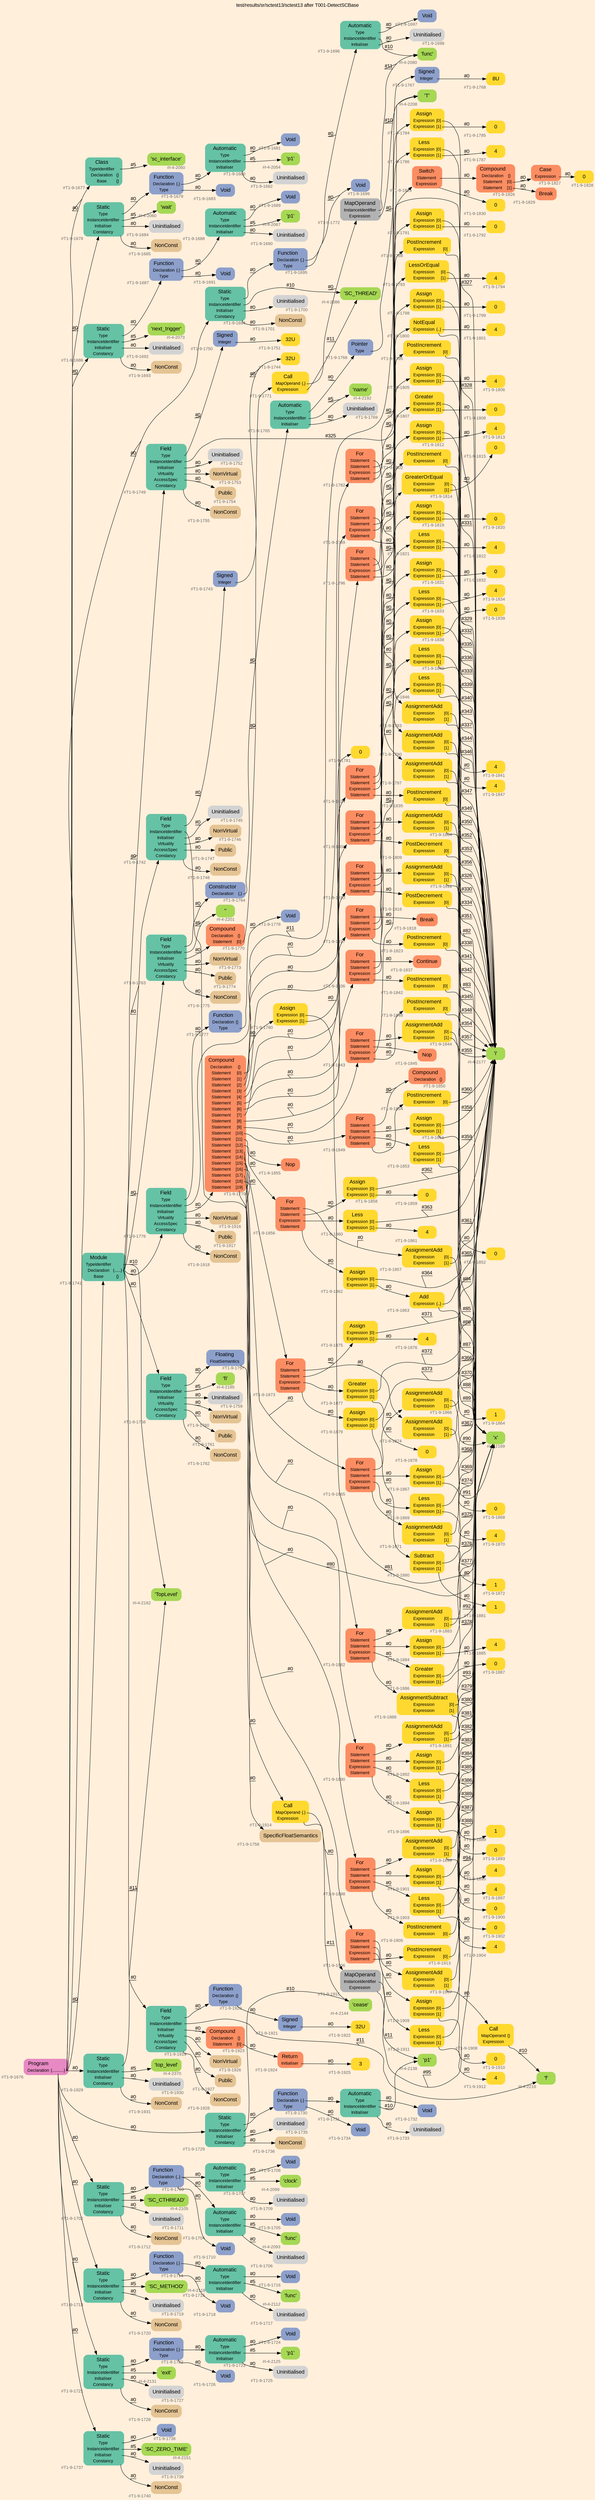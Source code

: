 digraph "test/results/sr/sctest13/sctest13 after T001-DetectSCBase" {
label = "test/results/sr/sctest13/sctest13 after T001-DetectSCBase"
labelloc = t
graph [
    rankdir = "LR"
    ranksep = 0.3
    bgcolor = antiquewhite1
    color = black
    fontcolor = black
    fontname = "Arial"
];
node [
    fontname = "Arial"
];
edge [
    fontname = "Arial"
];

// -------------------- node figure --------------------
// -------- block #T1-9-1676 ----------
"#T1-9-1676" [
    fillcolor = "/set28/4"
    xlabel = "#T1-9-1676"
    fontsize = "12"
    fontcolor = grey40
    shape = "plaintext"
    label = <<TABLE BORDER="0" CELLBORDER="0" CELLSPACING="0">
     <TR><TD><FONT COLOR="black" POINT-SIZE="15">Program</FONT></TD></TR>
     <TR><TD><FONT COLOR="black" POINT-SIZE="12">Declaration</FONT></TD><TD PORT="port0"><FONT COLOR="black" POINT-SIZE="12">{...........}</FONT></TD></TR>
    </TABLE>>
    style = "rounded,filled"
];

// -------- block #T1-9-1677 ----------
"#T1-9-1677" [
    fillcolor = "/set28/1"
    xlabel = "#T1-9-1677"
    fontsize = "12"
    fontcolor = grey40
    shape = "plaintext"
    label = <<TABLE BORDER="0" CELLBORDER="0" CELLSPACING="0">
     <TR><TD><FONT COLOR="black" POINT-SIZE="15">Class</FONT></TD></TR>
     <TR><TD><FONT COLOR="black" POINT-SIZE="12">TypeIdentifier</FONT></TD><TD PORT="port0"></TD></TR>
     <TR><TD><FONT COLOR="black" POINT-SIZE="12">Declaration</FONT></TD><TD PORT="port1"><FONT COLOR="black" POINT-SIZE="12">{}</FONT></TD></TR>
     <TR><TD><FONT COLOR="black" POINT-SIZE="12">Base</FONT></TD><TD PORT="port2"><FONT COLOR="black" POINT-SIZE="12">{}</FONT></TD></TR>
    </TABLE>>
    style = "rounded,filled"
];

// -------- block #I-4-2050 ----------
"#I-4-2050" [
    fillcolor = "/set28/5"
    xlabel = "#I-4-2050"
    fontsize = "12"
    fontcolor = grey40
    shape = "plaintext"
    label = <<TABLE BORDER="0" CELLBORDER="0" CELLSPACING="0">
     <TR><TD><FONT COLOR="black" POINT-SIZE="15">'sc_interface'</FONT></TD></TR>
    </TABLE>>
    style = "rounded,filled"
];

// -------- block #T1-9-1678 ----------
"#T1-9-1678" [
    fillcolor = "/set28/1"
    xlabel = "#T1-9-1678"
    fontsize = "12"
    fontcolor = grey40
    shape = "plaintext"
    label = <<TABLE BORDER="0" CELLBORDER="0" CELLSPACING="0">
     <TR><TD><FONT COLOR="black" POINT-SIZE="15">Static</FONT></TD></TR>
     <TR><TD><FONT COLOR="black" POINT-SIZE="12">Type</FONT></TD><TD PORT="port0"></TD></TR>
     <TR><TD><FONT COLOR="black" POINT-SIZE="12">InstanceIdentifier</FONT></TD><TD PORT="port1"></TD></TR>
     <TR><TD><FONT COLOR="black" POINT-SIZE="12">Initialiser</FONT></TD><TD PORT="port2"></TD></TR>
     <TR><TD><FONT COLOR="black" POINT-SIZE="12">Constancy</FONT></TD><TD PORT="port3"></TD></TR>
    </TABLE>>
    style = "rounded,filled"
];

// -------- block #T1-9-1679 ----------
"#T1-9-1679" [
    fillcolor = "/set28/3"
    xlabel = "#T1-9-1679"
    fontsize = "12"
    fontcolor = grey40
    shape = "plaintext"
    label = <<TABLE BORDER="0" CELLBORDER="0" CELLSPACING="0">
     <TR><TD><FONT COLOR="black" POINT-SIZE="15">Function</FONT></TD></TR>
     <TR><TD><FONT COLOR="black" POINT-SIZE="12">Declaration</FONT></TD><TD PORT="port0"><FONT COLOR="black" POINT-SIZE="12">{.}</FONT></TD></TR>
     <TR><TD><FONT COLOR="black" POINT-SIZE="12">Type</FONT></TD><TD PORT="port1"></TD></TR>
    </TABLE>>
    style = "rounded,filled"
];

// -------- block #T1-9-1680 ----------
"#T1-9-1680" [
    fillcolor = "/set28/1"
    xlabel = "#T1-9-1680"
    fontsize = "12"
    fontcolor = grey40
    shape = "plaintext"
    label = <<TABLE BORDER="0" CELLBORDER="0" CELLSPACING="0">
     <TR><TD><FONT COLOR="black" POINT-SIZE="15">Automatic</FONT></TD></TR>
     <TR><TD><FONT COLOR="black" POINT-SIZE="12">Type</FONT></TD><TD PORT="port0"></TD></TR>
     <TR><TD><FONT COLOR="black" POINT-SIZE="12">InstanceIdentifier</FONT></TD><TD PORT="port1"></TD></TR>
     <TR><TD><FONT COLOR="black" POINT-SIZE="12">Initialiser</FONT></TD><TD PORT="port2"></TD></TR>
    </TABLE>>
    style = "rounded,filled"
];

// -------- block #T1-9-1681 ----------
"#T1-9-1681" [
    fillcolor = "/set28/3"
    xlabel = "#T1-9-1681"
    fontsize = "12"
    fontcolor = grey40
    shape = "plaintext"
    label = <<TABLE BORDER="0" CELLBORDER="0" CELLSPACING="0">
     <TR><TD><FONT COLOR="black" POINT-SIZE="15">Void</FONT></TD></TR>
    </TABLE>>
    style = "rounded,filled"
];

// -------- block #I-4-2054 ----------
"#I-4-2054" [
    fillcolor = "/set28/5"
    xlabel = "#I-4-2054"
    fontsize = "12"
    fontcolor = grey40
    shape = "plaintext"
    label = <<TABLE BORDER="0" CELLBORDER="0" CELLSPACING="0">
     <TR><TD><FONT COLOR="black" POINT-SIZE="15">'p1'</FONT></TD></TR>
    </TABLE>>
    style = "rounded,filled"
];

// -------- block #T1-9-1682 ----------
"#T1-9-1682" [
    xlabel = "#T1-9-1682"
    fontsize = "12"
    fontcolor = grey40
    shape = "plaintext"
    label = <<TABLE BORDER="0" CELLBORDER="0" CELLSPACING="0">
     <TR><TD><FONT COLOR="black" POINT-SIZE="15">Uninitialised</FONT></TD></TR>
    </TABLE>>
    style = "rounded,filled"
];

// -------- block #T1-9-1683 ----------
"#T1-9-1683" [
    fillcolor = "/set28/3"
    xlabel = "#T1-9-1683"
    fontsize = "12"
    fontcolor = grey40
    shape = "plaintext"
    label = <<TABLE BORDER="0" CELLBORDER="0" CELLSPACING="0">
     <TR><TD><FONT COLOR="black" POINT-SIZE="15">Void</FONT></TD></TR>
    </TABLE>>
    style = "rounded,filled"
];

// -------- block #I-4-2060 ----------
"#I-4-2060" [
    fillcolor = "/set28/5"
    xlabel = "#I-4-2060"
    fontsize = "12"
    fontcolor = grey40
    shape = "plaintext"
    label = <<TABLE BORDER="0" CELLBORDER="0" CELLSPACING="0">
     <TR><TD><FONT COLOR="black" POINT-SIZE="15">'wait'</FONT></TD></TR>
    </TABLE>>
    style = "rounded,filled"
];

// -------- block #T1-9-1684 ----------
"#T1-9-1684" [
    xlabel = "#T1-9-1684"
    fontsize = "12"
    fontcolor = grey40
    shape = "plaintext"
    label = <<TABLE BORDER="0" CELLBORDER="0" CELLSPACING="0">
     <TR><TD><FONT COLOR="black" POINT-SIZE="15">Uninitialised</FONT></TD></TR>
    </TABLE>>
    style = "rounded,filled"
];

// -------- block #T1-9-1685 ----------
"#T1-9-1685" [
    fillcolor = "/set28/7"
    xlabel = "#T1-9-1685"
    fontsize = "12"
    fontcolor = grey40
    shape = "plaintext"
    label = <<TABLE BORDER="0" CELLBORDER="0" CELLSPACING="0">
     <TR><TD><FONT COLOR="black" POINT-SIZE="15">NonConst</FONT></TD></TR>
    </TABLE>>
    style = "rounded,filled"
];

// -------- block #T1-9-1686 ----------
"#T1-9-1686" [
    fillcolor = "/set28/1"
    xlabel = "#T1-9-1686"
    fontsize = "12"
    fontcolor = grey40
    shape = "plaintext"
    label = <<TABLE BORDER="0" CELLBORDER="0" CELLSPACING="0">
     <TR><TD><FONT COLOR="black" POINT-SIZE="15">Static</FONT></TD></TR>
     <TR><TD><FONT COLOR="black" POINT-SIZE="12">Type</FONT></TD><TD PORT="port0"></TD></TR>
     <TR><TD><FONT COLOR="black" POINT-SIZE="12">InstanceIdentifier</FONT></TD><TD PORT="port1"></TD></TR>
     <TR><TD><FONT COLOR="black" POINT-SIZE="12">Initialiser</FONT></TD><TD PORT="port2"></TD></TR>
     <TR><TD><FONT COLOR="black" POINT-SIZE="12">Constancy</FONT></TD><TD PORT="port3"></TD></TR>
    </TABLE>>
    style = "rounded,filled"
];

// -------- block #T1-9-1687 ----------
"#T1-9-1687" [
    fillcolor = "/set28/3"
    xlabel = "#T1-9-1687"
    fontsize = "12"
    fontcolor = grey40
    shape = "plaintext"
    label = <<TABLE BORDER="0" CELLBORDER="0" CELLSPACING="0">
     <TR><TD><FONT COLOR="black" POINT-SIZE="15">Function</FONT></TD></TR>
     <TR><TD><FONT COLOR="black" POINT-SIZE="12">Declaration</FONT></TD><TD PORT="port0"><FONT COLOR="black" POINT-SIZE="12">{.}</FONT></TD></TR>
     <TR><TD><FONT COLOR="black" POINT-SIZE="12">Type</FONT></TD><TD PORT="port1"></TD></TR>
    </TABLE>>
    style = "rounded,filled"
];

// -------- block #T1-9-1688 ----------
"#T1-9-1688" [
    fillcolor = "/set28/1"
    xlabel = "#T1-9-1688"
    fontsize = "12"
    fontcolor = grey40
    shape = "plaintext"
    label = <<TABLE BORDER="0" CELLBORDER="0" CELLSPACING="0">
     <TR><TD><FONT COLOR="black" POINT-SIZE="15">Automatic</FONT></TD></TR>
     <TR><TD><FONT COLOR="black" POINT-SIZE="12">Type</FONT></TD><TD PORT="port0"></TD></TR>
     <TR><TD><FONT COLOR="black" POINT-SIZE="12">InstanceIdentifier</FONT></TD><TD PORT="port1"></TD></TR>
     <TR><TD><FONT COLOR="black" POINT-SIZE="12">Initialiser</FONT></TD><TD PORT="port2"></TD></TR>
    </TABLE>>
    style = "rounded,filled"
];

// -------- block #T1-9-1689 ----------
"#T1-9-1689" [
    fillcolor = "/set28/3"
    xlabel = "#T1-9-1689"
    fontsize = "12"
    fontcolor = grey40
    shape = "plaintext"
    label = <<TABLE BORDER="0" CELLBORDER="0" CELLSPACING="0">
     <TR><TD><FONT COLOR="black" POINT-SIZE="15">Void</FONT></TD></TR>
    </TABLE>>
    style = "rounded,filled"
];

// -------- block #I-4-2067 ----------
"#I-4-2067" [
    fillcolor = "/set28/5"
    xlabel = "#I-4-2067"
    fontsize = "12"
    fontcolor = grey40
    shape = "plaintext"
    label = <<TABLE BORDER="0" CELLBORDER="0" CELLSPACING="0">
     <TR><TD><FONT COLOR="black" POINT-SIZE="15">'p1'</FONT></TD></TR>
    </TABLE>>
    style = "rounded,filled"
];

// -------- block #T1-9-1690 ----------
"#T1-9-1690" [
    xlabel = "#T1-9-1690"
    fontsize = "12"
    fontcolor = grey40
    shape = "plaintext"
    label = <<TABLE BORDER="0" CELLBORDER="0" CELLSPACING="0">
     <TR><TD><FONT COLOR="black" POINT-SIZE="15">Uninitialised</FONT></TD></TR>
    </TABLE>>
    style = "rounded,filled"
];

// -------- block #T1-9-1691 ----------
"#T1-9-1691" [
    fillcolor = "/set28/3"
    xlabel = "#T1-9-1691"
    fontsize = "12"
    fontcolor = grey40
    shape = "plaintext"
    label = <<TABLE BORDER="0" CELLBORDER="0" CELLSPACING="0">
     <TR><TD><FONT COLOR="black" POINT-SIZE="15">Void</FONT></TD></TR>
    </TABLE>>
    style = "rounded,filled"
];

// -------- block #I-4-2073 ----------
"#I-4-2073" [
    fillcolor = "/set28/5"
    xlabel = "#I-4-2073"
    fontsize = "12"
    fontcolor = grey40
    shape = "plaintext"
    label = <<TABLE BORDER="0" CELLBORDER="0" CELLSPACING="0">
     <TR><TD><FONT COLOR="black" POINT-SIZE="15">'next_trigger'</FONT></TD></TR>
    </TABLE>>
    style = "rounded,filled"
];

// -------- block #T1-9-1692 ----------
"#T1-9-1692" [
    xlabel = "#T1-9-1692"
    fontsize = "12"
    fontcolor = grey40
    shape = "plaintext"
    label = <<TABLE BORDER="0" CELLBORDER="0" CELLSPACING="0">
     <TR><TD><FONT COLOR="black" POINT-SIZE="15">Uninitialised</FONT></TD></TR>
    </TABLE>>
    style = "rounded,filled"
];

// -------- block #T1-9-1693 ----------
"#T1-9-1693" [
    fillcolor = "/set28/7"
    xlabel = "#T1-9-1693"
    fontsize = "12"
    fontcolor = grey40
    shape = "plaintext"
    label = <<TABLE BORDER="0" CELLBORDER="0" CELLSPACING="0">
     <TR><TD><FONT COLOR="black" POINT-SIZE="15">NonConst</FONT></TD></TR>
    </TABLE>>
    style = "rounded,filled"
];

// -------- block #T1-9-1694 ----------
"#T1-9-1694" [
    fillcolor = "/set28/1"
    xlabel = "#T1-9-1694"
    fontsize = "12"
    fontcolor = grey40
    shape = "plaintext"
    label = <<TABLE BORDER="0" CELLBORDER="0" CELLSPACING="0">
     <TR><TD><FONT COLOR="black" POINT-SIZE="15">Static</FONT></TD></TR>
     <TR><TD><FONT COLOR="black" POINT-SIZE="12">Type</FONT></TD><TD PORT="port0"></TD></TR>
     <TR><TD><FONT COLOR="black" POINT-SIZE="12">InstanceIdentifier</FONT></TD><TD PORT="port1"></TD></TR>
     <TR><TD><FONT COLOR="black" POINT-SIZE="12">Initialiser</FONT></TD><TD PORT="port2"></TD></TR>
     <TR><TD><FONT COLOR="black" POINT-SIZE="12">Constancy</FONT></TD><TD PORT="port3"></TD></TR>
    </TABLE>>
    style = "rounded,filled"
];

// -------- block #T1-9-1695 ----------
"#T1-9-1695" [
    fillcolor = "/set28/3"
    xlabel = "#T1-9-1695"
    fontsize = "12"
    fontcolor = grey40
    shape = "plaintext"
    label = <<TABLE BORDER="0" CELLBORDER="0" CELLSPACING="0">
     <TR><TD><FONT COLOR="black" POINT-SIZE="15">Function</FONT></TD></TR>
     <TR><TD><FONT COLOR="black" POINT-SIZE="12">Declaration</FONT></TD><TD PORT="port0"><FONT COLOR="black" POINT-SIZE="12">{.}</FONT></TD></TR>
     <TR><TD><FONT COLOR="black" POINT-SIZE="12">Type</FONT></TD><TD PORT="port1"></TD></TR>
    </TABLE>>
    style = "rounded,filled"
];

// -------- block #T1-9-1696 ----------
"#T1-9-1696" [
    fillcolor = "/set28/1"
    xlabel = "#T1-9-1696"
    fontsize = "12"
    fontcolor = grey40
    shape = "plaintext"
    label = <<TABLE BORDER="0" CELLBORDER="0" CELLSPACING="0">
     <TR><TD><FONT COLOR="black" POINT-SIZE="15">Automatic</FONT></TD></TR>
     <TR><TD><FONT COLOR="black" POINT-SIZE="12">Type</FONT></TD><TD PORT="port0"></TD></TR>
     <TR><TD><FONT COLOR="black" POINT-SIZE="12">InstanceIdentifier</FONT></TD><TD PORT="port1"></TD></TR>
     <TR><TD><FONT COLOR="black" POINT-SIZE="12">Initialiser</FONT></TD><TD PORT="port2"></TD></TR>
    </TABLE>>
    style = "rounded,filled"
];

// -------- block #T1-9-1697 ----------
"#T1-9-1697" [
    fillcolor = "/set28/3"
    xlabel = "#T1-9-1697"
    fontsize = "12"
    fontcolor = grey40
    shape = "plaintext"
    label = <<TABLE BORDER="0" CELLBORDER="0" CELLSPACING="0">
     <TR><TD><FONT COLOR="black" POINT-SIZE="15">Void</FONT></TD></TR>
    </TABLE>>
    style = "rounded,filled"
];

// -------- block #I-4-2080 ----------
"#I-4-2080" [
    fillcolor = "/set28/5"
    xlabel = "#I-4-2080"
    fontsize = "12"
    fontcolor = grey40
    shape = "plaintext"
    label = <<TABLE BORDER="0" CELLBORDER="0" CELLSPACING="0">
     <TR><TD><FONT COLOR="black" POINT-SIZE="15">'func'</FONT></TD></TR>
    </TABLE>>
    style = "rounded,filled"
];

// -------- block #T1-9-1698 ----------
"#T1-9-1698" [
    xlabel = "#T1-9-1698"
    fontsize = "12"
    fontcolor = grey40
    shape = "plaintext"
    label = <<TABLE BORDER="0" CELLBORDER="0" CELLSPACING="0">
     <TR><TD><FONT COLOR="black" POINT-SIZE="15">Uninitialised</FONT></TD></TR>
    </TABLE>>
    style = "rounded,filled"
];

// -------- block #T1-9-1699 ----------
"#T1-9-1699" [
    fillcolor = "/set28/3"
    xlabel = "#T1-9-1699"
    fontsize = "12"
    fontcolor = grey40
    shape = "plaintext"
    label = <<TABLE BORDER="0" CELLBORDER="0" CELLSPACING="0">
     <TR><TD><FONT COLOR="black" POINT-SIZE="15">Void</FONT></TD></TR>
    </TABLE>>
    style = "rounded,filled"
];

// -------- block #I-4-2086 ----------
"#I-4-2086" [
    fillcolor = "/set28/5"
    xlabel = "#I-4-2086"
    fontsize = "12"
    fontcolor = grey40
    shape = "plaintext"
    label = <<TABLE BORDER="0" CELLBORDER="0" CELLSPACING="0">
     <TR><TD><FONT COLOR="black" POINT-SIZE="15">'SC_THREAD'</FONT></TD></TR>
    </TABLE>>
    style = "rounded,filled"
];

// -------- block #T1-9-1700 ----------
"#T1-9-1700" [
    xlabel = "#T1-9-1700"
    fontsize = "12"
    fontcolor = grey40
    shape = "plaintext"
    label = <<TABLE BORDER="0" CELLBORDER="0" CELLSPACING="0">
     <TR><TD><FONT COLOR="black" POINT-SIZE="15">Uninitialised</FONT></TD></TR>
    </TABLE>>
    style = "rounded,filled"
];

// -------- block #T1-9-1701 ----------
"#T1-9-1701" [
    fillcolor = "/set28/7"
    xlabel = "#T1-9-1701"
    fontsize = "12"
    fontcolor = grey40
    shape = "plaintext"
    label = <<TABLE BORDER="0" CELLBORDER="0" CELLSPACING="0">
     <TR><TD><FONT COLOR="black" POINT-SIZE="15">NonConst</FONT></TD></TR>
    </TABLE>>
    style = "rounded,filled"
];

// -------- block #T1-9-1702 ----------
"#T1-9-1702" [
    fillcolor = "/set28/1"
    xlabel = "#T1-9-1702"
    fontsize = "12"
    fontcolor = grey40
    shape = "plaintext"
    label = <<TABLE BORDER="0" CELLBORDER="0" CELLSPACING="0">
     <TR><TD><FONT COLOR="black" POINT-SIZE="15">Static</FONT></TD></TR>
     <TR><TD><FONT COLOR="black" POINT-SIZE="12">Type</FONT></TD><TD PORT="port0"></TD></TR>
     <TR><TD><FONT COLOR="black" POINT-SIZE="12">InstanceIdentifier</FONT></TD><TD PORT="port1"></TD></TR>
     <TR><TD><FONT COLOR="black" POINT-SIZE="12">Initialiser</FONT></TD><TD PORT="port2"></TD></TR>
     <TR><TD><FONT COLOR="black" POINT-SIZE="12">Constancy</FONT></TD><TD PORT="port3"></TD></TR>
    </TABLE>>
    style = "rounded,filled"
];

// -------- block #T1-9-1703 ----------
"#T1-9-1703" [
    fillcolor = "/set28/3"
    xlabel = "#T1-9-1703"
    fontsize = "12"
    fontcolor = grey40
    shape = "plaintext"
    label = <<TABLE BORDER="0" CELLBORDER="0" CELLSPACING="0">
     <TR><TD><FONT COLOR="black" POINT-SIZE="15">Function</FONT></TD></TR>
     <TR><TD><FONT COLOR="black" POINT-SIZE="12">Declaration</FONT></TD><TD PORT="port0"><FONT COLOR="black" POINT-SIZE="12">{..}</FONT></TD></TR>
     <TR><TD><FONT COLOR="black" POINT-SIZE="12">Type</FONT></TD><TD PORT="port1"></TD></TR>
    </TABLE>>
    style = "rounded,filled"
];

// -------- block #T1-9-1704 ----------
"#T1-9-1704" [
    fillcolor = "/set28/1"
    xlabel = "#T1-9-1704"
    fontsize = "12"
    fontcolor = grey40
    shape = "plaintext"
    label = <<TABLE BORDER="0" CELLBORDER="0" CELLSPACING="0">
     <TR><TD><FONT COLOR="black" POINT-SIZE="15">Automatic</FONT></TD></TR>
     <TR><TD><FONT COLOR="black" POINT-SIZE="12">Type</FONT></TD><TD PORT="port0"></TD></TR>
     <TR><TD><FONT COLOR="black" POINT-SIZE="12">InstanceIdentifier</FONT></TD><TD PORT="port1"></TD></TR>
     <TR><TD><FONT COLOR="black" POINT-SIZE="12">Initialiser</FONT></TD><TD PORT="port2"></TD></TR>
    </TABLE>>
    style = "rounded,filled"
];

// -------- block #T1-9-1705 ----------
"#T1-9-1705" [
    fillcolor = "/set28/3"
    xlabel = "#T1-9-1705"
    fontsize = "12"
    fontcolor = grey40
    shape = "plaintext"
    label = <<TABLE BORDER="0" CELLBORDER="0" CELLSPACING="0">
     <TR><TD><FONT COLOR="black" POINT-SIZE="15">Void</FONT></TD></TR>
    </TABLE>>
    style = "rounded,filled"
];

// -------- block #I-4-2093 ----------
"#I-4-2093" [
    fillcolor = "/set28/5"
    xlabel = "#I-4-2093"
    fontsize = "12"
    fontcolor = grey40
    shape = "plaintext"
    label = <<TABLE BORDER="0" CELLBORDER="0" CELLSPACING="0">
     <TR><TD><FONT COLOR="black" POINT-SIZE="15">'func'</FONT></TD></TR>
    </TABLE>>
    style = "rounded,filled"
];

// -------- block #T1-9-1706 ----------
"#T1-9-1706" [
    xlabel = "#T1-9-1706"
    fontsize = "12"
    fontcolor = grey40
    shape = "plaintext"
    label = <<TABLE BORDER="0" CELLBORDER="0" CELLSPACING="0">
     <TR><TD><FONT COLOR="black" POINT-SIZE="15">Uninitialised</FONT></TD></TR>
    </TABLE>>
    style = "rounded,filled"
];

// -------- block #T1-9-1707 ----------
"#T1-9-1707" [
    fillcolor = "/set28/1"
    xlabel = "#T1-9-1707"
    fontsize = "12"
    fontcolor = grey40
    shape = "plaintext"
    label = <<TABLE BORDER="0" CELLBORDER="0" CELLSPACING="0">
     <TR><TD><FONT COLOR="black" POINT-SIZE="15">Automatic</FONT></TD></TR>
     <TR><TD><FONT COLOR="black" POINT-SIZE="12">Type</FONT></TD><TD PORT="port0"></TD></TR>
     <TR><TD><FONT COLOR="black" POINT-SIZE="12">InstanceIdentifier</FONT></TD><TD PORT="port1"></TD></TR>
     <TR><TD><FONT COLOR="black" POINT-SIZE="12">Initialiser</FONT></TD><TD PORT="port2"></TD></TR>
    </TABLE>>
    style = "rounded,filled"
];

// -------- block #T1-9-1708 ----------
"#T1-9-1708" [
    fillcolor = "/set28/3"
    xlabel = "#T1-9-1708"
    fontsize = "12"
    fontcolor = grey40
    shape = "plaintext"
    label = <<TABLE BORDER="0" CELLBORDER="0" CELLSPACING="0">
     <TR><TD><FONT COLOR="black" POINT-SIZE="15">Void</FONT></TD></TR>
    </TABLE>>
    style = "rounded,filled"
];

// -------- block #I-4-2099 ----------
"#I-4-2099" [
    fillcolor = "/set28/5"
    xlabel = "#I-4-2099"
    fontsize = "12"
    fontcolor = grey40
    shape = "plaintext"
    label = <<TABLE BORDER="0" CELLBORDER="0" CELLSPACING="0">
     <TR><TD><FONT COLOR="black" POINT-SIZE="15">'clock'</FONT></TD></TR>
    </TABLE>>
    style = "rounded,filled"
];

// -------- block #T1-9-1709 ----------
"#T1-9-1709" [
    xlabel = "#T1-9-1709"
    fontsize = "12"
    fontcolor = grey40
    shape = "plaintext"
    label = <<TABLE BORDER="0" CELLBORDER="0" CELLSPACING="0">
     <TR><TD><FONT COLOR="black" POINT-SIZE="15">Uninitialised</FONT></TD></TR>
    </TABLE>>
    style = "rounded,filled"
];

// -------- block #T1-9-1710 ----------
"#T1-9-1710" [
    fillcolor = "/set28/3"
    xlabel = "#T1-9-1710"
    fontsize = "12"
    fontcolor = grey40
    shape = "plaintext"
    label = <<TABLE BORDER="0" CELLBORDER="0" CELLSPACING="0">
     <TR><TD><FONT COLOR="black" POINT-SIZE="15">Void</FONT></TD></TR>
    </TABLE>>
    style = "rounded,filled"
];

// -------- block #I-4-2105 ----------
"#I-4-2105" [
    fillcolor = "/set28/5"
    xlabel = "#I-4-2105"
    fontsize = "12"
    fontcolor = grey40
    shape = "plaintext"
    label = <<TABLE BORDER="0" CELLBORDER="0" CELLSPACING="0">
     <TR><TD><FONT COLOR="black" POINT-SIZE="15">'SC_CTHREAD'</FONT></TD></TR>
    </TABLE>>
    style = "rounded,filled"
];

// -------- block #T1-9-1711 ----------
"#T1-9-1711" [
    xlabel = "#T1-9-1711"
    fontsize = "12"
    fontcolor = grey40
    shape = "plaintext"
    label = <<TABLE BORDER="0" CELLBORDER="0" CELLSPACING="0">
     <TR><TD><FONT COLOR="black" POINT-SIZE="15">Uninitialised</FONT></TD></TR>
    </TABLE>>
    style = "rounded,filled"
];

// -------- block #T1-9-1712 ----------
"#T1-9-1712" [
    fillcolor = "/set28/7"
    xlabel = "#T1-9-1712"
    fontsize = "12"
    fontcolor = grey40
    shape = "plaintext"
    label = <<TABLE BORDER="0" CELLBORDER="0" CELLSPACING="0">
     <TR><TD><FONT COLOR="black" POINT-SIZE="15">NonConst</FONT></TD></TR>
    </TABLE>>
    style = "rounded,filled"
];

// -------- block #T1-9-1713 ----------
"#T1-9-1713" [
    fillcolor = "/set28/1"
    xlabel = "#T1-9-1713"
    fontsize = "12"
    fontcolor = grey40
    shape = "plaintext"
    label = <<TABLE BORDER="0" CELLBORDER="0" CELLSPACING="0">
     <TR><TD><FONT COLOR="black" POINT-SIZE="15">Static</FONT></TD></TR>
     <TR><TD><FONT COLOR="black" POINT-SIZE="12">Type</FONT></TD><TD PORT="port0"></TD></TR>
     <TR><TD><FONT COLOR="black" POINT-SIZE="12">InstanceIdentifier</FONT></TD><TD PORT="port1"></TD></TR>
     <TR><TD><FONT COLOR="black" POINT-SIZE="12">Initialiser</FONT></TD><TD PORT="port2"></TD></TR>
     <TR><TD><FONT COLOR="black" POINT-SIZE="12">Constancy</FONT></TD><TD PORT="port3"></TD></TR>
    </TABLE>>
    style = "rounded,filled"
];

// -------- block #T1-9-1714 ----------
"#T1-9-1714" [
    fillcolor = "/set28/3"
    xlabel = "#T1-9-1714"
    fontsize = "12"
    fontcolor = grey40
    shape = "plaintext"
    label = <<TABLE BORDER="0" CELLBORDER="0" CELLSPACING="0">
     <TR><TD><FONT COLOR="black" POINT-SIZE="15">Function</FONT></TD></TR>
     <TR><TD><FONT COLOR="black" POINT-SIZE="12">Declaration</FONT></TD><TD PORT="port0"><FONT COLOR="black" POINT-SIZE="12">{.}</FONT></TD></TR>
     <TR><TD><FONT COLOR="black" POINT-SIZE="12">Type</FONT></TD><TD PORT="port1"></TD></TR>
    </TABLE>>
    style = "rounded,filled"
];

// -------- block #T1-9-1715 ----------
"#T1-9-1715" [
    fillcolor = "/set28/1"
    xlabel = "#T1-9-1715"
    fontsize = "12"
    fontcolor = grey40
    shape = "plaintext"
    label = <<TABLE BORDER="0" CELLBORDER="0" CELLSPACING="0">
     <TR><TD><FONT COLOR="black" POINT-SIZE="15">Automatic</FONT></TD></TR>
     <TR><TD><FONT COLOR="black" POINT-SIZE="12">Type</FONT></TD><TD PORT="port0"></TD></TR>
     <TR><TD><FONT COLOR="black" POINT-SIZE="12">InstanceIdentifier</FONT></TD><TD PORT="port1"></TD></TR>
     <TR><TD><FONT COLOR="black" POINT-SIZE="12">Initialiser</FONT></TD><TD PORT="port2"></TD></TR>
    </TABLE>>
    style = "rounded,filled"
];

// -------- block #T1-9-1716 ----------
"#T1-9-1716" [
    fillcolor = "/set28/3"
    xlabel = "#T1-9-1716"
    fontsize = "12"
    fontcolor = grey40
    shape = "plaintext"
    label = <<TABLE BORDER="0" CELLBORDER="0" CELLSPACING="0">
     <TR><TD><FONT COLOR="black" POINT-SIZE="15">Void</FONT></TD></TR>
    </TABLE>>
    style = "rounded,filled"
];

// -------- block #I-4-2112 ----------
"#I-4-2112" [
    fillcolor = "/set28/5"
    xlabel = "#I-4-2112"
    fontsize = "12"
    fontcolor = grey40
    shape = "plaintext"
    label = <<TABLE BORDER="0" CELLBORDER="0" CELLSPACING="0">
     <TR><TD><FONT COLOR="black" POINT-SIZE="15">'func'</FONT></TD></TR>
    </TABLE>>
    style = "rounded,filled"
];

// -------- block #T1-9-1717 ----------
"#T1-9-1717" [
    xlabel = "#T1-9-1717"
    fontsize = "12"
    fontcolor = grey40
    shape = "plaintext"
    label = <<TABLE BORDER="0" CELLBORDER="0" CELLSPACING="0">
     <TR><TD><FONT COLOR="black" POINT-SIZE="15">Uninitialised</FONT></TD></TR>
    </TABLE>>
    style = "rounded,filled"
];

// -------- block #T1-9-1718 ----------
"#T1-9-1718" [
    fillcolor = "/set28/3"
    xlabel = "#T1-9-1718"
    fontsize = "12"
    fontcolor = grey40
    shape = "plaintext"
    label = <<TABLE BORDER="0" CELLBORDER="0" CELLSPACING="0">
     <TR><TD><FONT COLOR="black" POINT-SIZE="15">Void</FONT></TD></TR>
    </TABLE>>
    style = "rounded,filled"
];

// -------- block #I-4-2118 ----------
"#I-4-2118" [
    fillcolor = "/set28/5"
    xlabel = "#I-4-2118"
    fontsize = "12"
    fontcolor = grey40
    shape = "plaintext"
    label = <<TABLE BORDER="0" CELLBORDER="0" CELLSPACING="0">
     <TR><TD><FONT COLOR="black" POINT-SIZE="15">'SC_METHOD'</FONT></TD></TR>
    </TABLE>>
    style = "rounded,filled"
];

// -------- block #T1-9-1719 ----------
"#T1-9-1719" [
    xlabel = "#T1-9-1719"
    fontsize = "12"
    fontcolor = grey40
    shape = "plaintext"
    label = <<TABLE BORDER="0" CELLBORDER="0" CELLSPACING="0">
     <TR><TD><FONT COLOR="black" POINT-SIZE="15">Uninitialised</FONT></TD></TR>
    </TABLE>>
    style = "rounded,filled"
];

// -------- block #T1-9-1720 ----------
"#T1-9-1720" [
    fillcolor = "/set28/7"
    xlabel = "#T1-9-1720"
    fontsize = "12"
    fontcolor = grey40
    shape = "plaintext"
    label = <<TABLE BORDER="0" CELLBORDER="0" CELLSPACING="0">
     <TR><TD><FONT COLOR="black" POINT-SIZE="15">NonConst</FONT></TD></TR>
    </TABLE>>
    style = "rounded,filled"
];

// -------- block #T1-9-1721 ----------
"#T1-9-1721" [
    fillcolor = "/set28/1"
    xlabel = "#T1-9-1721"
    fontsize = "12"
    fontcolor = grey40
    shape = "plaintext"
    label = <<TABLE BORDER="0" CELLBORDER="0" CELLSPACING="0">
     <TR><TD><FONT COLOR="black" POINT-SIZE="15">Static</FONT></TD></TR>
     <TR><TD><FONT COLOR="black" POINT-SIZE="12">Type</FONT></TD><TD PORT="port0"></TD></TR>
     <TR><TD><FONT COLOR="black" POINT-SIZE="12">InstanceIdentifier</FONT></TD><TD PORT="port1"></TD></TR>
     <TR><TD><FONT COLOR="black" POINT-SIZE="12">Initialiser</FONT></TD><TD PORT="port2"></TD></TR>
     <TR><TD><FONT COLOR="black" POINT-SIZE="12">Constancy</FONT></TD><TD PORT="port3"></TD></TR>
    </TABLE>>
    style = "rounded,filled"
];

// -------- block #T1-9-1722 ----------
"#T1-9-1722" [
    fillcolor = "/set28/3"
    xlabel = "#T1-9-1722"
    fontsize = "12"
    fontcolor = grey40
    shape = "plaintext"
    label = <<TABLE BORDER="0" CELLBORDER="0" CELLSPACING="0">
     <TR><TD><FONT COLOR="black" POINT-SIZE="15">Function</FONT></TD></TR>
     <TR><TD><FONT COLOR="black" POINT-SIZE="12">Declaration</FONT></TD><TD PORT="port0"><FONT COLOR="black" POINT-SIZE="12">{.}</FONT></TD></TR>
     <TR><TD><FONT COLOR="black" POINT-SIZE="12">Type</FONT></TD><TD PORT="port1"></TD></TR>
    </TABLE>>
    style = "rounded,filled"
];

// -------- block #T1-9-1723 ----------
"#T1-9-1723" [
    fillcolor = "/set28/1"
    xlabel = "#T1-9-1723"
    fontsize = "12"
    fontcolor = grey40
    shape = "plaintext"
    label = <<TABLE BORDER="0" CELLBORDER="0" CELLSPACING="0">
     <TR><TD><FONT COLOR="black" POINT-SIZE="15">Automatic</FONT></TD></TR>
     <TR><TD><FONT COLOR="black" POINT-SIZE="12">Type</FONT></TD><TD PORT="port0"></TD></TR>
     <TR><TD><FONT COLOR="black" POINT-SIZE="12">InstanceIdentifier</FONT></TD><TD PORT="port1"></TD></TR>
     <TR><TD><FONT COLOR="black" POINT-SIZE="12">Initialiser</FONT></TD><TD PORT="port2"></TD></TR>
    </TABLE>>
    style = "rounded,filled"
];

// -------- block #T1-9-1724 ----------
"#T1-9-1724" [
    fillcolor = "/set28/3"
    xlabel = "#T1-9-1724"
    fontsize = "12"
    fontcolor = grey40
    shape = "plaintext"
    label = <<TABLE BORDER="0" CELLBORDER="0" CELLSPACING="0">
     <TR><TD><FONT COLOR="black" POINT-SIZE="15">Void</FONT></TD></TR>
    </TABLE>>
    style = "rounded,filled"
];

// -------- block #I-4-2125 ----------
"#I-4-2125" [
    fillcolor = "/set28/5"
    xlabel = "#I-4-2125"
    fontsize = "12"
    fontcolor = grey40
    shape = "plaintext"
    label = <<TABLE BORDER="0" CELLBORDER="0" CELLSPACING="0">
     <TR><TD><FONT COLOR="black" POINT-SIZE="15">'p1'</FONT></TD></TR>
    </TABLE>>
    style = "rounded,filled"
];

// -------- block #T1-9-1725 ----------
"#T1-9-1725" [
    xlabel = "#T1-9-1725"
    fontsize = "12"
    fontcolor = grey40
    shape = "plaintext"
    label = <<TABLE BORDER="0" CELLBORDER="0" CELLSPACING="0">
     <TR><TD><FONT COLOR="black" POINT-SIZE="15">Uninitialised</FONT></TD></TR>
    </TABLE>>
    style = "rounded,filled"
];

// -------- block #T1-9-1726 ----------
"#T1-9-1726" [
    fillcolor = "/set28/3"
    xlabel = "#T1-9-1726"
    fontsize = "12"
    fontcolor = grey40
    shape = "plaintext"
    label = <<TABLE BORDER="0" CELLBORDER="0" CELLSPACING="0">
     <TR><TD><FONT COLOR="black" POINT-SIZE="15">Void</FONT></TD></TR>
    </TABLE>>
    style = "rounded,filled"
];

// -------- block #I-4-2131 ----------
"#I-4-2131" [
    fillcolor = "/set28/5"
    xlabel = "#I-4-2131"
    fontsize = "12"
    fontcolor = grey40
    shape = "plaintext"
    label = <<TABLE BORDER="0" CELLBORDER="0" CELLSPACING="0">
     <TR><TD><FONT COLOR="black" POINT-SIZE="15">'exit'</FONT></TD></TR>
    </TABLE>>
    style = "rounded,filled"
];

// -------- block #T1-9-1727 ----------
"#T1-9-1727" [
    xlabel = "#T1-9-1727"
    fontsize = "12"
    fontcolor = grey40
    shape = "plaintext"
    label = <<TABLE BORDER="0" CELLBORDER="0" CELLSPACING="0">
     <TR><TD><FONT COLOR="black" POINT-SIZE="15">Uninitialised</FONT></TD></TR>
    </TABLE>>
    style = "rounded,filled"
];

// -------- block #T1-9-1728 ----------
"#T1-9-1728" [
    fillcolor = "/set28/7"
    xlabel = "#T1-9-1728"
    fontsize = "12"
    fontcolor = grey40
    shape = "plaintext"
    label = <<TABLE BORDER="0" CELLBORDER="0" CELLSPACING="0">
     <TR><TD><FONT COLOR="black" POINT-SIZE="15">NonConst</FONT></TD></TR>
    </TABLE>>
    style = "rounded,filled"
];

// -------- block #T1-9-1729 ----------
"#T1-9-1729" [
    fillcolor = "/set28/1"
    xlabel = "#T1-9-1729"
    fontsize = "12"
    fontcolor = grey40
    shape = "plaintext"
    label = <<TABLE BORDER="0" CELLBORDER="0" CELLSPACING="0">
     <TR><TD><FONT COLOR="black" POINT-SIZE="15">Static</FONT></TD></TR>
     <TR><TD><FONT COLOR="black" POINT-SIZE="12">Type</FONT></TD><TD PORT="port0"></TD></TR>
     <TR><TD><FONT COLOR="black" POINT-SIZE="12">InstanceIdentifier</FONT></TD><TD PORT="port1"></TD></TR>
     <TR><TD><FONT COLOR="black" POINT-SIZE="12">Initialiser</FONT></TD><TD PORT="port2"></TD></TR>
     <TR><TD><FONT COLOR="black" POINT-SIZE="12">Constancy</FONT></TD><TD PORT="port3"></TD></TR>
    </TABLE>>
    style = "rounded,filled"
];

// -------- block #T1-9-1730 ----------
"#T1-9-1730" [
    fillcolor = "/set28/3"
    xlabel = "#T1-9-1730"
    fontsize = "12"
    fontcolor = grey40
    shape = "plaintext"
    label = <<TABLE BORDER="0" CELLBORDER="0" CELLSPACING="0">
     <TR><TD><FONT COLOR="black" POINT-SIZE="15">Function</FONT></TD></TR>
     <TR><TD><FONT COLOR="black" POINT-SIZE="12">Declaration</FONT></TD><TD PORT="port0"><FONT COLOR="black" POINT-SIZE="12">{.}</FONT></TD></TR>
     <TR><TD><FONT COLOR="black" POINT-SIZE="12">Type</FONT></TD><TD PORT="port1"></TD></TR>
    </TABLE>>
    style = "rounded,filled"
];

// -------- block #T1-9-1731 ----------
"#T1-9-1731" [
    fillcolor = "/set28/1"
    xlabel = "#T1-9-1731"
    fontsize = "12"
    fontcolor = grey40
    shape = "plaintext"
    label = <<TABLE BORDER="0" CELLBORDER="0" CELLSPACING="0">
     <TR><TD><FONT COLOR="black" POINT-SIZE="15">Automatic</FONT></TD></TR>
     <TR><TD><FONT COLOR="black" POINT-SIZE="12">Type</FONT></TD><TD PORT="port0"></TD></TR>
     <TR><TD><FONT COLOR="black" POINT-SIZE="12">InstanceIdentifier</FONT></TD><TD PORT="port1"></TD></TR>
     <TR><TD><FONT COLOR="black" POINT-SIZE="12">Initialiser</FONT></TD><TD PORT="port2"></TD></TR>
    </TABLE>>
    style = "rounded,filled"
];

// -------- block #T1-9-1732 ----------
"#T1-9-1732" [
    fillcolor = "/set28/3"
    xlabel = "#T1-9-1732"
    fontsize = "12"
    fontcolor = grey40
    shape = "plaintext"
    label = <<TABLE BORDER="0" CELLBORDER="0" CELLSPACING="0">
     <TR><TD><FONT COLOR="black" POINT-SIZE="15">Void</FONT></TD></TR>
    </TABLE>>
    style = "rounded,filled"
];

// -------- block #I-4-2138 ----------
"#I-4-2138" [
    fillcolor = "/set28/5"
    xlabel = "#I-4-2138"
    fontsize = "12"
    fontcolor = grey40
    shape = "plaintext"
    label = <<TABLE BORDER="0" CELLBORDER="0" CELLSPACING="0">
     <TR><TD><FONT COLOR="black" POINT-SIZE="15">'p1'</FONT></TD></TR>
    </TABLE>>
    style = "rounded,filled"
];

// -------- block #T1-9-1733 ----------
"#T1-9-1733" [
    xlabel = "#T1-9-1733"
    fontsize = "12"
    fontcolor = grey40
    shape = "plaintext"
    label = <<TABLE BORDER="0" CELLBORDER="0" CELLSPACING="0">
     <TR><TD><FONT COLOR="black" POINT-SIZE="15">Uninitialised</FONT></TD></TR>
    </TABLE>>
    style = "rounded,filled"
];

// -------- block #T1-9-1734 ----------
"#T1-9-1734" [
    fillcolor = "/set28/3"
    xlabel = "#T1-9-1734"
    fontsize = "12"
    fontcolor = grey40
    shape = "plaintext"
    label = <<TABLE BORDER="0" CELLBORDER="0" CELLSPACING="0">
     <TR><TD><FONT COLOR="black" POINT-SIZE="15">Void</FONT></TD></TR>
    </TABLE>>
    style = "rounded,filled"
];

// -------- block #I-4-2144 ----------
"#I-4-2144" [
    fillcolor = "/set28/5"
    xlabel = "#I-4-2144"
    fontsize = "12"
    fontcolor = grey40
    shape = "plaintext"
    label = <<TABLE BORDER="0" CELLBORDER="0" CELLSPACING="0">
     <TR><TD><FONT COLOR="black" POINT-SIZE="15">'cease'</FONT></TD></TR>
    </TABLE>>
    style = "rounded,filled"
];

// -------- block #T1-9-1735 ----------
"#T1-9-1735" [
    xlabel = "#T1-9-1735"
    fontsize = "12"
    fontcolor = grey40
    shape = "plaintext"
    label = <<TABLE BORDER="0" CELLBORDER="0" CELLSPACING="0">
     <TR><TD><FONT COLOR="black" POINT-SIZE="15">Uninitialised</FONT></TD></TR>
    </TABLE>>
    style = "rounded,filled"
];

// -------- block #T1-9-1736 ----------
"#T1-9-1736" [
    fillcolor = "/set28/7"
    xlabel = "#T1-9-1736"
    fontsize = "12"
    fontcolor = grey40
    shape = "plaintext"
    label = <<TABLE BORDER="0" CELLBORDER="0" CELLSPACING="0">
     <TR><TD><FONT COLOR="black" POINT-SIZE="15">NonConst</FONT></TD></TR>
    </TABLE>>
    style = "rounded,filled"
];

// -------- block #T1-9-1737 ----------
"#T1-9-1737" [
    fillcolor = "/set28/1"
    xlabel = "#T1-9-1737"
    fontsize = "12"
    fontcolor = grey40
    shape = "plaintext"
    label = <<TABLE BORDER="0" CELLBORDER="0" CELLSPACING="0">
     <TR><TD><FONT COLOR="black" POINT-SIZE="15">Static</FONT></TD></TR>
     <TR><TD><FONT COLOR="black" POINT-SIZE="12">Type</FONT></TD><TD PORT="port0"></TD></TR>
     <TR><TD><FONT COLOR="black" POINT-SIZE="12">InstanceIdentifier</FONT></TD><TD PORT="port1"></TD></TR>
     <TR><TD><FONT COLOR="black" POINT-SIZE="12">Initialiser</FONT></TD><TD PORT="port2"></TD></TR>
     <TR><TD><FONT COLOR="black" POINT-SIZE="12">Constancy</FONT></TD><TD PORT="port3"></TD></TR>
    </TABLE>>
    style = "rounded,filled"
];

// -------- block #T1-9-1738 ----------
"#T1-9-1738" [
    fillcolor = "/set28/3"
    xlabel = "#T1-9-1738"
    fontsize = "12"
    fontcolor = grey40
    shape = "plaintext"
    label = <<TABLE BORDER="0" CELLBORDER="0" CELLSPACING="0">
     <TR><TD><FONT COLOR="black" POINT-SIZE="15">Void</FONT></TD></TR>
    </TABLE>>
    style = "rounded,filled"
];

// -------- block #I-4-2151 ----------
"#I-4-2151" [
    fillcolor = "/set28/5"
    xlabel = "#I-4-2151"
    fontsize = "12"
    fontcolor = grey40
    shape = "plaintext"
    label = <<TABLE BORDER="0" CELLBORDER="0" CELLSPACING="0">
     <TR><TD><FONT COLOR="black" POINT-SIZE="15">'SC_ZERO_TIME'</FONT></TD></TR>
    </TABLE>>
    style = "rounded,filled"
];

// -------- block #T1-9-1739 ----------
"#T1-9-1739" [
    xlabel = "#T1-9-1739"
    fontsize = "12"
    fontcolor = grey40
    shape = "plaintext"
    label = <<TABLE BORDER="0" CELLBORDER="0" CELLSPACING="0">
     <TR><TD><FONT COLOR="black" POINT-SIZE="15">Uninitialised</FONT></TD></TR>
    </TABLE>>
    style = "rounded,filled"
];

// -------- block #T1-9-1740 ----------
"#T1-9-1740" [
    fillcolor = "/set28/7"
    xlabel = "#T1-9-1740"
    fontsize = "12"
    fontcolor = grey40
    shape = "plaintext"
    label = <<TABLE BORDER="0" CELLBORDER="0" CELLSPACING="0">
     <TR><TD><FONT COLOR="black" POINT-SIZE="15">NonConst</FONT></TD></TR>
    </TABLE>>
    style = "rounded,filled"
];

// -------- block #T1-9-1741 ----------
"#T1-9-1741" [
    fillcolor = "/set28/1"
    xlabel = "#T1-9-1741"
    fontsize = "12"
    fontcolor = grey40
    shape = "plaintext"
    label = <<TABLE BORDER="0" CELLBORDER="0" CELLSPACING="0">
     <TR><TD><FONT COLOR="black" POINT-SIZE="15">Module</FONT></TD></TR>
     <TR><TD><FONT COLOR="black" POINT-SIZE="12">TypeIdentifier</FONT></TD><TD PORT="port0"></TD></TR>
     <TR><TD><FONT COLOR="black" POINT-SIZE="12">Declaration</FONT></TD><TD PORT="port1"><FONT COLOR="black" POINT-SIZE="12">{......}</FONT></TD></TR>
     <TR><TD><FONT COLOR="black" POINT-SIZE="12">Base</FONT></TD><TD PORT="port2"><FONT COLOR="black" POINT-SIZE="12">{}</FONT></TD></TR>
    </TABLE>>
    style = "rounded,filled"
];

// -------- block #I-4-2162 ----------
"#I-4-2162" [
    fillcolor = "/set28/5"
    xlabel = "#I-4-2162"
    fontsize = "12"
    fontcolor = grey40
    shape = "plaintext"
    label = <<TABLE BORDER="0" CELLBORDER="0" CELLSPACING="0">
     <TR><TD><FONT COLOR="black" POINT-SIZE="15">'TopLevel'</FONT></TD></TR>
    </TABLE>>
    style = "rounded,filled"
];

// -------- block #T1-9-1742 ----------
"#T1-9-1742" [
    fillcolor = "/set28/1"
    xlabel = "#T1-9-1742"
    fontsize = "12"
    fontcolor = grey40
    shape = "plaintext"
    label = <<TABLE BORDER="0" CELLBORDER="0" CELLSPACING="0">
     <TR><TD><FONT COLOR="black" POINT-SIZE="15">Field</FONT></TD></TR>
     <TR><TD><FONT COLOR="black" POINT-SIZE="12">Type</FONT></TD><TD PORT="port0"></TD></TR>
     <TR><TD><FONT COLOR="black" POINT-SIZE="12">InstanceIdentifier</FONT></TD><TD PORT="port1"></TD></TR>
     <TR><TD><FONT COLOR="black" POINT-SIZE="12">Initialiser</FONT></TD><TD PORT="port2"></TD></TR>
     <TR><TD><FONT COLOR="black" POINT-SIZE="12">Virtuality</FONT></TD><TD PORT="port3"></TD></TR>
     <TR><TD><FONT COLOR="black" POINT-SIZE="12">AccessSpec</FONT></TD><TD PORT="port4"></TD></TR>
     <TR><TD><FONT COLOR="black" POINT-SIZE="12">Constancy</FONT></TD><TD PORT="port5"></TD></TR>
    </TABLE>>
    style = "rounded,filled"
];

// -------- block #T1-9-1743 ----------
"#T1-9-1743" [
    fillcolor = "/set28/3"
    xlabel = "#T1-9-1743"
    fontsize = "12"
    fontcolor = grey40
    shape = "plaintext"
    label = <<TABLE BORDER="0" CELLBORDER="0" CELLSPACING="0">
     <TR><TD><FONT COLOR="black" POINT-SIZE="15">Signed</FONT></TD></TR>
     <TR><TD><FONT COLOR="black" POINT-SIZE="12">Integer</FONT></TD><TD PORT="port0"></TD></TR>
    </TABLE>>
    style = "rounded,filled"
];

// -------- block #T1-9-1744 ----------
"#T1-9-1744" [
    fillcolor = "/set28/6"
    xlabel = "#T1-9-1744"
    fontsize = "12"
    fontcolor = grey40
    shape = "plaintext"
    label = <<TABLE BORDER="0" CELLBORDER="0" CELLSPACING="0">
     <TR><TD><FONT COLOR="black" POINT-SIZE="15">32U</FONT></TD></TR>
    </TABLE>>
    style = "rounded,filled"
];

// -------- block #I-4-2169 ----------
"#I-4-2169" [
    fillcolor = "/set28/5"
    xlabel = "#I-4-2169"
    fontsize = "12"
    fontcolor = grey40
    shape = "plaintext"
    label = <<TABLE BORDER="0" CELLBORDER="0" CELLSPACING="0">
     <TR><TD><FONT COLOR="black" POINT-SIZE="15">'x'</FONT></TD></TR>
    </TABLE>>
    style = "rounded,filled"
];

// -------- block #T1-9-1745 ----------
"#T1-9-1745" [
    xlabel = "#T1-9-1745"
    fontsize = "12"
    fontcolor = grey40
    shape = "plaintext"
    label = <<TABLE BORDER="0" CELLBORDER="0" CELLSPACING="0">
     <TR><TD><FONT COLOR="black" POINT-SIZE="15">Uninitialised</FONT></TD></TR>
    </TABLE>>
    style = "rounded,filled"
];

// -------- block #T1-9-1746 ----------
"#T1-9-1746" [
    fillcolor = "/set28/7"
    xlabel = "#T1-9-1746"
    fontsize = "12"
    fontcolor = grey40
    shape = "plaintext"
    label = <<TABLE BORDER="0" CELLBORDER="0" CELLSPACING="0">
     <TR><TD><FONT COLOR="black" POINT-SIZE="15">NonVirtual</FONT></TD></TR>
    </TABLE>>
    style = "rounded,filled"
];

// -------- block #T1-9-1747 ----------
"#T1-9-1747" [
    fillcolor = "/set28/7"
    xlabel = "#T1-9-1747"
    fontsize = "12"
    fontcolor = grey40
    shape = "plaintext"
    label = <<TABLE BORDER="0" CELLBORDER="0" CELLSPACING="0">
     <TR><TD><FONT COLOR="black" POINT-SIZE="15">Public</FONT></TD></TR>
    </TABLE>>
    style = "rounded,filled"
];

// -------- block #T1-9-1748 ----------
"#T1-9-1748" [
    fillcolor = "/set28/7"
    xlabel = "#T1-9-1748"
    fontsize = "12"
    fontcolor = grey40
    shape = "plaintext"
    label = <<TABLE BORDER="0" CELLBORDER="0" CELLSPACING="0">
     <TR><TD><FONT COLOR="black" POINT-SIZE="15">NonConst</FONT></TD></TR>
    </TABLE>>
    style = "rounded,filled"
];

// -------- block #T1-9-1749 ----------
"#T1-9-1749" [
    fillcolor = "/set28/1"
    xlabel = "#T1-9-1749"
    fontsize = "12"
    fontcolor = grey40
    shape = "plaintext"
    label = <<TABLE BORDER="0" CELLBORDER="0" CELLSPACING="0">
     <TR><TD><FONT COLOR="black" POINT-SIZE="15">Field</FONT></TD></TR>
     <TR><TD><FONT COLOR="black" POINT-SIZE="12">Type</FONT></TD><TD PORT="port0"></TD></TR>
     <TR><TD><FONT COLOR="black" POINT-SIZE="12">InstanceIdentifier</FONT></TD><TD PORT="port1"></TD></TR>
     <TR><TD><FONT COLOR="black" POINT-SIZE="12">Initialiser</FONT></TD><TD PORT="port2"></TD></TR>
     <TR><TD><FONT COLOR="black" POINT-SIZE="12">Virtuality</FONT></TD><TD PORT="port3"></TD></TR>
     <TR><TD><FONT COLOR="black" POINT-SIZE="12">AccessSpec</FONT></TD><TD PORT="port4"></TD></TR>
     <TR><TD><FONT COLOR="black" POINT-SIZE="12">Constancy</FONT></TD><TD PORT="port5"></TD></TR>
    </TABLE>>
    style = "rounded,filled"
];

// -------- block #T1-9-1750 ----------
"#T1-9-1750" [
    fillcolor = "/set28/3"
    xlabel = "#T1-9-1750"
    fontsize = "12"
    fontcolor = grey40
    shape = "plaintext"
    label = <<TABLE BORDER="0" CELLBORDER="0" CELLSPACING="0">
     <TR><TD><FONT COLOR="black" POINT-SIZE="15">Signed</FONT></TD></TR>
     <TR><TD><FONT COLOR="black" POINT-SIZE="12">Integer</FONT></TD><TD PORT="port0"></TD></TR>
    </TABLE>>
    style = "rounded,filled"
];

// -------- block #T1-9-1751 ----------
"#T1-9-1751" [
    fillcolor = "/set28/6"
    xlabel = "#T1-9-1751"
    fontsize = "12"
    fontcolor = grey40
    shape = "plaintext"
    label = <<TABLE BORDER="0" CELLBORDER="0" CELLSPACING="0">
     <TR><TD><FONT COLOR="black" POINT-SIZE="15">32U</FONT></TD></TR>
    </TABLE>>
    style = "rounded,filled"
];

// -------- block #I-4-2177 ----------
"#I-4-2177" [
    fillcolor = "/set28/5"
    xlabel = "#I-4-2177"
    fontsize = "12"
    fontcolor = grey40
    shape = "plaintext"
    label = <<TABLE BORDER="0" CELLBORDER="0" CELLSPACING="0">
     <TR><TD><FONT COLOR="black" POINT-SIZE="15">'i'</FONT></TD></TR>
    </TABLE>>
    style = "rounded,filled"
];

// -------- block #T1-9-1752 ----------
"#T1-9-1752" [
    xlabel = "#T1-9-1752"
    fontsize = "12"
    fontcolor = grey40
    shape = "plaintext"
    label = <<TABLE BORDER="0" CELLBORDER="0" CELLSPACING="0">
     <TR><TD><FONT COLOR="black" POINT-SIZE="15">Uninitialised</FONT></TD></TR>
    </TABLE>>
    style = "rounded,filled"
];

// -------- block #T1-9-1753 ----------
"#T1-9-1753" [
    fillcolor = "/set28/7"
    xlabel = "#T1-9-1753"
    fontsize = "12"
    fontcolor = grey40
    shape = "plaintext"
    label = <<TABLE BORDER="0" CELLBORDER="0" CELLSPACING="0">
     <TR><TD><FONT COLOR="black" POINT-SIZE="15">NonVirtual</FONT></TD></TR>
    </TABLE>>
    style = "rounded,filled"
];

// -------- block #T1-9-1754 ----------
"#T1-9-1754" [
    fillcolor = "/set28/7"
    xlabel = "#T1-9-1754"
    fontsize = "12"
    fontcolor = grey40
    shape = "plaintext"
    label = <<TABLE BORDER="0" CELLBORDER="0" CELLSPACING="0">
     <TR><TD><FONT COLOR="black" POINT-SIZE="15">Public</FONT></TD></TR>
    </TABLE>>
    style = "rounded,filled"
];

// -------- block #T1-9-1755 ----------
"#T1-9-1755" [
    fillcolor = "/set28/7"
    xlabel = "#T1-9-1755"
    fontsize = "12"
    fontcolor = grey40
    shape = "plaintext"
    label = <<TABLE BORDER="0" CELLBORDER="0" CELLSPACING="0">
     <TR><TD><FONT COLOR="black" POINT-SIZE="15">NonConst</FONT></TD></TR>
    </TABLE>>
    style = "rounded,filled"
];

// -------- block #T1-9-1756 ----------
"#T1-9-1756" [
    fillcolor = "/set28/1"
    xlabel = "#T1-9-1756"
    fontsize = "12"
    fontcolor = grey40
    shape = "plaintext"
    label = <<TABLE BORDER="0" CELLBORDER="0" CELLSPACING="0">
     <TR><TD><FONT COLOR="black" POINT-SIZE="15">Field</FONT></TD></TR>
     <TR><TD><FONT COLOR="black" POINT-SIZE="12">Type</FONT></TD><TD PORT="port0"></TD></TR>
     <TR><TD><FONT COLOR="black" POINT-SIZE="12">InstanceIdentifier</FONT></TD><TD PORT="port1"></TD></TR>
     <TR><TD><FONT COLOR="black" POINT-SIZE="12">Initialiser</FONT></TD><TD PORT="port2"></TD></TR>
     <TR><TD><FONT COLOR="black" POINT-SIZE="12">Virtuality</FONT></TD><TD PORT="port3"></TD></TR>
     <TR><TD><FONT COLOR="black" POINT-SIZE="12">AccessSpec</FONT></TD><TD PORT="port4"></TD></TR>
     <TR><TD><FONT COLOR="black" POINT-SIZE="12">Constancy</FONT></TD><TD PORT="port5"></TD></TR>
    </TABLE>>
    style = "rounded,filled"
];

// -------- block #T1-9-1757 ----------
"#T1-9-1757" [
    fillcolor = "/set28/3"
    xlabel = "#T1-9-1757"
    fontsize = "12"
    fontcolor = grey40
    shape = "plaintext"
    label = <<TABLE BORDER="0" CELLBORDER="0" CELLSPACING="0">
     <TR><TD><FONT COLOR="black" POINT-SIZE="15">Floating</FONT></TD></TR>
     <TR><TD><FONT COLOR="black" POINT-SIZE="12">FloatSemantics</FONT></TD><TD PORT="port0"></TD></TR>
    </TABLE>>
    style = "rounded,filled"
];

// -------- block #T1-9-1758 ----------
"#T1-9-1758" [
    fillcolor = "/set28/7"
    xlabel = "#T1-9-1758"
    fontsize = "12"
    fontcolor = grey40
    shape = "plaintext"
    label = <<TABLE BORDER="0" CELLBORDER="0" CELLSPACING="0">
     <TR><TD><FONT COLOR="black" POINT-SIZE="15">SpecificFloatSemantics</FONT></TD></TR>
    </TABLE>>
    style = "rounded,filled"
];

// -------- block #I-4-2185 ----------
"#I-4-2185" [
    fillcolor = "/set28/5"
    xlabel = "#I-4-2185"
    fontsize = "12"
    fontcolor = grey40
    shape = "plaintext"
    label = <<TABLE BORDER="0" CELLBORDER="0" CELLSPACING="0">
     <TR><TD><FONT COLOR="black" POINT-SIZE="15">'fi'</FONT></TD></TR>
    </TABLE>>
    style = "rounded,filled"
];

// -------- block #T1-9-1759 ----------
"#T1-9-1759" [
    xlabel = "#T1-9-1759"
    fontsize = "12"
    fontcolor = grey40
    shape = "plaintext"
    label = <<TABLE BORDER="0" CELLBORDER="0" CELLSPACING="0">
     <TR><TD><FONT COLOR="black" POINT-SIZE="15">Uninitialised</FONT></TD></TR>
    </TABLE>>
    style = "rounded,filled"
];

// -------- block #T1-9-1760 ----------
"#T1-9-1760" [
    fillcolor = "/set28/7"
    xlabel = "#T1-9-1760"
    fontsize = "12"
    fontcolor = grey40
    shape = "plaintext"
    label = <<TABLE BORDER="0" CELLBORDER="0" CELLSPACING="0">
     <TR><TD><FONT COLOR="black" POINT-SIZE="15">NonVirtual</FONT></TD></TR>
    </TABLE>>
    style = "rounded,filled"
];

// -------- block #T1-9-1761 ----------
"#T1-9-1761" [
    fillcolor = "/set28/7"
    xlabel = "#T1-9-1761"
    fontsize = "12"
    fontcolor = grey40
    shape = "plaintext"
    label = <<TABLE BORDER="0" CELLBORDER="0" CELLSPACING="0">
     <TR><TD><FONT COLOR="black" POINT-SIZE="15">Public</FONT></TD></TR>
    </TABLE>>
    style = "rounded,filled"
];

// -------- block #T1-9-1762 ----------
"#T1-9-1762" [
    fillcolor = "/set28/7"
    xlabel = "#T1-9-1762"
    fontsize = "12"
    fontcolor = grey40
    shape = "plaintext"
    label = <<TABLE BORDER="0" CELLBORDER="0" CELLSPACING="0">
     <TR><TD><FONT COLOR="black" POINT-SIZE="15">NonConst</FONT></TD></TR>
    </TABLE>>
    style = "rounded,filled"
];

// -------- block #T1-9-1763 ----------
"#T1-9-1763" [
    fillcolor = "/set28/1"
    xlabel = "#T1-9-1763"
    fontsize = "12"
    fontcolor = grey40
    shape = "plaintext"
    label = <<TABLE BORDER="0" CELLBORDER="0" CELLSPACING="0">
     <TR><TD><FONT COLOR="black" POINT-SIZE="15">Field</FONT></TD></TR>
     <TR><TD><FONT COLOR="black" POINT-SIZE="12">Type</FONT></TD><TD PORT="port0"></TD></TR>
     <TR><TD><FONT COLOR="black" POINT-SIZE="12">InstanceIdentifier</FONT></TD><TD PORT="port1"></TD></TR>
     <TR><TD><FONT COLOR="black" POINT-SIZE="12">Initialiser</FONT></TD><TD PORT="port2"></TD></TR>
     <TR><TD><FONT COLOR="black" POINT-SIZE="12">Virtuality</FONT></TD><TD PORT="port3"></TD></TR>
     <TR><TD><FONT COLOR="black" POINT-SIZE="12">AccessSpec</FONT></TD><TD PORT="port4"></TD></TR>
     <TR><TD><FONT COLOR="black" POINT-SIZE="12">Constancy</FONT></TD><TD PORT="port5"></TD></TR>
    </TABLE>>
    style = "rounded,filled"
];

// -------- block #T1-9-1764 ----------
"#T1-9-1764" [
    fillcolor = "/set28/3"
    xlabel = "#T1-9-1764"
    fontsize = "12"
    fontcolor = grey40
    shape = "plaintext"
    label = <<TABLE BORDER="0" CELLBORDER="0" CELLSPACING="0">
     <TR><TD><FONT COLOR="black" POINT-SIZE="15">Constructor</FONT></TD></TR>
     <TR><TD><FONT COLOR="black" POINT-SIZE="12">Declaration</FONT></TD><TD PORT="port0"><FONT COLOR="black" POINT-SIZE="12">{.}</FONT></TD></TR>
    </TABLE>>
    style = "rounded,filled"
];

// -------- block #T1-9-1765 ----------
"#T1-9-1765" [
    fillcolor = "/set28/1"
    xlabel = "#T1-9-1765"
    fontsize = "12"
    fontcolor = grey40
    shape = "plaintext"
    label = <<TABLE BORDER="0" CELLBORDER="0" CELLSPACING="0">
     <TR><TD><FONT COLOR="black" POINT-SIZE="15">Automatic</FONT></TD></TR>
     <TR><TD><FONT COLOR="black" POINT-SIZE="12">Type</FONT></TD><TD PORT="port0"></TD></TR>
     <TR><TD><FONT COLOR="black" POINT-SIZE="12">InstanceIdentifier</FONT></TD><TD PORT="port1"></TD></TR>
     <TR><TD><FONT COLOR="black" POINT-SIZE="12">Initialiser</FONT></TD><TD PORT="port2"></TD></TR>
    </TABLE>>
    style = "rounded,filled"
];

// -------- block #T1-9-1766 ----------
"#T1-9-1766" [
    fillcolor = "/set28/3"
    xlabel = "#T1-9-1766"
    fontsize = "12"
    fontcolor = grey40
    shape = "plaintext"
    label = <<TABLE BORDER="0" CELLBORDER="0" CELLSPACING="0">
     <TR><TD><FONT COLOR="black" POINT-SIZE="15">Pointer</FONT></TD></TR>
     <TR><TD><FONT COLOR="black" POINT-SIZE="12">Type</FONT></TD><TD PORT="port0"></TD></TR>
    </TABLE>>
    style = "rounded,filled"
];

// -------- block #T1-9-1767 ----------
"#T1-9-1767" [
    fillcolor = "/set28/3"
    xlabel = "#T1-9-1767"
    fontsize = "12"
    fontcolor = grey40
    shape = "plaintext"
    label = <<TABLE BORDER="0" CELLBORDER="0" CELLSPACING="0">
     <TR><TD><FONT COLOR="black" POINT-SIZE="15">Signed</FONT></TD></TR>
     <TR><TD><FONT COLOR="black" POINT-SIZE="12">Integer</FONT></TD><TD PORT="port0"></TD></TR>
    </TABLE>>
    style = "rounded,filled"
];

// -------- block #T1-9-1768 ----------
"#T1-9-1768" [
    fillcolor = "/set28/6"
    xlabel = "#T1-9-1768"
    fontsize = "12"
    fontcolor = grey40
    shape = "plaintext"
    label = <<TABLE BORDER="0" CELLBORDER="0" CELLSPACING="0">
     <TR><TD><FONT COLOR="black" POINT-SIZE="15">8U</FONT></TD></TR>
    </TABLE>>
    style = "rounded,filled"
];

// -------- block #I-4-2192 ----------
"#I-4-2192" [
    fillcolor = "/set28/5"
    xlabel = "#I-4-2192"
    fontsize = "12"
    fontcolor = grey40
    shape = "plaintext"
    label = <<TABLE BORDER="0" CELLBORDER="0" CELLSPACING="0">
     <TR><TD><FONT COLOR="black" POINT-SIZE="15">'name'</FONT></TD></TR>
    </TABLE>>
    style = "rounded,filled"
];

// -------- block #T1-9-1769 ----------
"#T1-9-1769" [
    xlabel = "#T1-9-1769"
    fontsize = "12"
    fontcolor = grey40
    shape = "plaintext"
    label = <<TABLE BORDER="0" CELLBORDER="0" CELLSPACING="0">
     <TR><TD><FONT COLOR="black" POINT-SIZE="15">Uninitialised</FONT></TD></TR>
    </TABLE>>
    style = "rounded,filled"
];

// -------- block #I-4-2201 ----------
"#I-4-2201" [
    fillcolor = "/set28/5"
    xlabel = "#I-4-2201"
    fontsize = "12"
    fontcolor = grey40
    shape = "plaintext"
    label = <<TABLE BORDER="0" CELLBORDER="0" CELLSPACING="0">
     <TR><TD><FONT COLOR="black" POINT-SIZE="15">''</FONT></TD></TR>
    </TABLE>>
    style = "rounded,filled"
];

// -------- block #T1-9-1770 ----------
"#T1-9-1770" [
    fillcolor = "/set28/2"
    xlabel = "#T1-9-1770"
    fontsize = "12"
    fontcolor = grey40
    shape = "plaintext"
    label = <<TABLE BORDER="0" CELLBORDER="0" CELLSPACING="0">
     <TR><TD><FONT COLOR="black" POINT-SIZE="15">Compound</FONT></TD></TR>
     <TR><TD><FONT COLOR="black" POINT-SIZE="12">Declaration</FONT></TD><TD PORT="port0"><FONT COLOR="black" POINT-SIZE="12">{}</FONT></TD></TR>
     <TR><TD><FONT COLOR="black" POINT-SIZE="12">Statement</FONT></TD><TD PORT="port1"><FONT COLOR="black" POINT-SIZE="12">[0]</FONT></TD></TR>
    </TABLE>>
    style = "rounded,filled"
];

// -------- block #T1-9-1771 ----------
"#T1-9-1771" [
    fillcolor = "/set28/6"
    xlabel = "#T1-9-1771"
    fontsize = "12"
    fontcolor = grey40
    shape = "plaintext"
    label = <<TABLE BORDER="0" CELLBORDER="0" CELLSPACING="0">
     <TR><TD><FONT COLOR="black" POINT-SIZE="15">Call</FONT></TD></TR>
     <TR><TD><FONT COLOR="black" POINT-SIZE="12">MapOperand</FONT></TD><TD PORT="port0"><FONT COLOR="black" POINT-SIZE="12">{.}</FONT></TD></TR>
     <TR><TD><FONT COLOR="black" POINT-SIZE="12">Expression</FONT></TD><TD PORT="port1"></TD></TR>
    </TABLE>>
    style = "rounded,filled"
];

// -------- block #T1-9-1772 ----------
"#T1-9-1772" [
    fillcolor = "/set28/8"
    xlabel = "#T1-9-1772"
    fontsize = "12"
    fontcolor = grey40
    shape = "plaintext"
    label = <<TABLE BORDER="0" CELLBORDER="0" CELLSPACING="0">
     <TR><TD><FONT COLOR="black" POINT-SIZE="15">MapOperand</FONT></TD></TR>
     <TR><TD><FONT COLOR="black" POINT-SIZE="12">InstanceIdentifier</FONT></TD><TD PORT="port0"></TD></TR>
     <TR><TD><FONT COLOR="black" POINT-SIZE="12">Expression</FONT></TD><TD PORT="port1"></TD></TR>
    </TABLE>>
    style = "rounded,filled"
];

// -------- block #I-4-2208 ----------
"#I-4-2208" [
    fillcolor = "/set28/5"
    xlabel = "#I-4-2208"
    fontsize = "12"
    fontcolor = grey40
    shape = "plaintext"
    label = <<TABLE BORDER="0" CELLBORDER="0" CELLSPACING="0">
     <TR><TD><FONT COLOR="black" POINT-SIZE="15">'T'</FONT></TD></TR>
    </TABLE>>
    style = "rounded,filled"
];

// -------- block #T1-9-1773 ----------
"#T1-9-1773" [
    fillcolor = "/set28/7"
    xlabel = "#T1-9-1773"
    fontsize = "12"
    fontcolor = grey40
    shape = "plaintext"
    label = <<TABLE BORDER="0" CELLBORDER="0" CELLSPACING="0">
     <TR><TD><FONT COLOR="black" POINT-SIZE="15">NonVirtual</FONT></TD></TR>
    </TABLE>>
    style = "rounded,filled"
];

// -------- block #T1-9-1774 ----------
"#T1-9-1774" [
    fillcolor = "/set28/7"
    xlabel = "#T1-9-1774"
    fontsize = "12"
    fontcolor = grey40
    shape = "plaintext"
    label = <<TABLE BORDER="0" CELLBORDER="0" CELLSPACING="0">
     <TR><TD><FONT COLOR="black" POINT-SIZE="15">Public</FONT></TD></TR>
    </TABLE>>
    style = "rounded,filled"
];

// -------- block #T1-9-1775 ----------
"#T1-9-1775" [
    fillcolor = "/set28/7"
    xlabel = "#T1-9-1775"
    fontsize = "12"
    fontcolor = grey40
    shape = "plaintext"
    label = <<TABLE BORDER="0" CELLBORDER="0" CELLSPACING="0">
     <TR><TD><FONT COLOR="black" POINT-SIZE="15">NonConst</FONT></TD></TR>
    </TABLE>>
    style = "rounded,filled"
];

// -------- block #T1-9-1776 ----------
"#T1-9-1776" [
    fillcolor = "/set28/1"
    xlabel = "#T1-9-1776"
    fontsize = "12"
    fontcolor = grey40
    shape = "plaintext"
    label = <<TABLE BORDER="0" CELLBORDER="0" CELLSPACING="0">
     <TR><TD><FONT COLOR="black" POINT-SIZE="15">Field</FONT></TD></TR>
     <TR><TD><FONT COLOR="black" POINT-SIZE="12">Type</FONT></TD><TD PORT="port0"></TD></TR>
     <TR><TD><FONT COLOR="black" POINT-SIZE="12">InstanceIdentifier</FONT></TD><TD PORT="port1"></TD></TR>
     <TR><TD><FONT COLOR="black" POINT-SIZE="12">Initialiser</FONT></TD><TD PORT="port2"></TD></TR>
     <TR><TD><FONT COLOR="black" POINT-SIZE="12">Virtuality</FONT></TD><TD PORT="port3"></TD></TR>
     <TR><TD><FONT COLOR="black" POINT-SIZE="12">AccessSpec</FONT></TD><TD PORT="port4"></TD></TR>
     <TR><TD><FONT COLOR="black" POINT-SIZE="12">Constancy</FONT></TD><TD PORT="port5"></TD></TR>
    </TABLE>>
    style = "rounded,filled"
];

// -------- block #T1-9-1777 ----------
"#T1-9-1777" [
    fillcolor = "/set28/3"
    xlabel = "#T1-9-1777"
    fontsize = "12"
    fontcolor = grey40
    shape = "plaintext"
    label = <<TABLE BORDER="0" CELLBORDER="0" CELLSPACING="0">
     <TR><TD><FONT COLOR="black" POINT-SIZE="15">Function</FONT></TD></TR>
     <TR><TD><FONT COLOR="black" POINT-SIZE="12">Declaration</FONT></TD><TD PORT="port0"><FONT COLOR="black" POINT-SIZE="12">{}</FONT></TD></TR>
     <TR><TD><FONT COLOR="black" POINT-SIZE="12">Type</FONT></TD><TD PORT="port1"></TD></TR>
    </TABLE>>
    style = "rounded,filled"
];

// -------- block #T1-9-1778 ----------
"#T1-9-1778" [
    fillcolor = "/set28/3"
    xlabel = "#T1-9-1778"
    fontsize = "12"
    fontcolor = grey40
    shape = "plaintext"
    label = <<TABLE BORDER="0" CELLBORDER="0" CELLSPACING="0">
     <TR><TD><FONT COLOR="black" POINT-SIZE="15">Void</FONT></TD></TR>
    </TABLE>>
    style = "rounded,filled"
];

// -------- block #T1-9-1779 ----------
"#T1-9-1779" [
    fillcolor = "/set28/2"
    xlabel = "#T1-9-1779"
    fontsize = "12"
    fontcolor = grey40
    shape = "plaintext"
    label = <<TABLE BORDER="0" CELLBORDER="0" CELLSPACING="0">
     <TR><TD><FONT COLOR="black" POINT-SIZE="15">Compound</FONT></TD></TR>
     <TR><TD><FONT COLOR="black" POINT-SIZE="12">Declaration</FONT></TD><TD PORT="port0"><FONT COLOR="black" POINT-SIZE="12">{}</FONT></TD></TR>
     <TR><TD><FONT COLOR="black" POINT-SIZE="12">Statement</FONT></TD><TD PORT="port1"><FONT COLOR="black" POINT-SIZE="12">[0]</FONT></TD></TR>
     <TR><TD><FONT COLOR="black" POINT-SIZE="12">Statement</FONT></TD><TD PORT="port2"><FONT COLOR="black" POINT-SIZE="12">[1]</FONT></TD></TR>
     <TR><TD><FONT COLOR="black" POINT-SIZE="12">Statement</FONT></TD><TD PORT="port3"><FONT COLOR="black" POINT-SIZE="12">[2]</FONT></TD></TR>
     <TR><TD><FONT COLOR="black" POINT-SIZE="12">Statement</FONT></TD><TD PORT="port4"><FONT COLOR="black" POINT-SIZE="12">[3]</FONT></TD></TR>
     <TR><TD><FONT COLOR="black" POINT-SIZE="12">Statement</FONT></TD><TD PORT="port5"><FONT COLOR="black" POINT-SIZE="12">[4]</FONT></TD></TR>
     <TR><TD><FONT COLOR="black" POINT-SIZE="12">Statement</FONT></TD><TD PORT="port6"><FONT COLOR="black" POINT-SIZE="12">[5]</FONT></TD></TR>
     <TR><TD><FONT COLOR="black" POINT-SIZE="12">Statement</FONT></TD><TD PORT="port7"><FONT COLOR="black" POINT-SIZE="12">[6]</FONT></TD></TR>
     <TR><TD><FONT COLOR="black" POINT-SIZE="12">Statement</FONT></TD><TD PORT="port8"><FONT COLOR="black" POINT-SIZE="12">[7]</FONT></TD></TR>
     <TR><TD><FONT COLOR="black" POINT-SIZE="12">Statement</FONT></TD><TD PORT="port9"><FONT COLOR="black" POINT-SIZE="12">[8]</FONT></TD></TR>
     <TR><TD><FONT COLOR="black" POINT-SIZE="12">Statement</FONT></TD><TD PORT="port10"><FONT COLOR="black" POINT-SIZE="12">[9]</FONT></TD></TR>
     <TR><TD><FONT COLOR="black" POINT-SIZE="12">Statement</FONT></TD><TD PORT="port11"><FONT COLOR="black" POINT-SIZE="12">[10]</FONT></TD></TR>
     <TR><TD><FONT COLOR="black" POINT-SIZE="12">Statement</FONT></TD><TD PORT="port12"><FONT COLOR="black" POINT-SIZE="12">[11]</FONT></TD></TR>
     <TR><TD><FONT COLOR="black" POINT-SIZE="12">Statement</FONT></TD><TD PORT="port13"><FONT COLOR="black" POINT-SIZE="12">[12]</FONT></TD></TR>
     <TR><TD><FONT COLOR="black" POINT-SIZE="12">Statement</FONT></TD><TD PORT="port14"><FONT COLOR="black" POINT-SIZE="12">[13]</FONT></TD></TR>
     <TR><TD><FONT COLOR="black" POINT-SIZE="12">Statement</FONT></TD><TD PORT="port15"><FONT COLOR="black" POINT-SIZE="12">[14]</FONT></TD></TR>
     <TR><TD><FONT COLOR="black" POINT-SIZE="12">Statement</FONT></TD><TD PORT="port16"><FONT COLOR="black" POINT-SIZE="12">[15]</FONT></TD></TR>
     <TR><TD><FONT COLOR="black" POINT-SIZE="12">Statement</FONT></TD><TD PORT="port17"><FONT COLOR="black" POINT-SIZE="12">[16]</FONT></TD></TR>
     <TR><TD><FONT COLOR="black" POINT-SIZE="12">Statement</FONT></TD><TD PORT="port18"><FONT COLOR="black" POINT-SIZE="12">[17]</FONT></TD></TR>
     <TR><TD><FONT COLOR="black" POINT-SIZE="12">Statement</FONT></TD><TD PORT="port19"><FONT COLOR="black" POINT-SIZE="12">[18]</FONT></TD></TR>
     <TR><TD><FONT COLOR="black" POINT-SIZE="12">Statement</FONT></TD><TD PORT="port20"><FONT COLOR="black" POINT-SIZE="12">[19]</FONT></TD></TR>
    </TABLE>>
    style = "rounded,filled"
];

// -------- block #T1-9-1780 ----------
"#T1-9-1780" [
    fillcolor = "/set28/6"
    xlabel = "#T1-9-1780"
    fontsize = "12"
    fontcolor = grey40
    shape = "plaintext"
    label = <<TABLE BORDER="0" CELLBORDER="0" CELLSPACING="0">
     <TR><TD><FONT COLOR="black" POINT-SIZE="15">Assign</FONT></TD></TR>
     <TR><TD><FONT COLOR="black" POINT-SIZE="12">Expression</FONT></TD><TD PORT="port0"><FONT COLOR="black" POINT-SIZE="12">[0]</FONT></TD></TR>
     <TR><TD><FONT COLOR="black" POINT-SIZE="12">Expression</FONT></TD><TD PORT="port1"><FONT COLOR="black" POINT-SIZE="12">[1]</FONT></TD></TR>
    </TABLE>>
    style = "rounded,filled"
];

// -------- block #T1-9-1781 ----------
"#T1-9-1781" [
    fillcolor = "/set28/6"
    xlabel = "#T1-9-1781"
    fontsize = "12"
    fontcolor = grey40
    shape = "plaintext"
    label = <<TABLE BORDER="0" CELLBORDER="0" CELLSPACING="0">
     <TR><TD><FONT COLOR="black" POINT-SIZE="15">0</FONT></TD></TR>
    </TABLE>>
    style = "rounded,filled"
];

// -------- block #T1-9-1782 ----------
"#T1-9-1782" [
    fillcolor = "/set28/2"
    xlabel = "#T1-9-1782"
    fontsize = "12"
    fontcolor = grey40
    shape = "plaintext"
    label = <<TABLE BORDER="0" CELLBORDER="0" CELLSPACING="0">
     <TR><TD><FONT COLOR="black" POINT-SIZE="15">For</FONT></TD></TR>
     <TR><TD><FONT COLOR="black" POINT-SIZE="12">Statement</FONT></TD><TD PORT="port0"></TD></TR>
     <TR><TD><FONT COLOR="black" POINT-SIZE="12">Statement</FONT></TD><TD PORT="port1"></TD></TR>
     <TR><TD><FONT COLOR="black" POINT-SIZE="12">Expression</FONT></TD><TD PORT="port2"></TD></TR>
     <TR><TD><FONT COLOR="black" POINT-SIZE="12">Statement</FONT></TD><TD PORT="port3"></TD></TR>
    </TABLE>>
    style = "rounded,filled"
];

// -------- block #T1-9-1783 ----------
"#T1-9-1783" [
    fillcolor = "/set28/6"
    xlabel = "#T1-9-1783"
    fontsize = "12"
    fontcolor = grey40
    shape = "plaintext"
    label = <<TABLE BORDER="0" CELLBORDER="0" CELLSPACING="0">
     <TR><TD><FONT COLOR="black" POINT-SIZE="15">AssignmentAdd</FONT></TD></TR>
     <TR><TD><FONT COLOR="black" POINT-SIZE="12">Expression</FONT></TD><TD PORT="port0"><FONT COLOR="black" POINT-SIZE="12">[0]</FONT></TD></TR>
     <TR><TD><FONT COLOR="black" POINT-SIZE="12">Expression</FONT></TD><TD PORT="port1"><FONT COLOR="black" POINT-SIZE="12">[1]</FONT></TD></TR>
    </TABLE>>
    style = "rounded,filled"
];

// -------- block #T1-9-1784 ----------
"#T1-9-1784" [
    fillcolor = "/set28/6"
    xlabel = "#T1-9-1784"
    fontsize = "12"
    fontcolor = grey40
    shape = "plaintext"
    label = <<TABLE BORDER="0" CELLBORDER="0" CELLSPACING="0">
     <TR><TD><FONT COLOR="black" POINT-SIZE="15">Assign</FONT></TD></TR>
     <TR><TD><FONT COLOR="black" POINT-SIZE="12">Expression</FONT></TD><TD PORT="port0"><FONT COLOR="black" POINT-SIZE="12">[0]</FONT></TD></TR>
     <TR><TD><FONT COLOR="black" POINT-SIZE="12">Expression</FONT></TD><TD PORT="port1"><FONT COLOR="black" POINT-SIZE="12">[1]</FONT></TD></TR>
    </TABLE>>
    style = "rounded,filled"
];

// -------- block #T1-9-1785 ----------
"#T1-9-1785" [
    fillcolor = "/set28/6"
    xlabel = "#T1-9-1785"
    fontsize = "12"
    fontcolor = grey40
    shape = "plaintext"
    label = <<TABLE BORDER="0" CELLBORDER="0" CELLSPACING="0">
     <TR><TD><FONT COLOR="black" POINT-SIZE="15">0</FONT></TD></TR>
    </TABLE>>
    style = "rounded,filled"
];

// -------- block #T1-9-1786 ----------
"#T1-9-1786" [
    fillcolor = "/set28/6"
    xlabel = "#T1-9-1786"
    fontsize = "12"
    fontcolor = grey40
    shape = "plaintext"
    label = <<TABLE BORDER="0" CELLBORDER="0" CELLSPACING="0">
     <TR><TD><FONT COLOR="black" POINT-SIZE="15">Less</FONT></TD></TR>
     <TR><TD><FONT COLOR="black" POINT-SIZE="12">Expression</FONT></TD><TD PORT="port0"><FONT COLOR="black" POINT-SIZE="12">[0]</FONT></TD></TR>
     <TR><TD><FONT COLOR="black" POINT-SIZE="12">Expression</FONT></TD><TD PORT="port1"><FONT COLOR="black" POINT-SIZE="12">[1]</FONT></TD></TR>
    </TABLE>>
    style = "rounded,filled"
];

// -------- block #T1-9-1787 ----------
"#T1-9-1787" [
    fillcolor = "/set28/6"
    xlabel = "#T1-9-1787"
    fontsize = "12"
    fontcolor = grey40
    shape = "plaintext"
    label = <<TABLE BORDER="0" CELLBORDER="0" CELLSPACING="0">
     <TR><TD><FONT COLOR="black" POINT-SIZE="15">4</FONT></TD></TR>
    </TABLE>>
    style = "rounded,filled"
];

// -------- block #T1-9-1788 ----------
"#T1-9-1788" [
    fillcolor = "/set28/6"
    xlabel = "#T1-9-1788"
    fontsize = "12"
    fontcolor = grey40
    shape = "plaintext"
    label = <<TABLE BORDER="0" CELLBORDER="0" CELLSPACING="0">
     <TR><TD><FONT COLOR="black" POINT-SIZE="15">PostIncrement</FONT></TD></TR>
     <TR><TD><FONT COLOR="black" POINT-SIZE="12">Expression</FONT></TD><TD PORT="port0"><FONT COLOR="black" POINT-SIZE="12">[0]</FONT></TD></TR>
    </TABLE>>
    style = "rounded,filled"
];

// -------- block #T1-9-1789 ----------
"#T1-9-1789" [
    fillcolor = "/set28/2"
    xlabel = "#T1-9-1789"
    fontsize = "12"
    fontcolor = grey40
    shape = "plaintext"
    label = <<TABLE BORDER="0" CELLBORDER="0" CELLSPACING="0">
     <TR><TD><FONT COLOR="black" POINT-SIZE="15">For</FONT></TD></TR>
     <TR><TD><FONT COLOR="black" POINT-SIZE="12">Statement</FONT></TD><TD PORT="port0"></TD></TR>
     <TR><TD><FONT COLOR="black" POINT-SIZE="12">Statement</FONT></TD><TD PORT="port1"></TD></TR>
     <TR><TD><FONT COLOR="black" POINT-SIZE="12">Expression</FONT></TD><TD PORT="port2"></TD></TR>
     <TR><TD><FONT COLOR="black" POINT-SIZE="12">Statement</FONT></TD><TD PORT="port3"></TD></TR>
    </TABLE>>
    style = "rounded,filled"
];

// -------- block #T1-9-1790 ----------
"#T1-9-1790" [
    fillcolor = "/set28/6"
    xlabel = "#T1-9-1790"
    fontsize = "12"
    fontcolor = grey40
    shape = "plaintext"
    label = <<TABLE BORDER="0" CELLBORDER="0" CELLSPACING="0">
     <TR><TD><FONT COLOR="black" POINT-SIZE="15">AssignmentAdd</FONT></TD></TR>
     <TR><TD><FONT COLOR="black" POINT-SIZE="12">Expression</FONT></TD><TD PORT="port0"><FONT COLOR="black" POINT-SIZE="12">[0]</FONT></TD></TR>
     <TR><TD><FONT COLOR="black" POINT-SIZE="12">Expression</FONT></TD><TD PORT="port1"><FONT COLOR="black" POINT-SIZE="12">[1]</FONT></TD></TR>
    </TABLE>>
    style = "rounded,filled"
];

// -------- block #T1-9-1791 ----------
"#T1-9-1791" [
    fillcolor = "/set28/6"
    xlabel = "#T1-9-1791"
    fontsize = "12"
    fontcolor = grey40
    shape = "plaintext"
    label = <<TABLE BORDER="0" CELLBORDER="0" CELLSPACING="0">
     <TR><TD><FONT COLOR="black" POINT-SIZE="15">Assign</FONT></TD></TR>
     <TR><TD><FONT COLOR="black" POINT-SIZE="12">Expression</FONT></TD><TD PORT="port0"><FONT COLOR="black" POINT-SIZE="12">[0]</FONT></TD></TR>
     <TR><TD><FONT COLOR="black" POINT-SIZE="12">Expression</FONT></TD><TD PORT="port1"><FONT COLOR="black" POINT-SIZE="12">[1]</FONT></TD></TR>
    </TABLE>>
    style = "rounded,filled"
];

// -------- block #T1-9-1792 ----------
"#T1-9-1792" [
    fillcolor = "/set28/6"
    xlabel = "#T1-9-1792"
    fontsize = "12"
    fontcolor = grey40
    shape = "plaintext"
    label = <<TABLE BORDER="0" CELLBORDER="0" CELLSPACING="0">
     <TR><TD><FONT COLOR="black" POINT-SIZE="15">0</FONT></TD></TR>
    </TABLE>>
    style = "rounded,filled"
];

// -------- block #T1-9-1793 ----------
"#T1-9-1793" [
    fillcolor = "/set28/6"
    xlabel = "#T1-9-1793"
    fontsize = "12"
    fontcolor = grey40
    shape = "plaintext"
    label = <<TABLE BORDER="0" CELLBORDER="0" CELLSPACING="0">
     <TR><TD><FONT COLOR="black" POINT-SIZE="15">LessOrEqual</FONT></TD></TR>
     <TR><TD><FONT COLOR="black" POINT-SIZE="12">Expression</FONT></TD><TD PORT="port0"><FONT COLOR="black" POINT-SIZE="12">[0]</FONT></TD></TR>
     <TR><TD><FONT COLOR="black" POINT-SIZE="12">Expression</FONT></TD><TD PORT="port1"><FONT COLOR="black" POINT-SIZE="12">[1]</FONT></TD></TR>
    </TABLE>>
    style = "rounded,filled"
];

// -------- block #T1-9-1794 ----------
"#T1-9-1794" [
    fillcolor = "/set28/6"
    xlabel = "#T1-9-1794"
    fontsize = "12"
    fontcolor = grey40
    shape = "plaintext"
    label = <<TABLE BORDER="0" CELLBORDER="0" CELLSPACING="0">
     <TR><TD><FONT COLOR="black" POINT-SIZE="15">4</FONT></TD></TR>
    </TABLE>>
    style = "rounded,filled"
];

// -------- block #T1-9-1795 ----------
"#T1-9-1795" [
    fillcolor = "/set28/6"
    xlabel = "#T1-9-1795"
    fontsize = "12"
    fontcolor = grey40
    shape = "plaintext"
    label = <<TABLE BORDER="0" CELLBORDER="0" CELLSPACING="0">
     <TR><TD><FONT COLOR="black" POINT-SIZE="15">PostIncrement</FONT></TD></TR>
     <TR><TD><FONT COLOR="black" POINT-SIZE="12">Expression</FONT></TD><TD PORT="port0"><FONT COLOR="black" POINT-SIZE="12">[0]</FONT></TD></TR>
    </TABLE>>
    style = "rounded,filled"
];

// -------- block #T1-9-1796 ----------
"#T1-9-1796" [
    fillcolor = "/set28/2"
    xlabel = "#T1-9-1796"
    fontsize = "12"
    fontcolor = grey40
    shape = "plaintext"
    label = <<TABLE BORDER="0" CELLBORDER="0" CELLSPACING="0">
     <TR><TD><FONT COLOR="black" POINT-SIZE="15">For</FONT></TD></TR>
     <TR><TD><FONT COLOR="black" POINT-SIZE="12">Statement</FONT></TD><TD PORT="port0"></TD></TR>
     <TR><TD><FONT COLOR="black" POINT-SIZE="12">Statement</FONT></TD><TD PORT="port1"></TD></TR>
     <TR><TD><FONT COLOR="black" POINT-SIZE="12">Expression</FONT></TD><TD PORT="port2"></TD></TR>
     <TR><TD><FONT COLOR="black" POINT-SIZE="12">Statement</FONT></TD><TD PORT="port3"></TD></TR>
    </TABLE>>
    style = "rounded,filled"
];

// -------- block #T1-9-1797 ----------
"#T1-9-1797" [
    fillcolor = "/set28/6"
    xlabel = "#T1-9-1797"
    fontsize = "12"
    fontcolor = grey40
    shape = "plaintext"
    label = <<TABLE BORDER="0" CELLBORDER="0" CELLSPACING="0">
     <TR><TD><FONT COLOR="black" POINT-SIZE="15">AssignmentAdd</FONT></TD></TR>
     <TR><TD><FONT COLOR="black" POINT-SIZE="12">Expression</FONT></TD><TD PORT="port0"><FONT COLOR="black" POINT-SIZE="12">[0]</FONT></TD></TR>
     <TR><TD><FONT COLOR="black" POINT-SIZE="12">Expression</FONT></TD><TD PORT="port1"><FONT COLOR="black" POINT-SIZE="12">[1]</FONT></TD></TR>
    </TABLE>>
    style = "rounded,filled"
];

// -------- block #T1-9-1798 ----------
"#T1-9-1798" [
    fillcolor = "/set28/6"
    xlabel = "#T1-9-1798"
    fontsize = "12"
    fontcolor = grey40
    shape = "plaintext"
    label = <<TABLE BORDER="0" CELLBORDER="0" CELLSPACING="0">
     <TR><TD><FONT COLOR="black" POINT-SIZE="15">Assign</FONT></TD></TR>
     <TR><TD><FONT COLOR="black" POINT-SIZE="12">Expression</FONT></TD><TD PORT="port0"><FONT COLOR="black" POINT-SIZE="12">[0]</FONT></TD></TR>
     <TR><TD><FONT COLOR="black" POINT-SIZE="12">Expression</FONT></TD><TD PORT="port1"><FONT COLOR="black" POINT-SIZE="12">[1]</FONT></TD></TR>
    </TABLE>>
    style = "rounded,filled"
];

// -------- block #T1-9-1799 ----------
"#T1-9-1799" [
    fillcolor = "/set28/6"
    xlabel = "#T1-9-1799"
    fontsize = "12"
    fontcolor = grey40
    shape = "plaintext"
    label = <<TABLE BORDER="0" CELLBORDER="0" CELLSPACING="0">
     <TR><TD><FONT COLOR="black" POINT-SIZE="15">0</FONT></TD></TR>
    </TABLE>>
    style = "rounded,filled"
];

// -------- block #T1-9-1800 ----------
"#T1-9-1800" [
    fillcolor = "/set28/6"
    xlabel = "#T1-9-1800"
    fontsize = "12"
    fontcolor = grey40
    shape = "plaintext"
    label = <<TABLE BORDER="0" CELLBORDER="0" CELLSPACING="0">
     <TR><TD><FONT COLOR="black" POINT-SIZE="15">NotEqual</FONT></TD></TR>
     <TR><TD><FONT COLOR="black" POINT-SIZE="12">Expression</FONT></TD><TD PORT="port0"><FONT COLOR="black" POINT-SIZE="12">{..}</FONT></TD></TR>
    </TABLE>>
    style = "rounded,filled"
];

// -------- block #T1-9-1801 ----------
"#T1-9-1801" [
    fillcolor = "/set28/6"
    xlabel = "#T1-9-1801"
    fontsize = "12"
    fontcolor = grey40
    shape = "plaintext"
    label = <<TABLE BORDER="0" CELLBORDER="0" CELLSPACING="0">
     <TR><TD><FONT COLOR="black" POINT-SIZE="15">4</FONT></TD></TR>
    </TABLE>>
    style = "rounded,filled"
];

// -------- block #T1-9-1802 ----------
"#T1-9-1802" [
    fillcolor = "/set28/6"
    xlabel = "#T1-9-1802"
    fontsize = "12"
    fontcolor = grey40
    shape = "plaintext"
    label = <<TABLE BORDER="0" CELLBORDER="0" CELLSPACING="0">
     <TR><TD><FONT COLOR="black" POINT-SIZE="15">PostIncrement</FONT></TD></TR>
     <TR><TD><FONT COLOR="black" POINT-SIZE="12">Expression</FONT></TD><TD PORT="port0"><FONT COLOR="black" POINT-SIZE="12">[0]</FONT></TD></TR>
    </TABLE>>
    style = "rounded,filled"
];

// -------- block #T1-9-1803 ----------
"#T1-9-1803" [
    fillcolor = "/set28/2"
    xlabel = "#T1-9-1803"
    fontsize = "12"
    fontcolor = grey40
    shape = "plaintext"
    label = <<TABLE BORDER="0" CELLBORDER="0" CELLSPACING="0">
     <TR><TD><FONT COLOR="black" POINT-SIZE="15">For</FONT></TD></TR>
     <TR><TD><FONT COLOR="black" POINT-SIZE="12">Statement</FONT></TD><TD PORT="port0"></TD></TR>
     <TR><TD><FONT COLOR="black" POINT-SIZE="12">Statement</FONT></TD><TD PORT="port1"></TD></TR>
     <TR><TD><FONT COLOR="black" POINT-SIZE="12">Expression</FONT></TD><TD PORT="port2"></TD></TR>
     <TR><TD><FONT COLOR="black" POINT-SIZE="12">Statement</FONT></TD><TD PORT="port3"></TD></TR>
    </TABLE>>
    style = "rounded,filled"
];

// -------- block #T1-9-1804 ----------
"#T1-9-1804" [
    fillcolor = "/set28/6"
    xlabel = "#T1-9-1804"
    fontsize = "12"
    fontcolor = grey40
    shape = "plaintext"
    label = <<TABLE BORDER="0" CELLBORDER="0" CELLSPACING="0">
     <TR><TD><FONT COLOR="black" POINT-SIZE="15">AssignmentAdd</FONT></TD></TR>
     <TR><TD><FONT COLOR="black" POINT-SIZE="12">Expression</FONT></TD><TD PORT="port0"><FONT COLOR="black" POINT-SIZE="12">[0]</FONT></TD></TR>
     <TR><TD><FONT COLOR="black" POINT-SIZE="12">Expression</FONT></TD><TD PORT="port1"><FONT COLOR="black" POINT-SIZE="12">[1]</FONT></TD></TR>
    </TABLE>>
    style = "rounded,filled"
];

// -------- block #T1-9-1805 ----------
"#T1-9-1805" [
    fillcolor = "/set28/6"
    xlabel = "#T1-9-1805"
    fontsize = "12"
    fontcolor = grey40
    shape = "plaintext"
    label = <<TABLE BORDER="0" CELLBORDER="0" CELLSPACING="0">
     <TR><TD><FONT COLOR="black" POINT-SIZE="15">Assign</FONT></TD></TR>
     <TR><TD><FONT COLOR="black" POINT-SIZE="12">Expression</FONT></TD><TD PORT="port0"><FONT COLOR="black" POINT-SIZE="12">[0]</FONT></TD></TR>
     <TR><TD><FONT COLOR="black" POINT-SIZE="12">Expression</FONT></TD><TD PORT="port1"><FONT COLOR="black" POINT-SIZE="12">[1]</FONT></TD></TR>
    </TABLE>>
    style = "rounded,filled"
];

// -------- block #T1-9-1806 ----------
"#T1-9-1806" [
    fillcolor = "/set28/6"
    xlabel = "#T1-9-1806"
    fontsize = "12"
    fontcolor = grey40
    shape = "plaintext"
    label = <<TABLE BORDER="0" CELLBORDER="0" CELLSPACING="0">
     <TR><TD><FONT COLOR="black" POINT-SIZE="15">4</FONT></TD></TR>
    </TABLE>>
    style = "rounded,filled"
];

// -------- block #T1-9-1807 ----------
"#T1-9-1807" [
    fillcolor = "/set28/6"
    xlabel = "#T1-9-1807"
    fontsize = "12"
    fontcolor = grey40
    shape = "plaintext"
    label = <<TABLE BORDER="0" CELLBORDER="0" CELLSPACING="0">
     <TR><TD><FONT COLOR="black" POINT-SIZE="15">Greater</FONT></TD></TR>
     <TR><TD><FONT COLOR="black" POINT-SIZE="12">Expression</FONT></TD><TD PORT="port0"><FONT COLOR="black" POINT-SIZE="12">[0]</FONT></TD></TR>
     <TR><TD><FONT COLOR="black" POINT-SIZE="12">Expression</FONT></TD><TD PORT="port1"><FONT COLOR="black" POINT-SIZE="12">[1]</FONT></TD></TR>
    </TABLE>>
    style = "rounded,filled"
];

// -------- block #T1-9-1808 ----------
"#T1-9-1808" [
    fillcolor = "/set28/6"
    xlabel = "#T1-9-1808"
    fontsize = "12"
    fontcolor = grey40
    shape = "plaintext"
    label = <<TABLE BORDER="0" CELLBORDER="0" CELLSPACING="0">
     <TR><TD><FONT COLOR="black" POINT-SIZE="15">0</FONT></TD></TR>
    </TABLE>>
    style = "rounded,filled"
];

// -------- block #T1-9-1809 ----------
"#T1-9-1809" [
    fillcolor = "/set28/6"
    xlabel = "#T1-9-1809"
    fontsize = "12"
    fontcolor = grey40
    shape = "plaintext"
    label = <<TABLE BORDER="0" CELLBORDER="0" CELLSPACING="0">
     <TR><TD><FONT COLOR="black" POINT-SIZE="15">PostDecrement</FONT></TD></TR>
     <TR><TD><FONT COLOR="black" POINT-SIZE="12">Expression</FONT></TD><TD PORT="port0"><FONT COLOR="black" POINT-SIZE="12">[0]</FONT></TD></TR>
    </TABLE>>
    style = "rounded,filled"
];

// -------- block #T1-9-1810 ----------
"#T1-9-1810" [
    fillcolor = "/set28/2"
    xlabel = "#T1-9-1810"
    fontsize = "12"
    fontcolor = grey40
    shape = "plaintext"
    label = <<TABLE BORDER="0" CELLBORDER="0" CELLSPACING="0">
     <TR><TD><FONT COLOR="black" POINT-SIZE="15">For</FONT></TD></TR>
     <TR><TD><FONT COLOR="black" POINT-SIZE="12">Statement</FONT></TD><TD PORT="port0"></TD></TR>
     <TR><TD><FONT COLOR="black" POINT-SIZE="12">Statement</FONT></TD><TD PORT="port1"></TD></TR>
     <TR><TD><FONT COLOR="black" POINT-SIZE="12">Expression</FONT></TD><TD PORT="port2"></TD></TR>
     <TR><TD><FONT COLOR="black" POINT-SIZE="12">Statement</FONT></TD><TD PORT="port3"></TD></TR>
    </TABLE>>
    style = "rounded,filled"
];

// -------- block #T1-9-1811 ----------
"#T1-9-1811" [
    fillcolor = "/set28/6"
    xlabel = "#T1-9-1811"
    fontsize = "12"
    fontcolor = grey40
    shape = "plaintext"
    label = <<TABLE BORDER="0" CELLBORDER="0" CELLSPACING="0">
     <TR><TD><FONT COLOR="black" POINT-SIZE="15">AssignmentAdd</FONT></TD></TR>
     <TR><TD><FONT COLOR="black" POINT-SIZE="12">Expression</FONT></TD><TD PORT="port0"><FONT COLOR="black" POINT-SIZE="12">[0]</FONT></TD></TR>
     <TR><TD><FONT COLOR="black" POINT-SIZE="12">Expression</FONT></TD><TD PORT="port1"><FONT COLOR="black" POINT-SIZE="12">[1]</FONT></TD></TR>
    </TABLE>>
    style = "rounded,filled"
];

// -------- block #T1-9-1812 ----------
"#T1-9-1812" [
    fillcolor = "/set28/6"
    xlabel = "#T1-9-1812"
    fontsize = "12"
    fontcolor = grey40
    shape = "plaintext"
    label = <<TABLE BORDER="0" CELLBORDER="0" CELLSPACING="0">
     <TR><TD><FONT COLOR="black" POINT-SIZE="15">Assign</FONT></TD></TR>
     <TR><TD><FONT COLOR="black" POINT-SIZE="12">Expression</FONT></TD><TD PORT="port0"><FONT COLOR="black" POINT-SIZE="12">[0]</FONT></TD></TR>
     <TR><TD><FONT COLOR="black" POINT-SIZE="12">Expression</FONT></TD><TD PORT="port1"><FONT COLOR="black" POINT-SIZE="12">[1]</FONT></TD></TR>
    </TABLE>>
    style = "rounded,filled"
];

// -------- block #T1-9-1813 ----------
"#T1-9-1813" [
    fillcolor = "/set28/6"
    xlabel = "#T1-9-1813"
    fontsize = "12"
    fontcolor = grey40
    shape = "plaintext"
    label = <<TABLE BORDER="0" CELLBORDER="0" CELLSPACING="0">
     <TR><TD><FONT COLOR="black" POINT-SIZE="15">4</FONT></TD></TR>
    </TABLE>>
    style = "rounded,filled"
];

// -------- block #T1-9-1814 ----------
"#T1-9-1814" [
    fillcolor = "/set28/6"
    xlabel = "#T1-9-1814"
    fontsize = "12"
    fontcolor = grey40
    shape = "plaintext"
    label = <<TABLE BORDER="0" CELLBORDER="0" CELLSPACING="0">
     <TR><TD><FONT COLOR="black" POINT-SIZE="15">GreaterOrEqual</FONT></TD></TR>
     <TR><TD><FONT COLOR="black" POINT-SIZE="12">Expression</FONT></TD><TD PORT="port0"><FONT COLOR="black" POINT-SIZE="12">[0]</FONT></TD></TR>
     <TR><TD><FONT COLOR="black" POINT-SIZE="12">Expression</FONT></TD><TD PORT="port1"><FONT COLOR="black" POINT-SIZE="12">[1]</FONT></TD></TR>
    </TABLE>>
    style = "rounded,filled"
];

// -------- block #T1-9-1815 ----------
"#T1-9-1815" [
    fillcolor = "/set28/6"
    xlabel = "#T1-9-1815"
    fontsize = "12"
    fontcolor = grey40
    shape = "plaintext"
    label = <<TABLE BORDER="0" CELLBORDER="0" CELLSPACING="0">
     <TR><TD><FONT COLOR="black" POINT-SIZE="15">0</FONT></TD></TR>
    </TABLE>>
    style = "rounded,filled"
];

// -------- block #T1-9-1816 ----------
"#T1-9-1816" [
    fillcolor = "/set28/6"
    xlabel = "#T1-9-1816"
    fontsize = "12"
    fontcolor = grey40
    shape = "plaintext"
    label = <<TABLE BORDER="0" CELLBORDER="0" CELLSPACING="0">
     <TR><TD><FONT COLOR="black" POINT-SIZE="15">PostDecrement</FONT></TD></TR>
     <TR><TD><FONT COLOR="black" POINT-SIZE="12">Expression</FONT></TD><TD PORT="port0"><FONT COLOR="black" POINT-SIZE="12">[0]</FONT></TD></TR>
    </TABLE>>
    style = "rounded,filled"
];

// -------- block #T1-9-1817 ----------
"#T1-9-1817" [
    fillcolor = "/set28/2"
    xlabel = "#T1-9-1817"
    fontsize = "12"
    fontcolor = grey40
    shape = "plaintext"
    label = <<TABLE BORDER="0" CELLBORDER="0" CELLSPACING="0">
     <TR><TD><FONT COLOR="black" POINT-SIZE="15">For</FONT></TD></TR>
     <TR><TD><FONT COLOR="black" POINT-SIZE="12">Statement</FONT></TD><TD PORT="port0"></TD></TR>
     <TR><TD><FONT COLOR="black" POINT-SIZE="12">Statement</FONT></TD><TD PORT="port1"></TD></TR>
     <TR><TD><FONT COLOR="black" POINT-SIZE="12">Expression</FONT></TD><TD PORT="port2"></TD></TR>
     <TR><TD><FONT COLOR="black" POINT-SIZE="12">Statement</FONT></TD><TD PORT="port3"></TD></TR>
    </TABLE>>
    style = "rounded,filled"
];

// -------- block #T1-9-1818 ----------
"#T1-9-1818" [
    fillcolor = "/set28/2"
    xlabel = "#T1-9-1818"
    fontsize = "12"
    fontcolor = grey40
    shape = "plaintext"
    label = <<TABLE BORDER="0" CELLBORDER="0" CELLSPACING="0">
     <TR><TD><FONT COLOR="black" POINT-SIZE="15">Break</FONT></TD></TR>
    </TABLE>>
    style = "rounded,filled"
];

// -------- block #T1-9-1819 ----------
"#T1-9-1819" [
    fillcolor = "/set28/6"
    xlabel = "#T1-9-1819"
    fontsize = "12"
    fontcolor = grey40
    shape = "plaintext"
    label = <<TABLE BORDER="0" CELLBORDER="0" CELLSPACING="0">
     <TR><TD><FONT COLOR="black" POINT-SIZE="15">Assign</FONT></TD></TR>
     <TR><TD><FONT COLOR="black" POINT-SIZE="12">Expression</FONT></TD><TD PORT="port0"><FONT COLOR="black" POINT-SIZE="12">[0]</FONT></TD></TR>
     <TR><TD><FONT COLOR="black" POINT-SIZE="12">Expression</FONT></TD><TD PORT="port1"><FONT COLOR="black" POINT-SIZE="12">[1]</FONT></TD></TR>
    </TABLE>>
    style = "rounded,filled"
];

// -------- block #T1-9-1820 ----------
"#T1-9-1820" [
    fillcolor = "/set28/6"
    xlabel = "#T1-9-1820"
    fontsize = "12"
    fontcolor = grey40
    shape = "plaintext"
    label = <<TABLE BORDER="0" CELLBORDER="0" CELLSPACING="0">
     <TR><TD><FONT COLOR="black" POINT-SIZE="15">0</FONT></TD></TR>
    </TABLE>>
    style = "rounded,filled"
];

// -------- block #T1-9-1821 ----------
"#T1-9-1821" [
    fillcolor = "/set28/6"
    xlabel = "#T1-9-1821"
    fontsize = "12"
    fontcolor = grey40
    shape = "plaintext"
    label = <<TABLE BORDER="0" CELLBORDER="0" CELLSPACING="0">
     <TR><TD><FONT COLOR="black" POINT-SIZE="15">Less</FONT></TD></TR>
     <TR><TD><FONT COLOR="black" POINT-SIZE="12">Expression</FONT></TD><TD PORT="port0"><FONT COLOR="black" POINT-SIZE="12">[0]</FONT></TD></TR>
     <TR><TD><FONT COLOR="black" POINT-SIZE="12">Expression</FONT></TD><TD PORT="port1"><FONT COLOR="black" POINT-SIZE="12">[1]</FONT></TD></TR>
    </TABLE>>
    style = "rounded,filled"
];

// -------- block #T1-9-1822 ----------
"#T1-9-1822" [
    fillcolor = "/set28/6"
    xlabel = "#T1-9-1822"
    fontsize = "12"
    fontcolor = grey40
    shape = "plaintext"
    label = <<TABLE BORDER="0" CELLBORDER="0" CELLSPACING="0">
     <TR><TD><FONT COLOR="black" POINT-SIZE="15">4</FONT></TD></TR>
    </TABLE>>
    style = "rounded,filled"
];

// -------- block #T1-9-1823 ----------
"#T1-9-1823" [
    fillcolor = "/set28/6"
    xlabel = "#T1-9-1823"
    fontsize = "12"
    fontcolor = grey40
    shape = "plaintext"
    label = <<TABLE BORDER="0" CELLBORDER="0" CELLSPACING="0">
     <TR><TD><FONT COLOR="black" POINT-SIZE="15">PostIncrement</FONT></TD></TR>
     <TR><TD><FONT COLOR="black" POINT-SIZE="12">Expression</FONT></TD><TD PORT="port0"><FONT COLOR="black" POINT-SIZE="12">[0]</FONT></TD></TR>
    </TABLE>>
    style = "rounded,filled"
];

// -------- block #T1-9-1824 ----------
"#T1-9-1824" [
    fillcolor = "/set28/2"
    xlabel = "#T1-9-1824"
    fontsize = "12"
    fontcolor = grey40
    shape = "plaintext"
    label = <<TABLE BORDER="0" CELLBORDER="0" CELLSPACING="0">
     <TR><TD><FONT COLOR="black" POINT-SIZE="15">For</FONT></TD></TR>
     <TR><TD><FONT COLOR="black" POINT-SIZE="12">Statement</FONT></TD><TD PORT="port0"></TD></TR>
     <TR><TD><FONT COLOR="black" POINT-SIZE="12">Statement</FONT></TD><TD PORT="port1"></TD></TR>
     <TR><TD><FONT COLOR="black" POINT-SIZE="12">Expression</FONT></TD><TD PORT="port2"></TD></TR>
     <TR><TD><FONT COLOR="black" POINT-SIZE="12">Statement</FONT></TD><TD PORT="port3"></TD></TR>
    </TABLE>>
    style = "rounded,filled"
];

// -------- block #T1-9-1825 ----------
"#T1-9-1825" [
    fillcolor = "/set28/2"
    xlabel = "#T1-9-1825"
    fontsize = "12"
    fontcolor = grey40
    shape = "plaintext"
    label = <<TABLE BORDER="0" CELLBORDER="0" CELLSPACING="0">
     <TR><TD><FONT COLOR="black" POINT-SIZE="15">Switch</FONT></TD></TR>
     <TR><TD><FONT COLOR="black" POINT-SIZE="12">Statement</FONT></TD><TD PORT="port0"></TD></TR>
     <TR><TD><FONT COLOR="black" POINT-SIZE="12">Expression</FONT></TD><TD PORT="port1"></TD></TR>
    </TABLE>>
    style = "rounded,filled"
];

// -------- block #T1-9-1826 ----------
"#T1-9-1826" [
    fillcolor = "/set28/2"
    xlabel = "#T1-9-1826"
    fontsize = "12"
    fontcolor = grey40
    shape = "plaintext"
    label = <<TABLE BORDER="0" CELLBORDER="0" CELLSPACING="0">
     <TR><TD><FONT COLOR="black" POINT-SIZE="15">Compound</FONT></TD></TR>
     <TR><TD><FONT COLOR="black" POINT-SIZE="12">Declaration</FONT></TD><TD PORT="port0"><FONT COLOR="black" POINT-SIZE="12">{}</FONT></TD></TR>
     <TR><TD><FONT COLOR="black" POINT-SIZE="12">Statement</FONT></TD><TD PORT="port1"><FONT COLOR="black" POINT-SIZE="12">[0]</FONT></TD></TR>
     <TR><TD><FONT COLOR="black" POINT-SIZE="12">Statement</FONT></TD><TD PORT="port2"><FONT COLOR="black" POINT-SIZE="12">[1]</FONT></TD></TR>
    </TABLE>>
    style = "rounded,filled"
];

// -------- block #T1-9-1827 ----------
"#T1-9-1827" [
    fillcolor = "/set28/2"
    xlabel = "#T1-9-1827"
    fontsize = "12"
    fontcolor = grey40
    shape = "plaintext"
    label = <<TABLE BORDER="0" CELLBORDER="0" CELLSPACING="0">
     <TR><TD><FONT COLOR="black" POINT-SIZE="15">Case</FONT></TD></TR>
     <TR><TD><FONT COLOR="black" POINT-SIZE="12">Expression</FONT></TD><TD PORT="port0"></TD></TR>
    </TABLE>>
    style = "rounded,filled"
];

// -------- block #T1-9-1828 ----------
"#T1-9-1828" [
    fillcolor = "/set28/6"
    xlabel = "#T1-9-1828"
    fontsize = "12"
    fontcolor = grey40
    shape = "plaintext"
    label = <<TABLE BORDER="0" CELLBORDER="0" CELLSPACING="0">
     <TR><TD><FONT COLOR="black" POINT-SIZE="15">0</FONT></TD></TR>
    </TABLE>>
    style = "rounded,filled"
];

// -------- block #T1-9-1829 ----------
"#T1-9-1829" [
    fillcolor = "/set28/2"
    xlabel = "#T1-9-1829"
    fontsize = "12"
    fontcolor = grey40
    shape = "plaintext"
    label = <<TABLE BORDER="0" CELLBORDER="0" CELLSPACING="0">
     <TR><TD><FONT COLOR="black" POINT-SIZE="15">Break</FONT></TD></TR>
    </TABLE>>
    style = "rounded,filled"
];

// -------- block #T1-9-1830 ----------
"#T1-9-1830" [
    fillcolor = "/set28/6"
    xlabel = "#T1-9-1830"
    fontsize = "12"
    fontcolor = grey40
    shape = "plaintext"
    label = <<TABLE BORDER="0" CELLBORDER="0" CELLSPACING="0">
     <TR><TD><FONT COLOR="black" POINT-SIZE="15">0</FONT></TD></TR>
    </TABLE>>
    style = "rounded,filled"
];

// -------- block #T1-9-1831 ----------
"#T1-9-1831" [
    fillcolor = "/set28/6"
    xlabel = "#T1-9-1831"
    fontsize = "12"
    fontcolor = grey40
    shape = "plaintext"
    label = <<TABLE BORDER="0" CELLBORDER="0" CELLSPACING="0">
     <TR><TD><FONT COLOR="black" POINT-SIZE="15">Assign</FONT></TD></TR>
     <TR><TD><FONT COLOR="black" POINT-SIZE="12">Expression</FONT></TD><TD PORT="port0"><FONT COLOR="black" POINT-SIZE="12">[0]</FONT></TD></TR>
     <TR><TD><FONT COLOR="black" POINT-SIZE="12">Expression</FONT></TD><TD PORT="port1"><FONT COLOR="black" POINT-SIZE="12">[1]</FONT></TD></TR>
    </TABLE>>
    style = "rounded,filled"
];

// -------- block #T1-9-1832 ----------
"#T1-9-1832" [
    fillcolor = "/set28/6"
    xlabel = "#T1-9-1832"
    fontsize = "12"
    fontcolor = grey40
    shape = "plaintext"
    label = <<TABLE BORDER="0" CELLBORDER="0" CELLSPACING="0">
     <TR><TD><FONT COLOR="black" POINT-SIZE="15">0</FONT></TD></TR>
    </TABLE>>
    style = "rounded,filled"
];

// -------- block #T1-9-1833 ----------
"#T1-9-1833" [
    fillcolor = "/set28/6"
    xlabel = "#T1-9-1833"
    fontsize = "12"
    fontcolor = grey40
    shape = "plaintext"
    label = <<TABLE BORDER="0" CELLBORDER="0" CELLSPACING="0">
     <TR><TD><FONT COLOR="black" POINT-SIZE="15">Less</FONT></TD></TR>
     <TR><TD><FONT COLOR="black" POINT-SIZE="12">Expression</FONT></TD><TD PORT="port0"><FONT COLOR="black" POINT-SIZE="12">[0]</FONT></TD></TR>
     <TR><TD><FONT COLOR="black" POINT-SIZE="12">Expression</FONT></TD><TD PORT="port1"><FONT COLOR="black" POINT-SIZE="12">[1]</FONT></TD></TR>
    </TABLE>>
    style = "rounded,filled"
];

// -------- block #T1-9-1834 ----------
"#T1-9-1834" [
    fillcolor = "/set28/6"
    xlabel = "#T1-9-1834"
    fontsize = "12"
    fontcolor = grey40
    shape = "plaintext"
    label = <<TABLE BORDER="0" CELLBORDER="0" CELLSPACING="0">
     <TR><TD><FONT COLOR="black" POINT-SIZE="15">4</FONT></TD></TR>
    </TABLE>>
    style = "rounded,filled"
];

// -------- block #T1-9-1835 ----------
"#T1-9-1835" [
    fillcolor = "/set28/6"
    xlabel = "#T1-9-1835"
    fontsize = "12"
    fontcolor = grey40
    shape = "plaintext"
    label = <<TABLE BORDER="0" CELLBORDER="0" CELLSPACING="0">
     <TR><TD><FONT COLOR="black" POINT-SIZE="15">PostIncrement</FONT></TD></TR>
     <TR><TD><FONT COLOR="black" POINT-SIZE="12">Expression</FONT></TD><TD PORT="port0"><FONT COLOR="black" POINT-SIZE="12">[0]</FONT></TD></TR>
    </TABLE>>
    style = "rounded,filled"
];

// -------- block #T1-9-1836 ----------
"#T1-9-1836" [
    fillcolor = "/set28/2"
    xlabel = "#T1-9-1836"
    fontsize = "12"
    fontcolor = grey40
    shape = "plaintext"
    label = <<TABLE BORDER="0" CELLBORDER="0" CELLSPACING="0">
     <TR><TD><FONT COLOR="black" POINT-SIZE="15">For</FONT></TD></TR>
     <TR><TD><FONT COLOR="black" POINT-SIZE="12">Statement</FONT></TD><TD PORT="port0"></TD></TR>
     <TR><TD><FONT COLOR="black" POINT-SIZE="12">Statement</FONT></TD><TD PORT="port1"></TD></TR>
     <TR><TD><FONT COLOR="black" POINT-SIZE="12">Expression</FONT></TD><TD PORT="port2"></TD></TR>
     <TR><TD><FONT COLOR="black" POINT-SIZE="12">Statement</FONT></TD><TD PORT="port3"></TD></TR>
    </TABLE>>
    style = "rounded,filled"
];

// -------- block #T1-9-1837 ----------
"#T1-9-1837" [
    fillcolor = "/set28/2"
    xlabel = "#T1-9-1837"
    fontsize = "12"
    fontcolor = grey40
    shape = "plaintext"
    label = <<TABLE BORDER="0" CELLBORDER="0" CELLSPACING="0">
     <TR><TD><FONT COLOR="black" POINT-SIZE="15">Continue</FONT></TD></TR>
    </TABLE>>
    style = "rounded,filled"
];

// -------- block #T1-9-1838 ----------
"#T1-9-1838" [
    fillcolor = "/set28/6"
    xlabel = "#T1-9-1838"
    fontsize = "12"
    fontcolor = grey40
    shape = "plaintext"
    label = <<TABLE BORDER="0" CELLBORDER="0" CELLSPACING="0">
     <TR><TD><FONT COLOR="black" POINT-SIZE="15">Assign</FONT></TD></TR>
     <TR><TD><FONT COLOR="black" POINT-SIZE="12">Expression</FONT></TD><TD PORT="port0"><FONT COLOR="black" POINT-SIZE="12">[0]</FONT></TD></TR>
     <TR><TD><FONT COLOR="black" POINT-SIZE="12">Expression</FONT></TD><TD PORT="port1"><FONT COLOR="black" POINT-SIZE="12">[1]</FONT></TD></TR>
    </TABLE>>
    style = "rounded,filled"
];

// -------- block #T1-9-1839 ----------
"#T1-9-1839" [
    fillcolor = "/set28/6"
    xlabel = "#T1-9-1839"
    fontsize = "12"
    fontcolor = grey40
    shape = "plaintext"
    label = <<TABLE BORDER="0" CELLBORDER="0" CELLSPACING="0">
     <TR><TD><FONT COLOR="black" POINT-SIZE="15">0</FONT></TD></TR>
    </TABLE>>
    style = "rounded,filled"
];

// -------- block #T1-9-1840 ----------
"#T1-9-1840" [
    fillcolor = "/set28/6"
    xlabel = "#T1-9-1840"
    fontsize = "12"
    fontcolor = grey40
    shape = "plaintext"
    label = <<TABLE BORDER="0" CELLBORDER="0" CELLSPACING="0">
     <TR><TD><FONT COLOR="black" POINT-SIZE="15">Less</FONT></TD></TR>
     <TR><TD><FONT COLOR="black" POINT-SIZE="12">Expression</FONT></TD><TD PORT="port0"><FONT COLOR="black" POINT-SIZE="12">[0]</FONT></TD></TR>
     <TR><TD><FONT COLOR="black" POINT-SIZE="12">Expression</FONT></TD><TD PORT="port1"><FONT COLOR="black" POINT-SIZE="12">[1]</FONT></TD></TR>
    </TABLE>>
    style = "rounded,filled"
];

// -------- block #T1-9-1841 ----------
"#T1-9-1841" [
    fillcolor = "/set28/6"
    xlabel = "#T1-9-1841"
    fontsize = "12"
    fontcolor = grey40
    shape = "plaintext"
    label = <<TABLE BORDER="0" CELLBORDER="0" CELLSPACING="0">
     <TR><TD><FONT COLOR="black" POINT-SIZE="15">4</FONT></TD></TR>
    </TABLE>>
    style = "rounded,filled"
];

// -------- block #T1-9-1842 ----------
"#T1-9-1842" [
    fillcolor = "/set28/6"
    xlabel = "#T1-9-1842"
    fontsize = "12"
    fontcolor = grey40
    shape = "plaintext"
    label = <<TABLE BORDER="0" CELLBORDER="0" CELLSPACING="0">
     <TR><TD><FONT COLOR="black" POINT-SIZE="15">PostIncrement</FONT></TD></TR>
     <TR><TD><FONT COLOR="black" POINT-SIZE="12">Expression</FONT></TD><TD PORT="port0"><FONT COLOR="black" POINT-SIZE="12">[0]</FONT></TD></TR>
    </TABLE>>
    style = "rounded,filled"
];

// -------- block #T1-9-1843 ----------
"#T1-9-1843" [
    fillcolor = "/set28/2"
    xlabel = "#T1-9-1843"
    fontsize = "12"
    fontcolor = grey40
    shape = "plaintext"
    label = <<TABLE BORDER="0" CELLBORDER="0" CELLSPACING="0">
     <TR><TD><FONT COLOR="black" POINT-SIZE="15">For</FONT></TD></TR>
     <TR><TD><FONT COLOR="black" POINT-SIZE="12">Statement</FONT></TD><TD PORT="port0"></TD></TR>
     <TR><TD><FONT COLOR="black" POINT-SIZE="12">Statement</FONT></TD><TD PORT="port1"></TD></TR>
     <TR><TD><FONT COLOR="black" POINT-SIZE="12">Expression</FONT></TD><TD PORT="port2"></TD></TR>
     <TR><TD><FONT COLOR="black" POINT-SIZE="12">Statement</FONT></TD><TD PORT="port3"></TD></TR>
    </TABLE>>
    style = "rounded,filled"
];

// -------- block #T1-9-1844 ----------
"#T1-9-1844" [
    fillcolor = "/set28/6"
    xlabel = "#T1-9-1844"
    fontsize = "12"
    fontcolor = grey40
    shape = "plaintext"
    label = <<TABLE BORDER="0" CELLBORDER="0" CELLSPACING="0">
     <TR><TD><FONT COLOR="black" POINT-SIZE="15">AssignmentAdd</FONT></TD></TR>
     <TR><TD><FONT COLOR="black" POINT-SIZE="12">Expression</FONT></TD><TD PORT="port0"><FONT COLOR="black" POINT-SIZE="12">[0]</FONT></TD></TR>
     <TR><TD><FONT COLOR="black" POINT-SIZE="12">Expression</FONT></TD><TD PORT="port1"><FONT COLOR="black" POINT-SIZE="12">[1]</FONT></TD></TR>
    </TABLE>>
    style = "rounded,filled"
];

// -------- block #T1-9-1845 ----------
"#T1-9-1845" [
    fillcolor = "/set28/2"
    xlabel = "#T1-9-1845"
    fontsize = "12"
    fontcolor = grey40
    shape = "plaintext"
    label = <<TABLE BORDER="0" CELLBORDER="0" CELLSPACING="0">
     <TR><TD><FONT COLOR="black" POINT-SIZE="15">Nop</FONT></TD></TR>
    </TABLE>>
    style = "rounded,filled"
];

// -------- block #T1-9-1846 ----------
"#T1-9-1846" [
    fillcolor = "/set28/6"
    xlabel = "#T1-9-1846"
    fontsize = "12"
    fontcolor = grey40
    shape = "plaintext"
    label = <<TABLE BORDER="0" CELLBORDER="0" CELLSPACING="0">
     <TR><TD><FONT COLOR="black" POINT-SIZE="15">Less</FONT></TD></TR>
     <TR><TD><FONT COLOR="black" POINT-SIZE="12">Expression</FONT></TD><TD PORT="port0"><FONT COLOR="black" POINT-SIZE="12">[0]</FONT></TD></TR>
     <TR><TD><FONT COLOR="black" POINT-SIZE="12">Expression</FONT></TD><TD PORT="port1"><FONT COLOR="black" POINT-SIZE="12">[1]</FONT></TD></TR>
    </TABLE>>
    style = "rounded,filled"
];

// -------- block #T1-9-1847 ----------
"#T1-9-1847" [
    fillcolor = "/set28/6"
    xlabel = "#T1-9-1847"
    fontsize = "12"
    fontcolor = grey40
    shape = "plaintext"
    label = <<TABLE BORDER="0" CELLBORDER="0" CELLSPACING="0">
     <TR><TD><FONT COLOR="black" POINT-SIZE="15">4</FONT></TD></TR>
    </TABLE>>
    style = "rounded,filled"
];

// -------- block #T1-9-1848 ----------
"#T1-9-1848" [
    fillcolor = "/set28/6"
    xlabel = "#T1-9-1848"
    fontsize = "12"
    fontcolor = grey40
    shape = "plaintext"
    label = <<TABLE BORDER="0" CELLBORDER="0" CELLSPACING="0">
     <TR><TD><FONT COLOR="black" POINT-SIZE="15">PostIncrement</FONT></TD></TR>
     <TR><TD><FONT COLOR="black" POINT-SIZE="12">Expression</FONT></TD><TD PORT="port0"><FONT COLOR="black" POINT-SIZE="12">[0]</FONT></TD></TR>
    </TABLE>>
    style = "rounded,filled"
];

// -------- block #T1-9-1849 ----------
"#T1-9-1849" [
    fillcolor = "/set28/2"
    xlabel = "#T1-9-1849"
    fontsize = "12"
    fontcolor = grey40
    shape = "plaintext"
    label = <<TABLE BORDER="0" CELLBORDER="0" CELLSPACING="0">
     <TR><TD><FONT COLOR="black" POINT-SIZE="15">For</FONT></TD></TR>
     <TR><TD><FONT COLOR="black" POINT-SIZE="12">Statement</FONT></TD><TD PORT="port0"></TD></TR>
     <TR><TD><FONT COLOR="black" POINT-SIZE="12">Statement</FONT></TD><TD PORT="port1"></TD></TR>
     <TR><TD><FONT COLOR="black" POINT-SIZE="12">Expression</FONT></TD><TD PORT="port2"></TD></TR>
     <TR><TD><FONT COLOR="black" POINT-SIZE="12">Statement</FONT></TD><TD PORT="port3"></TD></TR>
    </TABLE>>
    style = "rounded,filled"
];

// -------- block #T1-9-1850 ----------
"#T1-9-1850" [
    fillcolor = "/set28/2"
    xlabel = "#T1-9-1850"
    fontsize = "12"
    fontcolor = grey40
    shape = "plaintext"
    label = <<TABLE BORDER="0" CELLBORDER="0" CELLSPACING="0">
     <TR><TD><FONT COLOR="black" POINT-SIZE="15">Compound</FONT></TD></TR>
     <TR><TD><FONT COLOR="black" POINT-SIZE="12">Declaration</FONT></TD><TD PORT="port0"><FONT COLOR="black" POINT-SIZE="12">{}</FONT></TD></TR>
    </TABLE>>
    style = "rounded,filled"
];

// -------- block #T1-9-1851 ----------
"#T1-9-1851" [
    fillcolor = "/set28/6"
    xlabel = "#T1-9-1851"
    fontsize = "12"
    fontcolor = grey40
    shape = "plaintext"
    label = <<TABLE BORDER="0" CELLBORDER="0" CELLSPACING="0">
     <TR><TD><FONT COLOR="black" POINT-SIZE="15">Assign</FONT></TD></TR>
     <TR><TD><FONT COLOR="black" POINT-SIZE="12">Expression</FONT></TD><TD PORT="port0"><FONT COLOR="black" POINT-SIZE="12">[0]</FONT></TD></TR>
     <TR><TD><FONT COLOR="black" POINT-SIZE="12">Expression</FONT></TD><TD PORT="port1"><FONT COLOR="black" POINT-SIZE="12">[1]</FONT></TD></TR>
    </TABLE>>
    style = "rounded,filled"
];

// -------- block #T1-9-1852 ----------
"#T1-9-1852" [
    fillcolor = "/set28/6"
    xlabel = "#T1-9-1852"
    fontsize = "12"
    fontcolor = grey40
    shape = "plaintext"
    label = <<TABLE BORDER="0" CELLBORDER="0" CELLSPACING="0">
     <TR><TD><FONT COLOR="black" POINT-SIZE="15">0</FONT></TD></TR>
    </TABLE>>
    style = "rounded,filled"
];

// -------- block #T1-9-1853 ----------
"#T1-9-1853" [
    fillcolor = "/set28/6"
    xlabel = "#T1-9-1853"
    fontsize = "12"
    fontcolor = grey40
    shape = "plaintext"
    label = <<TABLE BORDER="0" CELLBORDER="0" CELLSPACING="0">
     <TR><TD><FONT COLOR="black" POINT-SIZE="15">Less</FONT></TD></TR>
     <TR><TD><FONT COLOR="black" POINT-SIZE="12">Expression</FONT></TD><TD PORT="port0"><FONT COLOR="black" POINT-SIZE="12">[0]</FONT></TD></TR>
     <TR><TD><FONT COLOR="black" POINT-SIZE="12">Expression</FONT></TD><TD PORT="port1"><FONT COLOR="black" POINT-SIZE="12">[1]</FONT></TD></TR>
    </TABLE>>
    style = "rounded,filled"
];

// -------- block #T1-9-1854 ----------
"#T1-9-1854" [
    fillcolor = "/set28/6"
    xlabel = "#T1-9-1854"
    fontsize = "12"
    fontcolor = grey40
    shape = "plaintext"
    label = <<TABLE BORDER="0" CELLBORDER="0" CELLSPACING="0">
     <TR><TD><FONT COLOR="black" POINT-SIZE="15">PostIncrement</FONT></TD></TR>
     <TR><TD><FONT COLOR="black" POINT-SIZE="12">Expression</FONT></TD><TD PORT="port0"><FONT COLOR="black" POINT-SIZE="12">[0]</FONT></TD></TR>
    </TABLE>>
    style = "rounded,filled"
];

// -------- block #T1-9-1855 ----------
"#T1-9-1855" [
    fillcolor = "/set28/2"
    xlabel = "#T1-9-1855"
    fontsize = "12"
    fontcolor = grey40
    shape = "plaintext"
    label = <<TABLE BORDER="0" CELLBORDER="0" CELLSPACING="0">
     <TR><TD><FONT COLOR="black" POINT-SIZE="15">Nop</FONT></TD></TR>
    </TABLE>>
    style = "rounded,filled"
];

// -------- block #T1-9-1856 ----------
"#T1-9-1856" [
    fillcolor = "/set28/2"
    xlabel = "#T1-9-1856"
    fontsize = "12"
    fontcolor = grey40
    shape = "plaintext"
    label = <<TABLE BORDER="0" CELLBORDER="0" CELLSPACING="0">
     <TR><TD><FONT COLOR="black" POINT-SIZE="15">For</FONT></TD></TR>
     <TR><TD><FONT COLOR="black" POINT-SIZE="12">Statement</FONT></TD><TD PORT="port0"></TD></TR>
     <TR><TD><FONT COLOR="black" POINT-SIZE="12">Statement</FONT></TD><TD PORT="port1"></TD></TR>
     <TR><TD><FONT COLOR="black" POINT-SIZE="12">Expression</FONT></TD><TD PORT="port2"></TD></TR>
     <TR><TD><FONT COLOR="black" POINT-SIZE="12">Statement</FONT></TD><TD PORT="port3"></TD></TR>
    </TABLE>>
    style = "rounded,filled"
];

// -------- block #T1-9-1857 ----------
"#T1-9-1857" [
    fillcolor = "/set28/6"
    xlabel = "#T1-9-1857"
    fontsize = "12"
    fontcolor = grey40
    shape = "plaintext"
    label = <<TABLE BORDER="0" CELLBORDER="0" CELLSPACING="0">
     <TR><TD><FONT COLOR="black" POINT-SIZE="15">AssignmentAdd</FONT></TD></TR>
     <TR><TD><FONT COLOR="black" POINT-SIZE="12">Expression</FONT></TD><TD PORT="port0"><FONT COLOR="black" POINT-SIZE="12">[0]</FONT></TD></TR>
     <TR><TD><FONT COLOR="black" POINT-SIZE="12">Expression</FONT></TD><TD PORT="port1"><FONT COLOR="black" POINT-SIZE="12">[1]</FONT></TD></TR>
    </TABLE>>
    style = "rounded,filled"
];

// -------- block #T1-9-1858 ----------
"#T1-9-1858" [
    fillcolor = "/set28/6"
    xlabel = "#T1-9-1858"
    fontsize = "12"
    fontcolor = grey40
    shape = "plaintext"
    label = <<TABLE BORDER="0" CELLBORDER="0" CELLSPACING="0">
     <TR><TD><FONT COLOR="black" POINT-SIZE="15">Assign</FONT></TD></TR>
     <TR><TD><FONT COLOR="black" POINT-SIZE="12">Expression</FONT></TD><TD PORT="port0"><FONT COLOR="black" POINT-SIZE="12">[0]</FONT></TD></TR>
     <TR><TD><FONT COLOR="black" POINT-SIZE="12">Expression</FONT></TD><TD PORT="port1"><FONT COLOR="black" POINT-SIZE="12">[1]</FONT></TD></TR>
    </TABLE>>
    style = "rounded,filled"
];

// -------- block #T1-9-1859 ----------
"#T1-9-1859" [
    fillcolor = "/set28/6"
    xlabel = "#T1-9-1859"
    fontsize = "12"
    fontcolor = grey40
    shape = "plaintext"
    label = <<TABLE BORDER="0" CELLBORDER="0" CELLSPACING="0">
     <TR><TD><FONT COLOR="black" POINT-SIZE="15">0</FONT></TD></TR>
    </TABLE>>
    style = "rounded,filled"
];

// -------- block #T1-9-1860 ----------
"#T1-9-1860" [
    fillcolor = "/set28/6"
    xlabel = "#T1-9-1860"
    fontsize = "12"
    fontcolor = grey40
    shape = "plaintext"
    label = <<TABLE BORDER="0" CELLBORDER="0" CELLSPACING="0">
     <TR><TD><FONT COLOR="black" POINT-SIZE="15">Less</FONT></TD></TR>
     <TR><TD><FONT COLOR="black" POINT-SIZE="12">Expression</FONT></TD><TD PORT="port0"><FONT COLOR="black" POINT-SIZE="12">[0]</FONT></TD></TR>
     <TR><TD><FONT COLOR="black" POINT-SIZE="12">Expression</FONT></TD><TD PORT="port1"><FONT COLOR="black" POINT-SIZE="12">[1]</FONT></TD></TR>
    </TABLE>>
    style = "rounded,filled"
];

// -------- block #T1-9-1861 ----------
"#T1-9-1861" [
    fillcolor = "/set28/6"
    xlabel = "#T1-9-1861"
    fontsize = "12"
    fontcolor = grey40
    shape = "plaintext"
    label = <<TABLE BORDER="0" CELLBORDER="0" CELLSPACING="0">
     <TR><TD><FONT COLOR="black" POINT-SIZE="15">4</FONT></TD></TR>
    </TABLE>>
    style = "rounded,filled"
];

// -------- block #T1-9-1862 ----------
"#T1-9-1862" [
    fillcolor = "/set28/6"
    xlabel = "#T1-9-1862"
    fontsize = "12"
    fontcolor = grey40
    shape = "plaintext"
    label = <<TABLE BORDER="0" CELLBORDER="0" CELLSPACING="0">
     <TR><TD><FONT COLOR="black" POINT-SIZE="15">Assign</FONT></TD></TR>
     <TR><TD><FONT COLOR="black" POINT-SIZE="12">Expression</FONT></TD><TD PORT="port0"><FONT COLOR="black" POINT-SIZE="12">[0]</FONT></TD></TR>
     <TR><TD><FONT COLOR="black" POINT-SIZE="12">Expression</FONT></TD><TD PORT="port1"><FONT COLOR="black" POINT-SIZE="12">[1]</FONT></TD></TR>
    </TABLE>>
    style = "rounded,filled"
];

// -------- block #T1-9-1863 ----------
"#T1-9-1863" [
    fillcolor = "/set28/6"
    xlabel = "#T1-9-1863"
    fontsize = "12"
    fontcolor = grey40
    shape = "plaintext"
    label = <<TABLE BORDER="0" CELLBORDER="0" CELLSPACING="0">
     <TR><TD><FONT COLOR="black" POINT-SIZE="15">Add</FONT></TD></TR>
     <TR><TD><FONT COLOR="black" POINT-SIZE="12">Expression</FONT></TD><TD PORT="port0"><FONT COLOR="black" POINT-SIZE="12">{..}</FONT></TD></TR>
    </TABLE>>
    style = "rounded,filled"
];

// -------- block #T1-9-1864 ----------
"#T1-9-1864" [
    fillcolor = "/set28/6"
    xlabel = "#T1-9-1864"
    fontsize = "12"
    fontcolor = grey40
    shape = "plaintext"
    label = <<TABLE BORDER="0" CELLBORDER="0" CELLSPACING="0">
     <TR><TD><FONT COLOR="black" POINT-SIZE="15">1</FONT></TD></TR>
    </TABLE>>
    style = "rounded,filled"
];

// -------- block #T1-9-1865 ----------
"#T1-9-1865" [
    fillcolor = "/set28/2"
    xlabel = "#T1-9-1865"
    fontsize = "12"
    fontcolor = grey40
    shape = "plaintext"
    label = <<TABLE BORDER="0" CELLBORDER="0" CELLSPACING="0">
     <TR><TD><FONT COLOR="black" POINT-SIZE="15">For</FONT></TD></TR>
     <TR><TD><FONT COLOR="black" POINT-SIZE="12">Statement</FONT></TD><TD PORT="port0"></TD></TR>
     <TR><TD><FONT COLOR="black" POINT-SIZE="12">Statement</FONT></TD><TD PORT="port1"></TD></TR>
     <TR><TD><FONT COLOR="black" POINT-SIZE="12">Expression</FONT></TD><TD PORT="port2"></TD></TR>
     <TR><TD><FONT COLOR="black" POINT-SIZE="12">Statement</FONT></TD><TD PORT="port3"></TD></TR>
    </TABLE>>
    style = "rounded,filled"
];

// -------- block #T1-9-1866 ----------
"#T1-9-1866" [
    fillcolor = "/set28/6"
    xlabel = "#T1-9-1866"
    fontsize = "12"
    fontcolor = grey40
    shape = "plaintext"
    label = <<TABLE BORDER="0" CELLBORDER="0" CELLSPACING="0">
     <TR><TD><FONT COLOR="black" POINT-SIZE="15">AssignmentAdd</FONT></TD></TR>
     <TR><TD><FONT COLOR="black" POINT-SIZE="12">Expression</FONT></TD><TD PORT="port0"><FONT COLOR="black" POINT-SIZE="12">[0]</FONT></TD></TR>
     <TR><TD><FONT COLOR="black" POINT-SIZE="12">Expression</FONT></TD><TD PORT="port1"><FONT COLOR="black" POINT-SIZE="12">[1]</FONT></TD></TR>
    </TABLE>>
    style = "rounded,filled"
];

// -------- block #T1-9-1867 ----------
"#T1-9-1867" [
    fillcolor = "/set28/6"
    xlabel = "#T1-9-1867"
    fontsize = "12"
    fontcolor = grey40
    shape = "plaintext"
    label = <<TABLE BORDER="0" CELLBORDER="0" CELLSPACING="0">
     <TR><TD><FONT COLOR="black" POINT-SIZE="15">Assign</FONT></TD></TR>
     <TR><TD><FONT COLOR="black" POINT-SIZE="12">Expression</FONT></TD><TD PORT="port0"><FONT COLOR="black" POINT-SIZE="12">[0]</FONT></TD></TR>
     <TR><TD><FONT COLOR="black" POINT-SIZE="12">Expression</FONT></TD><TD PORT="port1"><FONT COLOR="black" POINT-SIZE="12">[1]</FONT></TD></TR>
    </TABLE>>
    style = "rounded,filled"
];

// -------- block #T1-9-1868 ----------
"#T1-9-1868" [
    fillcolor = "/set28/6"
    xlabel = "#T1-9-1868"
    fontsize = "12"
    fontcolor = grey40
    shape = "plaintext"
    label = <<TABLE BORDER="0" CELLBORDER="0" CELLSPACING="0">
     <TR><TD><FONT COLOR="black" POINT-SIZE="15">0</FONT></TD></TR>
    </TABLE>>
    style = "rounded,filled"
];

// -------- block #T1-9-1869 ----------
"#T1-9-1869" [
    fillcolor = "/set28/6"
    xlabel = "#T1-9-1869"
    fontsize = "12"
    fontcolor = grey40
    shape = "plaintext"
    label = <<TABLE BORDER="0" CELLBORDER="0" CELLSPACING="0">
     <TR><TD><FONT COLOR="black" POINT-SIZE="15">Less</FONT></TD></TR>
     <TR><TD><FONT COLOR="black" POINT-SIZE="12">Expression</FONT></TD><TD PORT="port0"><FONT COLOR="black" POINT-SIZE="12">[0]</FONT></TD></TR>
     <TR><TD><FONT COLOR="black" POINT-SIZE="12">Expression</FONT></TD><TD PORT="port1"><FONT COLOR="black" POINT-SIZE="12">[1]</FONT></TD></TR>
    </TABLE>>
    style = "rounded,filled"
];

// -------- block #T1-9-1870 ----------
"#T1-9-1870" [
    fillcolor = "/set28/6"
    xlabel = "#T1-9-1870"
    fontsize = "12"
    fontcolor = grey40
    shape = "plaintext"
    label = <<TABLE BORDER="0" CELLBORDER="0" CELLSPACING="0">
     <TR><TD><FONT COLOR="black" POINT-SIZE="15">4</FONT></TD></TR>
    </TABLE>>
    style = "rounded,filled"
];

// -------- block #T1-9-1871 ----------
"#T1-9-1871" [
    fillcolor = "/set28/6"
    xlabel = "#T1-9-1871"
    fontsize = "12"
    fontcolor = grey40
    shape = "plaintext"
    label = <<TABLE BORDER="0" CELLBORDER="0" CELLSPACING="0">
     <TR><TD><FONT COLOR="black" POINT-SIZE="15">AssignmentAdd</FONT></TD></TR>
     <TR><TD><FONT COLOR="black" POINT-SIZE="12">Expression</FONT></TD><TD PORT="port0"><FONT COLOR="black" POINT-SIZE="12">[0]</FONT></TD></TR>
     <TR><TD><FONT COLOR="black" POINT-SIZE="12">Expression</FONT></TD><TD PORT="port1"><FONT COLOR="black" POINT-SIZE="12">[1]</FONT></TD></TR>
    </TABLE>>
    style = "rounded,filled"
];

// -------- block #T1-9-1872 ----------
"#T1-9-1872" [
    fillcolor = "/set28/6"
    xlabel = "#T1-9-1872"
    fontsize = "12"
    fontcolor = grey40
    shape = "plaintext"
    label = <<TABLE BORDER="0" CELLBORDER="0" CELLSPACING="0">
     <TR><TD><FONT COLOR="black" POINT-SIZE="15">1</FONT></TD></TR>
    </TABLE>>
    style = "rounded,filled"
];

// -------- block #T1-9-1873 ----------
"#T1-9-1873" [
    fillcolor = "/set28/2"
    xlabel = "#T1-9-1873"
    fontsize = "12"
    fontcolor = grey40
    shape = "plaintext"
    label = <<TABLE BORDER="0" CELLBORDER="0" CELLSPACING="0">
     <TR><TD><FONT COLOR="black" POINT-SIZE="15">For</FONT></TD></TR>
     <TR><TD><FONT COLOR="black" POINT-SIZE="12">Statement</FONT></TD><TD PORT="port0"></TD></TR>
     <TR><TD><FONT COLOR="black" POINT-SIZE="12">Statement</FONT></TD><TD PORT="port1"></TD></TR>
     <TR><TD><FONT COLOR="black" POINT-SIZE="12">Expression</FONT></TD><TD PORT="port2"></TD></TR>
     <TR><TD><FONT COLOR="black" POINT-SIZE="12">Statement</FONT></TD><TD PORT="port3"></TD></TR>
    </TABLE>>
    style = "rounded,filled"
];

// -------- block #T1-9-1874 ----------
"#T1-9-1874" [
    fillcolor = "/set28/6"
    xlabel = "#T1-9-1874"
    fontsize = "12"
    fontcolor = grey40
    shape = "plaintext"
    label = <<TABLE BORDER="0" CELLBORDER="0" CELLSPACING="0">
     <TR><TD><FONT COLOR="black" POINT-SIZE="15">AssignmentAdd</FONT></TD></TR>
     <TR><TD><FONT COLOR="black" POINT-SIZE="12">Expression</FONT></TD><TD PORT="port0"><FONT COLOR="black" POINT-SIZE="12">[0]</FONT></TD></TR>
     <TR><TD><FONT COLOR="black" POINT-SIZE="12">Expression</FONT></TD><TD PORT="port1"><FONT COLOR="black" POINT-SIZE="12">[1]</FONT></TD></TR>
    </TABLE>>
    style = "rounded,filled"
];

// -------- block #T1-9-1875 ----------
"#T1-9-1875" [
    fillcolor = "/set28/6"
    xlabel = "#T1-9-1875"
    fontsize = "12"
    fontcolor = grey40
    shape = "plaintext"
    label = <<TABLE BORDER="0" CELLBORDER="0" CELLSPACING="0">
     <TR><TD><FONT COLOR="black" POINT-SIZE="15">Assign</FONT></TD></TR>
     <TR><TD><FONT COLOR="black" POINT-SIZE="12">Expression</FONT></TD><TD PORT="port0"><FONT COLOR="black" POINT-SIZE="12">[0]</FONT></TD></TR>
     <TR><TD><FONT COLOR="black" POINT-SIZE="12">Expression</FONT></TD><TD PORT="port1"><FONT COLOR="black" POINT-SIZE="12">[1]</FONT></TD></TR>
    </TABLE>>
    style = "rounded,filled"
];

// -------- block #T1-9-1876 ----------
"#T1-9-1876" [
    fillcolor = "/set28/6"
    xlabel = "#T1-9-1876"
    fontsize = "12"
    fontcolor = grey40
    shape = "plaintext"
    label = <<TABLE BORDER="0" CELLBORDER="0" CELLSPACING="0">
     <TR><TD><FONT COLOR="black" POINT-SIZE="15">4</FONT></TD></TR>
    </TABLE>>
    style = "rounded,filled"
];

// -------- block #T1-9-1877 ----------
"#T1-9-1877" [
    fillcolor = "/set28/6"
    xlabel = "#T1-9-1877"
    fontsize = "12"
    fontcolor = grey40
    shape = "plaintext"
    label = <<TABLE BORDER="0" CELLBORDER="0" CELLSPACING="0">
     <TR><TD><FONT COLOR="black" POINT-SIZE="15">Greater</FONT></TD></TR>
     <TR><TD><FONT COLOR="black" POINT-SIZE="12">Expression</FONT></TD><TD PORT="port0"><FONT COLOR="black" POINT-SIZE="12">[0]</FONT></TD></TR>
     <TR><TD><FONT COLOR="black" POINT-SIZE="12">Expression</FONT></TD><TD PORT="port1"><FONT COLOR="black" POINT-SIZE="12">[1]</FONT></TD></TR>
    </TABLE>>
    style = "rounded,filled"
];

// -------- block #T1-9-1878 ----------
"#T1-9-1878" [
    fillcolor = "/set28/6"
    xlabel = "#T1-9-1878"
    fontsize = "12"
    fontcolor = grey40
    shape = "plaintext"
    label = <<TABLE BORDER="0" CELLBORDER="0" CELLSPACING="0">
     <TR><TD><FONT COLOR="black" POINT-SIZE="15">0</FONT></TD></TR>
    </TABLE>>
    style = "rounded,filled"
];

// -------- block #T1-9-1879 ----------
"#T1-9-1879" [
    fillcolor = "/set28/6"
    xlabel = "#T1-9-1879"
    fontsize = "12"
    fontcolor = grey40
    shape = "plaintext"
    label = <<TABLE BORDER="0" CELLBORDER="0" CELLSPACING="0">
     <TR><TD><FONT COLOR="black" POINT-SIZE="15">Assign</FONT></TD></TR>
     <TR><TD><FONT COLOR="black" POINT-SIZE="12">Expression</FONT></TD><TD PORT="port0"><FONT COLOR="black" POINT-SIZE="12">[0]</FONT></TD></TR>
     <TR><TD><FONT COLOR="black" POINT-SIZE="12">Expression</FONT></TD><TD PORT="port1"><FONT COLOR="black" POINT-SIZE="12">[1]</FONT></TD></TR>
    </TABLE>>
    style = "rounded,filled"
];

// -------- block #T1-9-1880 ----------
"#T1-9-1880" [
    fillcolor = "/set28/6"
    xlabel = "#T1-9-1880"
    fontsize = "12"
    fontcolor = grey40
    shape = "plaintext"
    label = <<TABLE BORDER="0" CELLBORDER="0" CELLSPACING="0">
     <TR><TD><FONT COLOR="black" POINT-SIZE="15">Subtract</FONT></TD></TR>
     <TR><TD><FONT COLOR="black" POINT-SIZE="12">Expression</FONT></TD><TD PORT="port0"><FONT COLOR="black" POINT-SIZE="12">[0]</FONT></TD></TR>
     <TR><TD><FONT COLOR="black" POINT-SIZE="12">Expression</FONT></TD><TD PORT="port1"><FONT COLOR="black" POINT-SIZE="12">[1]</FONT></TD></TR>
    </TABLE>>
    style = "rounded,filled"
];

// -------- block #T1-9-1881 ----------
"#T1-9-1881" [
    fillcolor = "/set28/6"
    xlabel = "#T1-9-1881"
    fontsize = "12"
    fontcolor = grey40
    shape = "plaintext"
    label = <<TABLE BORDER="0" CELLBORDER="0" CELLSPACING="0">
     <TR><TD><FONT COLOR="black" POINT-SIZE="15">1</FONT></TD></TR>
    </TABLE>>
    style = "rounded,filled"
];

// -------- block #T1-9-1882 ----------
"#T1-9-1882" [
    fillcolor = "/set28/2"
    xlabel = "#T1-9-1882"
    fontsize = "12"
    fontcolor = grey40
    shape = "plaintext"
    label = <<TABLE BORDER="0" CELLBORDER="0" CELLSPACING="0">
     <TR><TD><FONT COLOR="black" POINT-SIZE="15">For</FONT></TD></TR>
     <TR><TD><FONT COLOR="black" POINT-SIZE="12">Statement</FONT></TD><TD PORT="port0"></TD></TR>
     <TR><TD><FONT COLOR="black" POINT-SIZE="12">Statement</FONT></TD><TD PORT="port1"></TD></TR>
     <TR><TD><FONT COLOR="black" POINT-SIZE="12">Expression</FONT></TD><TD PORT="port2"></TD></TR>
     <TR><TD><FONT COLOR="black" POINT-SIZE="12">Statement</FONT></TD><TD PORT="port3"></TD></TR>
    </TABLE>>
    style = "rounded,filled"
];

// -------- block #T1-9-1883 ----------
"#T1-9-1883" [
    fillcolor = "/set28/6"
    xlabel = "#T1-9-1883"
    fontsize = "12"
    fontcolor = grey40
    shape = "plaintext"
    label = <<TABLE BORDER="0" CELLBORDER="0" CELLSPACING="0">
     <TR><TD><FONT COLOR="black" POINT-SIZE="15">AssignmentAdd</FONT></TD></TR>
     <TR><TD><FONT COLOR="black" POINT-SIZE="12">Expression</FONT></TD><TD PORT="port0"><FONT COLOR="black" POINT-SIZE="12">[0]</FONT></TD></TR>
     <TR><TD><FONT COLOR="black" POINT-SIZE="12">Expression</FONT></TD><TD PORT="port1"><FONT COLOR="black" POINT-SIZE="12">[1]</FONT></TD></TR>
    </TABLE>>
    style = "rounded,filled"
];

// -------- block #T1-9-1884 ----------
"#T1-9-1884" [
    fillcolor = "/set28/6"
    xlabel = "#T1-9-1884"
    fontsize = "12"
    fontcolor = grey40
    shape = "plaintext"
    label = <<TABLE BORDER="0" CELLBORDER="0" CELLSPACING="0">
     <TR><TD><FONT COLOR="black" POINT-SIZE="15">Assign</FONT></TD></TR>
     <TR><TD><FONT COLOR="black" POINT-SIZE="12">Expression</FONT></TD><TD PORT="port0"><FONT COLOR="black" POINT-SIZE="12">[0]</FONT></TD></TR>
     <TR><TD><FONT COLOR="black" POINT-SIZE="12">Expression</FONT></TD><TD PORT="port1"><FONT COLOR="black" POINT-SIZE="12">[1]</FONT></TD></TR>
    </TABLE>>
    style = "rounded,filled"
];

// -------- block #T1-9-1885 ----------
"#T1-9-1885" [
    fillcolor = "/set28/6"
    xlabel = "#T1-9-1885"
    fontsize = "12"
    fontcolor = grey40
    shape = "plaintext"
    label = <<TABLE BORDER="0" CELLBORDER="0" CELLSPACING="0">
     <TR><TD><FONT COLOR="black" POINT-SIZE="15">4</FONT></TD></TR>
    </TABLE>>
    style = "rounded,filled"
];

// -------- block #T1-9-1886 ----------
"#T1-9-1886" [
    fillcolor = "/set28/6"
    xlabel = "#T1-9-1886"
    fontsize = "12"
    fontcolor = grey40
    shape = "plaintext"
    label = <<TABLE BORDER="0" CELLBORDER="0" CELLSPACING="0">
     <TR><TD><FONT COLOR="black" POINT-SIZE="15">Greater</FONT></TD></TR>
     <TR><TD><FONT COLOR="black" POINT-SIZE="12">Expression</FONT></TD><TD PORT="port0"><FONT COLOR="black" POINT-SIZE="12">[0]</FONT></TD></TR>
     <TR><TD><FONT COLOR="black" POINT-SIZE="12">Expression</FONT></TD><TD PORT="port1"><FONT COLOR="black" POINT-SIZE="12">[1]</FONT></TD></TR>
    </TABLE>>
    style = "rounded,filled"
];

// -------- block #T1-9-1887 ----------
"#T1-9-1887" [
    fillcolor = "/set28/6"
    xlabel = "#T1-9-1887"
    fontsize = "12"
    fontcolor = grey40
    shape = "plaintext"
    label = <<TABLE BORDER="0" CELLBORDER="0" CELLSPACING="0">
     <TR><TD><FONT COLOR="black" POINT-SIZE="15">0</FONT></TD></TR>
    </TABLE>>
    style = "rounded,filled"
];

// -------- block #T1-9-1888 ----------
"#T1-9-1888" [
    fillcolor = "/set28/6"
    xlabel = "#T1-9-1888"
    fontsize = "12"
    fontcolor = grey40
    shape = "plaintext"
    label = <<TABLE BORDER="0" CELLBORDER="0" CELLSPACING="0">
     <TR><TD><FONT COLOR="black" POINT-SIZE="15">AssignmentSubtract</FONT></TD></TR>
     <TR><TD><FONT COLOR="black" POINT-SIZE="12">Expression</FONT></TD><TD PORT="port0"><FONT COLOR="black" POINT-SIZE="12">[0]</FONT></TD></TR>
     <TR><TD><FONT COLOR="black" POINT-SIZE="12">Expression</FONT></TD><TD PORT="port1"><FONT COLOR="black" POINT-SIZE="12">[1]</FONT></TD></TR>
    </TABLE>>
    style = "rounded,filled"
];

// -------- block #T1-9-1889 ----------
"#T1-9-1889" [
    fillcolor = "/set28/6"
    xlabel = "#T1-9-1889"
    fontsize = "12"
    fontcolor = grey40
    shape = "plaintext"
    label = <<TABLE BORDER="0" CELLBORDER="0" CELLSPACING="0">
     <TR><TD><FONT COLOR="black" POINT-SIZE="15">1</FONT></TD></TR>
    </TABLE>>
    style = "rounded,filled"
];

// -------- block #T1-9-1890 ----------
"#T1-9-1890" [
    fillcolor = "/set28/2"
    xlabel = "#T1-9-1890"
    fontsize = "12"
    fontcolor = grey40
    shape = "plaintext"
    label = <<TABLE BORDER="0" CELLBORDER="0" CELLSPACING="0">
     <TR><TD><FONT COLOR="black" POINT-SIZE="15">For</FONT></TD></TR>
     <TR><TD><FONT COLOR="black" POINT-SIZE="12">Statement</FONT></TD><TD PORT="port0"></TD></TR>
     <TR><TD><FONT COLOR="black" POINT-SIZE="12">Statement</FONT></TD><TD PORT="port1"></TD></TR>
     <TR><TD><FONT COLOR="black" POINT-SIZE="12">Expression</FONT></TD><TD PORT="port2"></TD></TR>
     <TR><TD><FONT COLOR="black" POINT-SIZE="12">Statement</FONT></TD><TD PORT="port3"></TD></TR>
    </TABLE>>
    style = "rounded,filled"
];

// -------- block #T1-9-1891 ----------
"#T1-9-1891" [
    fillcolor = "/set28/6"
    xlabel = "#T1-9-1891"
    fontsize = "12"
    fontcolor = grey40
    shape = "plaintext"
    label = <<TABLE BORDER="0" CELLBORDER="0" CELLSPACING="0">
     <TR><TD><FONT COLOR="black" POINT-SIZE="15">AssignmentAdd</FONT></TD></TR>
     <TR><TD><FONT COLOR="black" POINT-SIZE="12">Expression</FONT></TD><TD PORT="port0"><FONT COLOR="black" POINT-SIZE="12">[0]</FONT></TD></TR>
     <TR><TD><FONT COLOR="black" POINT-SIZE="12">Expression</FONT></TD><TD PORT="port1"><FONT COLOR="black" POINT-SIZE="12">[1]</FONT></TD></TR>
    </TABLE>>
    style = "rounded,filled"
];

// -------- block #T1-9-1892 ----------
"#T1-9-1892" [
    fillcolor = "/set28/6"
    xlabel = "#T1-9-1892"
    fontsize = "12"
    fontcolor = grey40
    shape = "plaintext"
    label = <<TABLE BORDER="0" CELLBORDER="0" CELLSPACING="0">
     <TR><TD><FONT COLOR="black" POINT-SIZE="15">Assign</FONT></TD></TR>
     <TR><TD><FONT COLOR="black" POINT-SIZE="12">Expression</FONT></TD><TD PORT="port0"><FONT COLOR="black" POINT-SIZE="12">[0]</FONT></TD></TR>
     <TR><TD><FONT COLOR="black" POINT-SIZE="12">Expression</FONT></TD><TD PORT="port1"><FONT COLOR="black" POINT-SIZE="12">[1]</FONT></TD></TR>
    </TABLE>>
    style = "rounded,filled"
];

// -------- block #T1-9-1893 ----------
"#T1-9-1893" [
    fillcolor = "/set28/6"
    xlabel = "#T1-9-1893"
    fontsize = "12"
    fontcolor = grey40
    shape = "plaintext"
    label = <<TABLE BORDER="0" CELLBORDER="0" CELLSPACING="0">
     <TR><TD><FONT COLOR="black" POINT-SIZE="15">0</FONT></TD></TR>
    </TABLE>>
    style = "rounded,filled"
];

// -------- block #T1-9-1894 ----------
"#T1-9-1894" [
    fillcolor = "/set28/6"
    xlabel = "#T1-9-1894"
    fontsize = "12"
    fontcolor = grey40
    shape = "plaintext"
    label = <<TABLE BORDER="0" CELLBORDER="0" CELLSPACING="0">
     <TR><TD><FONT COLOR="black" POINT-SIZE="15">Less</FONT></TD></TR>
     <TR><TD><FONT COLOR="black" POINT-SIZE="12">Expression</FONT></TD><TD PORT="port0"><FONT COLOR="black" POINT-SIZE="12">[0]</FONT></TD></TR>
     <TR><TD><FONT COLOR="black" POINT-SIZE="12">Expression</FONT></TD><TD PORT="port1"><FONT COLOR="black" POINT-SIZE="12">[1]</FONT></TD></TR>
    </TABLE>>
    style = "rounded,filled"
];

// -------- block #T1-9-1895 ----------
"#T1-9-1895" [
    fillcolor = "/set28/6"
    xlabel = "#T1-9-1895"
    fontsize = "12"
    fontcolor = grey40
    shape = "plaintext"
    label = <<TABLE BORDER="0" CELLBORDER="0" CELLSPACING="0">
     <TR><TD><FONT COLOR="black" POINT-SIZE="15">4</FONT></TD></TR>
    </TABLE>>
    style = "rounded,filled"
];

// -------- block #T1-9-1896 ----------
"#T1-9-1896" [
    fillcolor = "/set28/6"
    xlabel = "#T1-9-1896"
    fontsize = "12"
    fontcolor = grey40
    shape = "plaintext"
    label = <<TABLE BORDER="0" CELLBORDER="0" CELLSPACING="0">
     <TR><TD><FONT COLOR="black" POINT-SIZE="15">Assign</FONT></TD></TR>
     <TR><TD><FONT COLOR="black" POINT-SIZE="12">Expression</FONT></TD><TD PORT="port0"><FONT COLOR="black" POINT-SIZE="12">[0]</FONT></TD></TR>
     <TR><TD><FONT COLOR="black" POINT-SIZE="12">Expression</FONT></TD><TD PORT="port1"><FONT COLOR="black" POINT-SIZE="12">[1]</FONT></TD></TR>
    </TABLE>>
    style = "rounded,filled"
];

// -------- block #T1-9-1897 ----------
"#T1-9-1897" [
    fillcolor = "/set28/6"
    xlabel = "#T1-9-1897"
    fontsize = "12"
    fontcolor = grey40
    shape = "plaintext"
    label = <<TABLE BORDER="0" CELLBORDER="0" CELLSPACING="0">
     <TR><TD><FONT COLOR="black" POINT-SIZE="15">4</FONT></TD></TR>
    </TABLE>>
    style = "rounded,filled"
];

// -------- block #T1-9-1898 ----------
"#T1-9-1898" [
    fillcolor = "/set28/2"
    xlabel = "#T1-9-1898"
    fontsize = "12"
    fontcolor = grey40
    shape = "plaintext"
    label = <<TABLE BORDER="0" CELLBORDER="0" CELLSPACING="0">
     <TR><TD><FONT COLOR="black" POINT-SIZE="15">For</FONT></TD></TR>
     <TR><TD><FONT COLOR="black" POINT-SIZE="12">Statement</FONT></TD><TD PORT="port0"></TD></TR>
     <TR><TD><FONT COLOR="black" POINT-SIZE="12">Statement</FONT></TD><TD PORT="port1"></TD></TR>
     <TR><TD><FONT COLOR="black" POINT-SIZE="12">Expression</FONT></TD><TD PORT="port2"></TD></TR>
     <TR><TD><FONT COLOR="black" POINT-SIZE="12">Statement</FONT></TD><TD PORT="port3"></TD></TR>
    </TABLE>>
    style = "rounded,filled"
];

// -------- block #T1-9-1899 ----------
"#T1-9-1899" [
    fillcolor = "/set28/6"
    xlabel = "#T1-9-1899"
    fontsize = "12"
    fontcolor = grey40
    shape = "plaintext"
    label = <<TABLE BORDER="0" CELLBORDER="0" CELLSPACING="0">
     <TR><TD><FONT COLOR="black" POINT-SIZE="15">AssignmentAdd</FONT></TD></TR>
     <TR><TD><FONT COLOR="black" POINT-SIZE="12">Expression</FONT></TD><TD PORT="port0"><FONT COLOR="black" POINT-SIZE="12">[0]</FONT></TD></TR>
     <TR><TD><FONT COLOR="black" POINT-SIZE="12">Expression</FONT></TD><TD PORT="port1"><FONT COLOR="black" POINT-SIZE="12">[1]</FONT></TD></TR>
    </TABLE>>
    style = "rounded,filled"
];

// -------- block #T1-9-1900 ----------
"#T1-9-1900" [
    fillcolor = "/set28/6"
    xlabel = "#T1-9-1900"
    fontsize = "12"
    fontcolor = grey40
    shape = "plaintext"
    label = <<TABLE BORDER="0" CELLBORDER="0" CELLSPACING="0">
     <TR><TD><FONT COLOR="black" POINT-SIZE="15">0</FONT></TD></TR>
    </TABLE>>
    style = "rounded,filled"
];

// -------- block #T1-9-1901 ----------
"#T1-9-1901" [
    fillcolor = "/set28/6"
    xlabel = "#T1-9-1901"
    fontsize = "12"
    fontcolor = grey40
    shape = "plaintext"
    label = <<TABLE BORDER="0" CELLBORDER="0" CELLSPACING="0">
     <TR><TD><FONT COLOR="black" POINT-SIZE="15">Assign</FONT></TD></TR>
     <TR><TD><FONT COLOR="black" POINT-SIZE="12">Expression</FONT></TD><TD PORT="port0"><FONT COLOR="black" POINT-SIZE="12">[0]</FONT></TD></TR>
     <TR><TD><FONT COLOR="black" POINT-SIZE="12">Expression</FONT></TD><TD PORT="port1"><FONT COLOR="black" POINT-SIZE="12">[1]</FONT></TD></TR>
    </TABLE>>
    style = "rounded,filled"
];

// -------- block #T1-9-1902 ----------
"#T1-9-1902" [
    fillcolor = "/set28/6"
    xlabel = "#T1-9-1902"
    fontsize = "12"
    fontcolor = grey40
    shape = "plaintext"
    label = <<TABLE BORDER="0" CELLBORDER="0" CELLSPACING="0">
     <TR><TD><FONT COLOR="black" POINT-SIZE="15">0</FONT></TD></TR>
    </TABLE>>
    style = "rounded,filled"
];

// -------- block #T1-9-1903 ----------
"#T1-9-1903" [
    fillcolor = "/set28/6"
    xlabel = "#T1-9-1903"
    fontsize = "12"
    fontcolor = grey40
    shape = "plaintext"
    label = <<TABLE BORDER="0" CELLBORDER="0" CELLSPACING="0">
     <TR><TD><FONT COLOR="black" POINT-SIZE="15">Less</FONT></TD></TR>
     <TR><TD><FONT COLOR="black" POINT-SIZE="12">Expression</FONT></TD><TD PORT="port0"><FONT COLOR="black" POINT-SIZE="12">[0]</FONT></TD></TR>
     <TR><TD><FONT COLOR="black" POINT-SIZE="12">Expression</FONT></TD><TD PORT="port1"><FONT COLOR="black" POINT-SIZE="12">[1]</FONT></TD></TR>
    </TABLE>>
    style = "rounded,filled"
];

// -------- block #T1-9-1904 ----------
"#T1-9-1904" [
    fillcolor = "/set28/6"
    xlabel = "#T1-9-1904"
    fontsize = "12"
    fontcolor = grey40
    shape = "plaintext"
    label = <<TABLE BORDER="0" CELLBORDER="0" CELLSPACING="0">
     <TR><TD><FONT COLOR="black" POINT-SIZE="15">4</FONT></TD></TR>
    </TABLE>>
    style = "rounded,filled"
];

// -------- block #T1-9-1905 ----------
"#T1-9-1905" [
    fillcolor = "/set28/6"
    xlabel = "#T1-9-1905"
    fontsize = "12"
    fontcolor = grey40
    shape = "plaintext"
    label = <<TABLE BORDER="0" CELLBORDER="0" CELLSPACING="0">
     <TR><TD><FONT COLOR="black" POINT-SIZE="15">PostIncrement</FONT></TD></TR>
     <TR><TD><FONT COLOR="black" POINT-SIZE="12">Expression</FONT></TD><TD PORT="port0"><FONT COLOR="black" POINT-SIZE="12">[0]</FONT></TD></TR>
    </TABLE>>
    style = "rounded,filled"
];

// -------- block #T1-9-1906 ----------
"#T1-9-1906" [
    fillcolor = "/set28/2"
    xlabel = "#T1-9-1906"
    fontsize = "12"
    fontcolor = grey40
    shape = "plaintext"
    label = <<TABLE BORDER="0" CELLBORDER="0" CELLSPACING="0">
     <TR><TD><FONT COLOR="black" POINT-SIZE="15">For</FONT></TD></TR>
     <TR><TD><FONT COLOR="black" POINT-SIZE="12">Statement</FONT></TD><TD PORT="port0"></TD></TR>
     <TR><TD><FONT COLOR="black" POINT-SIZE="12">Statement</FONT></TD><TD PORT="port1"></TD></TR>
     <TR><TD><FONT COLOR="black" POINT-SIZE="12">Expression</FONT></TD><TD PORT="port2"></TD></TR>
     <TR><TD><FONT COLOR="black" POINT-SIZE="12">Statement</FONT></TD><TD PORT="port3"></TD></TR>
    </TABLE>>
    style = "rounded,filled"
];

// -------- block #T1-9-1907 ----------
"#T1-9-1907" [
    fillcolor = "/set28/6"
    xlabel = "#T1-9-1907"
    fontsize = "12"
    fontcolor = grey40
    shape = "plaintext"
    label = <<TABLE BORDER="0" CELLBORDER="0" CELLSPACING="0">
     <TR><TD><FONT COLOR="black" POINT-SIZE="15">AssignmentAdd</FONT></TD></TR>
     <TR><TD><FONT COLOR="black" POINT-SIZE="12">Expression</FONT></TD><TD PORT="port0"><FONT COLOR="black" POINT-SIZE="12">[0]</FONT></TD></TR>
     <TR><TD><FONT COLOR="black" POINT-SIZE="12">Expression</FONT></TD><TD PORT="port1"><FONT COLOR="black" POINT-SIZE="12">[1]</FONT></TD></TR>
    </TABLE>>
    style = "rounded,filled"
];

// -------- block #T1-9-1908 ----------
"#T1-9-1908" [
    fillcolor = "/set28/6"
    xlabel = "#T1-9-1908"
    fontsize = "12"
    fontcolor = grey40
    shape = "plaintext"
    label = <<TABLE BORDER="0" CELLBORDER="0" CELLSPACING="0">
     <TR><TD><FONT COLOR="black" POINT-SIZE="15">Call</FONT></TD></TR>
     <TR><TD><FONT COLOR="black" POINT-SIZE="12">MapOperand</FONT></TD><TD PORT="port0"><FONT COLOR="black" POINT-SIZE="12">{}</FONT></TD></TR>
     <TR><TD><FONT COLOR="black" POINT-SIZE="12">Expression</FONT></TD><TD PORT="port1"></TD></TR>
    </TABLE>>
    style = "rounded,filled"
];

// -------- block #I-4-2216 ----------
"#I-4-2216" [
    fillcolor = "/set28/5"
    xlabel = "#I-4-2216"
    fontsize = "12"
    fontcolor = grey40
    shape = "plaintext"
    label = <<TABLE BORDER="0" CELLBORDER="0" CELLSPACING="0">
     <TR><TD><FONT COLOR="black" POINT-SIZE="15">'f'</FONT></TD></TR>
    </TABLE>>
    style = "rounded,filled"
];

// -------- block #T1-9-1909 ----------
"#T1-9-1909" [
    fillcolor = "/set28/6"
    xlabel = "#T1-9-1909"
    fontsize = "12"
    fontcolor = grey40
    shape = "plaintext"
    label = <<TABLE BORDER="0" CELLBORDER="0" CELLSPACING="0">
     <TR><TD><FONT COLOR="black" POINT-SIZE="15">Assign</FONT></TD></TR>
     <TR><TD><FONT COLOR="black" POINT-SIZE="12">Expression</FONT></TD><TD PORT="port0"><FONT COLOR="black" POINT-SIZE="12">[0]</FONT></TD></TR>
     <TR><TD><FONT COLOR="black" POINT-SIZE="12">Expression</FONT></TD><TD PORT="port1"><FONT COLOR="black" POINT-SIZE="12">[1]</FONT></TD></TR>
    </TABLE>>
    style = "rounded,filled"
];

// -------- block #T1-9-1910 ----------
"#T1-9-1910" [
    fillcolor = "/set28/6"
    xlabel = "#T1-9-1910"
    fontsize = "12"
    fontcolor = grey40
    shape = "plaintext"
    label = <<TABLE BORDER="0" CELLBORDER="0" CELLSPACING="0">
     <TR><TD><FONT COLOR="black" POINT-SIZE="15">0</FONT></TD></TR>
    </TABLE>>
    style = "rounded,filled"
];

// -------- block #T1-9-1911 ----------
"#T1-9-1911" [
    fillcolor = "/set28/6"
    xlabel = "#T1-9-1911"
    fontsize = "12"
    fontcolor = grey40
    shape = "plaintext"
    label = <<TABLE BORDER="0" CELLBORDER="0" CELLSPACING="0">
     <TR><TD><FONT COLOR="black" POINT-SIZE="15">Less</FONT></TD></TR>
     <TR><TD><FONT COLOR="black" POINT-SIZE="12">Expression</FONT></TD><TD PORT="port0"><FONT COLOR="black" POINT-SIZE="12">[0]</FONT></TD></TR>
     <TR><TD><FONT COLOR="black" POINT-SIZE="12">Expression</FONT></TD><TD PORT="port1"><FONT COLOR="black" POINT-SIZE="12">[1]</FONT></TD></TR>
    </TABLE>>
    style = "rounded,filled"
];

// -------- block #T1-9-1912 ----------
"#T1-9-1912" [
    fillcolor = "/set28/6"
    xlabel = "#T1-9-1912"
    fontsize = "12"
    fontcolor = grey40
    shape = "plaintext"
    label = <<TABLE BORDER="0" CELLBORDER="0" CELLSPACING="0">
     <TR><TD><FONT COLOR="black" POINT-SIZE="15">4</FONT></TD></TR>
    </TABLE>>
    style = "rounded,filled"
];

// -------- block #T1-9-1913 ----------
"#T1-9-1913" [
    fillcolor = "/set28/6"
    xlabel = "#T1-9-1913"
    fontsize = "12"
    fontcolor = grey40
    shape = "plaintext"
    label = <<TABLE BORDER="0" CELLBORDER="0" CELLSPACING="0">
     <TR><TD><FONT COLOR="black" POINT-SIZE="15">PostIncrement</FONT></TD></TR>
     <TR><TD><FONT COLOR="black" POINT-SIZE="12">Expression</FONT></TD><TD PORT="port0"><FONT COLOR="black" POINT-SIZE="12">[0]</FONT></TD></TR>
    </TABLE>>
    style = "rounded,filled"
];

// -------- block #T1-9-1914 ----------
"#T1-9-1914" [
    fillcolor = "/set28/6"
    xlabel = "#T1-9-1914"
    fontsize = "12"
    fontcolor = grey40
    shape = "plaintext"
    label = <<TABLE BORDER="0" CELLBORDER="0" CELLSPACING="0">
     <TR><TD><FONT COLOR="black" POINT-SIZE="15">Call</FONT></TD></TR>
     <TR><TD><FONT COLOR="black" POINT-SIZE="12">MapOperand</FONT></TD><TD PORT="port0"><FONT COLOR="black" POINT-SIZE="12">{.}</FONT></TD></TR>
     <TR><TD><FONT COLOR="black" POINT-SIZE="12">Expression</FONT></TD><TD PORT="port1"></TD></TR>
    </TABLE>>
    style = "rounded,filled"
];

// -------- block #T1-9-1915 ----------
"#T1-9-1915" [
    fillcolor = "/set28/8"
    xlabel = "#T1-9-1915"
    fontsize = "12"
    fontcolor = grey40
    shape = "plaintext"
    label = <<TABLE BORDER="0" CELLBORDER="0" CELLSPACING="0">
     <TR><TD><FONT COLOR="black" POINT-SIZE="15">MapOperand</FONT></TD></TR>
     <TR><TD><FONT COLOR="black" POINT-SIZE="12">InstanceIdentifier</FONT></TD><TD PORT="port0"></TD></TR>
     <TR><TD><FONT COLOR="black" POINT-SIZE="12">Expression</FONT></TD><TD PORT="port1"></TD></TR>
    </TABLE>>
    style = "rounded,filled"
];

// -------- block #T1-9-1916 ----------
"#T1-9-1916" [
    fillcolor = "/set28/7"
    xlabel = "#T1-9-1916"
    fontsize = "12"
    fontcolor = grey40
    shape = "plaintext"
    label = <<TABLE BORDER="0" CELLBORDER="0" CELLSPACING="0">
     <TR><TD><FONT COLOR="black" POINT-SIZE="15">NonVirtual</FONT></TD></TR>
    </TABLE>>
    style = "rounded,filled"
];

// -------- block #T1-9-1917 ----------
"#T1-9-1917" [
    fillcolor = "/set28/7"
    xlabel = "#T1-9-1917"
    fontsize = "12"
    fontcolor = grey40
    shape = "plaintext"
    label = <<TABLE BORDER="0" CELLBORDER="0" CELLSPACING="0">
     <TR><TD><FONT COLOR="black" POINT-SIZE="15">Public</FONT></TD></TR>
    </TABLE>>
    style = "rounded,filled"
];

// -------- block #T1-9-1918 ----------
"#T1-9-1918" [
    fillcolor = "/set28/7"
    xlabel = "#T1-9-1918"
    fontsize = "12"
    fontcolor = grey40
    shape = "plaintext"
    label = <<TABLE BORDER="0" CELLBORDER="0" CELLSPACING="0">
     <TR><TD><FONT COLOR="black" POINT-SIZE="15">NonConst</FONT></TD></TR>
    </TABLE>>
    style = "rounded,filled"
];

// -------- block #T1-9-1919 ----------
"#T1-9-1919" [
    fillcolor = "/set28/1"
    xlabel = "#T1-9-1919"
    fontsize = "12"
    fontcolor = grey40
    shape = "plaintext"
    label = <<TABLE BORDER="0" CELLBORDER="0" CELLSPACING="0">
     <TR><TD><FONT COLOR="black" POINT-SIZE="15">Field</FONT></TD></TR>
     <TR><TD><FONT COLOR="black" POINT-SIZE="12">Type</FONT></TD><TD PORT="port0"></TD></TR>
     <TR><TD><FONT COLOR="black" POINT-SIZE="12">InstanceIdentifier</FONT></TD><TD PORT="port1"></TD></TR>
     <TR><TD><FONT COLOR="black" POINT-SIZE="12">Initialiser</FONT></TD><TD PORT="port2"></TD></TR>
     <TR><TD><FONT COLOR="black" POINT-SIZE="12">Virtuality</FONT></TD><TD PORT="port3"></TD></TR>
     <TR><TD><FONT COLOR="black" POINT-SIZE="12">AccessSpec</FONT></TD><TD PORT="port4"></TD></TR>
     <TR><TD><FONT COLOR="black" POINT-SIZE="12">Constancy</FONT></TD><TD PORT="port5"></TD></TR>
    </TABLE>>
    style = "rounded,filled"
];

// -------- block #T1-9-1920 ----------
"#T1-9-1920" [
    fillcolor = "/set28/3"
    xlabel = "#T1-9-1920"
    fontsize = "12"
    fontcolor = grey40
    shape = "plaintext"
    label = <<TABLE BORDER="0" CELLBORDER="0" CELLSPACING="0">
     <TR><TD><FONT COLOR="black" POINT-SIZE="15">Function</FONT></TD></TR>
     <TR><TD><FONT COLOR="black" POINT-SIZE="12">Declaration</FONT></TD><TD PORT="port0"><FONT COLOR="black" POINT-SIZE="12">{}</FONT></TD></TR>
     <TR><TD><FONT COLOR="black" POINT-SIZE="12">Type</FONT></TD><TD PORT="port1"></TD></TR>
    </TABLE>>
    style = "rounded,filled"
];

// -------- block #T1-9-1921 ----------
"#T1-9-1921" [
    fillcolor = "/set28/3"
    xlabel = "#T1-9-1921"
    fontsize = "12"
    fontcolor = grey40
    shape = "plaintext"
    label = <<TABLE BORDER="0" CELLBORDER="0" CELLSPACING="0">
     <TR><TD><FONT COLOR="black" POINT-SIZE="15">Signed</FONT></TD></TR>
     <TR><TD><FONT COLOR="black" POINT-SIZE="12">Integer</FONT></TD><TD PORT="port0"></TD></TR>
    </TABLE>>
    style = "rounded,filled"
];

// -------- block #T1-9-1922 ----------
"#T1-9-1922" [
    fillcolor = "/set28/6"
    xlabel = "#T1-9-1922"
    fontsize = "12"
    fontcolor = grey40
    shape = "plaintext"
    label = <<TABLE BORDER="0" CELLBORDER="0" CELLSPACING="0">
     <TR><TD><FONT COLOR="black" POINT-SIZE="15">32U</FONT></TD></TR>
    </TABLE>>
    style = "rounded,filled"
];

// -------- block #T1-9-1923 ----------
"#T1-9-1923" [
    fillcolor = "/set28/2"
    xlabel = "#T1-9-1923"
    fontsize = "12"
    fontcolor = grey40
    shape = "plaintext"
    label = <<TABLE BORDER="0" CELLBORDER="0" CELLSPACING="0">
     <TR><TD><FONT COLOR="black" POINT-SIZE="15">Compound</FONT></TD></TR>
     <TR><TD><FONT COLOR="black" POINT-SIZE="12">Declaration</FONT></TD><TD PORT="port0"><FONT COLOR="black" POINT-SIZE="12">{}</FONT></TD></TR>
     <TR><TD><FONT COLOR="black" POINT-SIZE="12">Statement</FONT></TD><TD PORT="port1"><FONT COLOR="black" POINT-SIZE="12">[0]</FONT></TD></TR>
    </TABLE>>
    style = "rounded,filled"
];

// -------- block #T1-9-1924 ----------
"#T1-9-1924" [
    fillcolor = "/set28/2"
    xlabel = "#T1-9-1924"
    fontsize = "12"
    fontcolor = grey40
    shape = "plaintext"
    label = <<TABLE BORDER="0" CELLBORDER="0" CELLSPACING="0">
     <TR><TD><FONT COLOR="black" POINT-SIZE="15">Return</FONT></TD></TR>
     <TR><TD><FONT COLOR="black" POINT-SIZE="12">Initialiser</FONT></TD><TD PORT="port0"></TD></TR>
    </TABLE>>
    style = "rounded,filled"
];

// -------- block #T1-9-1925 ----------
"#T1-9-1925" [
    fillcolor = "/set28/6"
    xlabel = "#T1-9-1925"
    fontsize = "12"
    fontcolor = grey40
    shape = "plaintext"
    label = <<TABLE BORDER="0" CELLBORDER="0" CELLSPACING="0">
     <TR><TD><FONT COLOR="black" POINT-SIZE="15">3</FONT></TD></TR>
    </TABLE>>
    style = "rounded,filled"
];

// -------- block #T1-9-1926 ----------
"#T1-9-1926" [
    fillcolor = "/set28/7"
    xlabel = "#T1-9-1926"
    fontsize = "12"
    fontcolor = grey40
    shape = "plaintext"
    label = <<TABLE BORDER="0" CELLBORDER="0" CELLSPACING="0">
     <TR><TD><FONT COLOR="black" POINT-SIZE="15">NonVirtual</FONT></TD></TR>
    </TABLE>>
    style = "rounded,filled"
];

// -------- block #T1-9-1927 ----------
"#T1-9-1927" [
    fillcolor = "/set28/7"
    xlabel = "#T1-9-1927"
    fontsize = "12"
    fontcolor = grey40
    shape = "plaintext"
    label = <<TABLE BORDER="0" CELLBORDER="0" CELLSPACING="0">
     <TR><TD><FONT COLOR="black" POINT-SIZE="15">Public</FONT></TD></TR>
    </TABLE>>
    style = "rounded,filled"
];

// -------- block #T1-9-1928 ----------
"#T1-9-1928" [
    fillcolor = "/set28/7"
    xlabel = "#T1-9-1928"
    fontsize = "12"
    fontcolor = grey40
    shape = "plaintext"
    label = <<TABLE BORDER="0" CELLBORDER="0" CELLSPACING="0">
     <TR><TD><FONT COLOR="black" POINT-SIZE="15">NonConst</FONT></TD></TR>
    </TABLE>>
    style = "rounded,filled"
];

// -------- block #T1-9-1929 ----------
"#T1-9-1929" [
    fillcolor = "/set28/1"
    xlabel = "#T1-9-1929"
    fontsize = "12"
    fontcolor = grey40
    shape = "plaintext"
    label = <<TABLE BORDER="0" CELLBORDER="0" CELLSPACING="0">
     <TR><TD><FONT COLOR="black" POINT-SIZE="15">Static</FONT></TD></TR>
     <TR><TD><FONT COLOR="black" POINT-SIZE="12">Type</FONT></TD><TD PORT="port0"></TD></TR>
     <TR><TD><FONT COLOR="black" POINT-SIZE="12">InstanceIdentifier</FONT></TD><TD PORT="port1"></TD></TR>
     <TR><TD><FONT COLOR="black" POINT-SIZE="12">Initialiser</FONT></TD><TD PORT="port2"></TD></TR>
     <TR><TD><FONT COLOR="black" POINT-SIZE="12">Constancy</FONT></TD><TD PORT="port3"></TD></TR>
    </TABLE>>
    style = "rounded,filled"
];

// -------- block #I-4-2370 ----------
"#I-4-2370" [
    fillcolor = "/set28/5"
    xlabel = "#I-4-2370"
    fontsize = "12"
    fontcolor = grey40
    shape = "plaintext"
    label = <<TABLE BORDER="0" CELLBORDER="0" CELLSPACING="0">
     <TR><TD><FONT COLOR="black" POINT-SIZE="15">'top_level'</FONT></TD></TR>
    </TABLE>>
    style = "rounded,filled"
];

// -------- block #T1-9-1930 ----------
"#T1-9-1930" [
    xlabel = "#T1-9-1930"
    fontsize = "12"
    fontcolor = grey40
    shape = "plaintext"
    label = <<TABLE BORDER="0" CELLBORDER="0" CELLSPACING="0">
     <TR><TD><FONT COLOR="black" POINT-SIZE="15">Uninitialised</FONT></TD></TR>
    </TABLE>>
    style = "rounded,filled"
];

// -------- block #T1-9-1931 ----------
"#T1-9-1931" [
    fillcolor = "/set28/7"
    xlabel = "#T1-9-1931"
    fontsize = "12"
    fontcolor = grey40
    shape = "plaintext"
    label = <<TABLE BORDER="0" CELLBORDER="0" CELLSPACING="0">
     <TR><TD><FONT COLOR="black" POINT-SIZE="15">NonConst</FONT></TD></TR>
    </TABLE>>
    style = "rounded,filled"
];

"#T1-9-1676":port0 -> "#T1-9-1677" [
    label = "#0"
    decorate = true
    color = black
    fontcolor = black
];

"#T1-9-1676":port0 -> "#T1-9-1678" [
    label = "#0"
    decorate = true
    color = black
    fontcolor = black
];

"#T1-9-1676":port0 -> "#T1-9-1686" [
    label = "#0"
    decorate = true
    color = black
    fontcolor = black
];

"#T1-9-1676":port0 -> "#T1-9-1694" [
    label = "#0"
    decorate = true
    color = black
    fontcolor = black
];

"#T1-9-1676":port0 -> "#T1-9-1702" [
    label = "#0"
    decorate = true
    color = black
    fontcolor = black
];

"#T1-9-1676":port0 -> "#T1-9-1713" [
    label = "#0"
    decorate = true
    color = black
    fontcolor = black
];

"#T1-9-1676":port0 -> "#T1-9-1721" [
    label = "#0"
    decorate = true
    color = black
    fontcolor = black
];

"#T1-9-1676":port0 -> "#T1-9-1729" [
    label = "#0"
    decorate = true
    color = black
    fontcolor = black
];

"#T1-9-1676":port0 -> "#T1-9-1737" [
    label = "#0"
    decorate = true
    color = black
    fontcolor = black
];

"#T1-9-1676":port0 -> "#T1-9-1741" [
    label = "#0"
    decorate = true
    color = black
    fontcolor = black
];

"#T1-9-1676":port0 -> "#T1-9-1929" [
    label = "#0"
    decorate = true
    color = black
    fontcolor = black
];

"#T1-9-1677":port0 -> "#I-4-2050" [
    label = "#5"
    decorate = true
    color = black
    fontcolor = black
];

"#T1-9-1678":port0 -> "#T1-9-1679" [
    label = "#0"
    decorate = true
    color = black
    fontcolor = black
];

"#T1-9-1678":port1 -> "#I-4-2060" [
    label = "#5"
    decorate = true
    color = black
    fontcolor = black
];

"#T1-9-1678":port2 -> "#T1-9-1684" [
    label = "#0"
    decorate = true
    color = black
    fontcolor = black
];

"#T1-9-1678":port3 -> "#T1-9-1685" [
    label = "#0"
    decorate = true
    color = black
    fontcolor = black
];

"#T1-9-1679":port0 -> "#T1-9-1680" [
    label = "#0"
    decorate = true
    color = black
    fontcolor = black
];

"#T1-9-1679":port1 -> "#T1-9-1683" [
    label = "#0"
    decorate = true
    color = black
    fontcolor = black
];

"#T1-9-1680":port0 -> "#T1-9-1681" [
    label = "#0"
    decorate = true
    color = black
    fontcolor = black
];

"#T1-9-1680":port1 -> "#I-4-2054" [
    label = "#5"
    decorate = true
    color = black
    fontcolor = black
];

"#T1-9-1680":port2 -> "#T1-9-1682" [
    label = "#0"
    decorate = true
    color = black
    fontcolor = black
];

"#T1-9-1686":port0 -> "#T1-9-1687" [
    label = "#0"
    decorate = true
    color = black
    fontcolor = black
];

"#T1-9-1686":port1 -> "#I-4-2073" [
    label = "#5"
    decorate = true
    color = black
    fontcolor = black
];

"#T1-9-1686":port2 -> "#T1-9-1692" [
    label = "#0"
    decorate = true
    color = black
    fontcolor = black
];

"#T1-9-1686":port3 -> "#T1-9-1693" [
    label = "#0"
    decorate = true
    color = black
    fontcolor = black
];

"#T1-9-1687":port0 -> "#T1-9-1688" [
    label = "#0"
    decorate = true
    color = black
    fontcolor = black
];

"#T1-9-1687":port1 -> "#T1-9-1691" [
    label = "#0"
    decorate = true
    color = black
    fontcolor = black
];

"#T1-9-1688":port0 -> "#T1-9-1689" [
    label = "#0"
    decorate = true
    color = black
    fontcolor = black
];

"#T1-9-1688":port1 -> "#I-4-2067" [
    label = "#5"
    decorate = true
    color = black
    fontcolor = black
];

"#T1-9-1688":port2 -> "#T1-9-1690" [
    label = "#0"
    decorate = true
    color = black
    fontcolor = black
];

"#T1-9-1694":port0 -> "#T1-9-1695" [
    label = "#0"
    decorate = true
    color = black
    fontcolor = black
];

"#T1-9-1694":port1 -> "#I-4-2086" [
    label = "#10"
    decorate = true
    color = black
    fontcolor = black
];

"#T1-9-1694":port2 -> "#T1-9-1700" [
    label = "#0"
    decorate = true
    color = black
    fontcolor = black
];

"#T1-9-1694":port3 -> "#T1-9-1701" [
    label = "#0"
    decorate = true
    color = black
    fontcolor = black
];

"#T1-9-1695":port0 -> "#T1-9-1696" [
    label = "#0"
    decorate = true
    color = black
    fontcolor = black
];

"#T1-9-1695":port1 -> "#T1-9-1699" [
    label = "#0"
    decorate = true
    color = black
    fontcolor = black
];

"#T1-9-1696":port0 -> "#T1-9-1697" [
    label = "#0"
    decorate = true
    color = black
    fontcolor = black
];

"#T1-9-1696":port1 -> "#I-4-2080" [
    label = "#10"
    decorate = true
    color = black
    fontcolor = black
];

"#T1-9-1696":port2 -> "#T1-9-1698" [
    label = "#0"
    decorate = true
    color = black
    fontcolor = black
];

"#T1-9-1702":port0 -> "#T1-9-1703" [
    label = "#0"
    decorate = true
    color = black
    fontcolor = black
];

"#T1-9-1702":port1 -> "#I-4-2105" [
    label = "#5"
    decorate = true
    color = black
    fontcolor = black
];

"#T1-9-1702":port2 -> "#T1-9-1711" [
    label = "#0"
    decorate = true
    color = black
    fontcolor = black
];

"#T1-9-1702":port3 -> "#T1-9-1712" [
    label = "#0"
    decorate = true
    color = black
    fontcolor = black
];

"#T1-9-1703":port0 -> "#T1-9-1704" [
    label = "#0"
    decorate = true
    color = black
    fontcolor = black
];

"#T1-9-1703":port0 -> "#T1-9-1707" [
    label = "#0"
    decorate = true
    color = black
    fontcolor = black
];

"#T1-9-1703":port1 -> "#T1-9-1710" [
    label = "#0"
    decorate = true
    color = black
    fontcolor = black
];

"#T1-9-1704":port0 -> "#T1-9-1705" [
    label = "#0"
    decorate = true
    color = black
    fontcolor = black
];

"#T1-9-1704":port1 -> "#I-4-2093" [
    label = "#5"
    decorate = true
    color = black
    fontcolor = black
];

"#T1-9-1704":port2 -> "#T1-9-1706" [
    label = "#0"
    decorate = true
    color = black
    fontcolor = black
];

"#T1-9-1707":port0 -> "#T1-9-1708" [
    label = "#0"
    decorate = true
    color = black
    fontcolor = black
];

"#T1-9-1707":port1 -> "#I-4-2099" [
    label = "#5"
    decorate = true
    color = black
    fontcolor = black
];

"#T1-9-1707":port2 -> "#T1-9-1709" [
    label = "#0"
    decorate = true
    color = black
    fontcolor = black
];

"#T1-9-1713":port0 -> "#T1-9-1714" [
    label = "#0"
    decorate = true
    color = black
    fontcolor = black
];

"#T1-9-1713":port1 -> "#I-4-2118" [
    label = "#5"
    decorate = true
    color = black
    fontcolor = black
];

"#T1-9-1713":port2 -> "#T1-9-1719" [
    label = "#0"
    decorate = true
    color = black
    fontcolor = black
];

"#T1-9-1713":port3 -> "#T1-9-1720" [
    label = "#0"
    decorate = true
    color = black
    fontcolor = black
];

"#T1-9-1714":port0 -> "#T1-9-1715" [
    label = "#0"
    decorate = true
    color = black
    fontcolor = black
];

"#T1-9-1714":port1 -> "#T1-9-1718" [
    label = "#0"
    decorate = true
    color = black
    fontcolor = black
];

"#T1-9-1715":port0 -> "#T1-9-1716" [
    label = "#0"
    decorate = true
    color = black
    fontcolor = black
];

"#T1-9-1715":port1 -> "#I-4-2112" [
    label = "#5"
    decorate = true
    color = black
    fontcolor = black
];

"#T1-9-1715":port2 -> "#T1-9-1717" [
    label = "#0"
    decorate = true
    color = black
    fontcolor = black
];

"#T1-9-1721":port0 -> "#T1-9-1722" [
    label = "#0"
    decorate = true
    color = black
    fontcolor = black
];

"#T1-9-1721":port1 -> "#I-4-2131" [
    label = "#5"
    decorate = true
    color = black
    fontcolor = black
];

"#T1-9-1721":port2 -> "#T1-9-1727" [
    label = "#0"
    decorate = true
    color = black
    fontcolor = black
];

"#T1-9-1721":port3 -> "#T1-9-1728" [
    label = "#0"
    decorate = true
    color = black
    fontcolor = black
];

"#T1-9-1722":port0 -> "#T1-9-1723" [
    label = "#0"
    decorate = true
    color = black
    fontcolor = black
];

"#T1-9-1722":port1 -> "#T1-9-1726" [
    label = "#0"
    decorate = true
    color = black
    fontcolor = black
];

"#T1-9-1723":port0 -> "#T1-9-1724" [
    label = "#0"
    decorate = true
    color = black
    fontcolor = black
];

"#T1-9-1723":port1 -> "#I-4-2125" [
    label = "#5"
    decorate = true
    color = black
    fontcolor = black
];

"#T1-9-1723":port2 -> "#T1-9-1725" [
    label = "#0"
    decorate = true
    color = black
    fontcolor = black
];

"#T1-9-1729":port0 -> "#T1-9-1730" [
    label = "#0"
    decorate = true
    color = black
    fontcolor = black
];

"#T1-9-1729":port1 -> "#I-4-2144" [
    label = "#10"
    decorate = true
    color = black
    fontcolor = black
];

"#T1-9-1729":port2 -> "#T1-9-1735" [
    label = "#0"
    decorate = true
    color = black
    fontcolor = black
];

"#T1-9-1729":port3 -> "#T1-9-1736" [
    label = "#0"
    decorate = true
    color = black
    fontcolor = black
];

"#T1-9-1730":port0 -> "#T1-9-1731" [
    label = "#0"
    decorate = true
    color = black
    fontcolor = black
];

"#T1-9-1730":port1 -> "#T1-9-1734" [
    label = "#0"
    decorate = true
    color = black
    fontcolor = black
];

"#T1-9-1731":port0 -> "#T1-9-1732" [
    label = "#0"
    decorate = true
    color = black
    fontcolor = black
];

"#T1-9-1731":port1 -> "#I-4-2138" [
    label = "#10"
    decorate = true
    color = black
    fontcolor = black
];

"#T1-9-1731":port2 -> "#T1-9-1733" [
    label = "#0"
    decorate = true
    color = black
    fontcolor = black
];

"#T1-9-1737":port0 -> "#T1-9-1738" [
    label = "#0"
    decorate = true
    color = black
    fontcolor = black
];

"#T1-9-1737":port1 -> "#I-4-2151" [
    label = "#5"
    decorate = true
    color = black
    fontcolor = black
];

"#T1-9-1737":port2 -> "#T1-9-1739" [
    label = "#0"
    decorate = true
    color = black
    fontcolor = black
];

"#T1-9-1737":port3 -> "#T1-9-1740" [
    label = "#0"
    decorate = true
    color = black
    fontcolor = black
];

"#T1-9-1741":port0 -> "#I-4-2162" [
    label = "#10"
    decorate = true
    color = black
    fontcolor = black
];

"#T1-9-1741":port1 -> "#T1-9-1742" [
    label = "#0"
    decorate = true
    color = black
    fontcolor = black
];

"#T1-9-1741":port1 -> "#T1-9-1749" [
    label = "#0"
    decorate = true
    color = black
    fontcolor = black
];

"#T1-9-1741":port1 -> "#T1-9-1756" [
    label = "#0"
    decorate = true
    color = black
    fontcolor = black
];

"#T1-9-1741":port1 -> "#T1-9-1763" [
    label = "#0"
    decorate = true
    color = black
    fontcolor = black
];

"#T1-9-1741":port1 -> "#T1-9-1776" [
    label = "#0"
    decorate = true
    color = black
    fontcolor = black
];

"#T1-9-1741":port1 -> "#T1-9-1919" [
    label = "#0"
    decorate = true
    color = black
    fontcolor = black
];

"#T1-9-1742":port0 -> "#T1-9-1743" [
    label = "#0"
    decorate = true
    color = black
    fontcolor = black
];

"#T1-9-1742":port1 -> "#I-4-2169" [
    label = "#80"
    decorate = true
    color = black
    fontcolor = black
];

"#T1-9-1742":port2 -> "#T1-9-1745" [
    label = "#0"
    decorate = true
    color = black
    fontcolor = black
];

"#T1-9-1742":port3 -> "#T1-9-1746" [
    label = "#0"
    decorate = true
    color = black
    fontcolor = black
];

"#T1-9-1742":port4 -> "#T1-9-1747" [
    label = "#0"
    decorate = true
    color = black
    fontcolor = black
];

"#T1-9-1742":port5 -> "#T1-9-1748" [
    label = "#0"
    decorate = true
    color = black
    fontcolor = black
];

"#T1-9-1743":port0 -> "#T1-9-1744" [
    label = "#0"
    decorate = true
    color = black
    fontcolor = black
];

"#T1-9-1749":port0 -> "#T1-9-1750" [
    label = "#0"
    decorate = true
    color = black
    fontcolor = black
];

"#T1-9-1749":port1 -> "#I-4-2177" [
    label = "#325"
    decorate = true
    color = black
    fontcolor = black
];

"#T1-9-1749":port2 -> "#T1-9-1752" [
    label = "#0"
    decorate = true
    color = black
    fontcolor = black
];

"#T1-9-1749":port3 -> "#T1-9-1753" [
    label = "#0"
    decorate = true
    color = black
    fontcolor = black
];

"#T1-9-1749":port4 -> "#T1-9-1754" [
    label = "#0"
    decorate = true
    color = black
    fontcolor = black
];

"#T1-9-1749":port5 -> "#T1-9-1755" [
    label = "#0"
    decorate = true
    color = black
    fontcolor = black
];

"#T1-9-1750":port0 -> "#T1-9-1751" [
    label = "#0"
    decorate = true
    color = black
    fontcolor = black
];

"#T1-9-1756":port0 -> "#T1-9-1757" [
    label = "#0"
    decorate = true
    color = black
    fontcolor = black
];

"#T1-9-1756":port1 -> "#I-4-2185" [
    label = "#5"
    decorate = true
    color = black
    fontcolor = black
];

"#T1-9-1756":port2 -> "#T1-9-1759" [
    label = "#0"
    decorate = true
    color = black
    fontcolor = black
];

"#T1-9-1756":port3 -> "#T1-9-1760" [
    label = "#0"
    decorate = true
    color = black
    fontcolor = black
];

"#T1-9-1756":port4 -> "#T1-9-1761" [
    label = "#0"
    decorate = true
    color = black
    fontcolor = black
];

"#T1-9-1756":port5 -> "#T1-9-1762" [
    label = "#0"
    decorate = true
    color = black
    fontcolor = black
];

"#T1-9-1757":port0 -> "#T1-9-1758" [
    label = "#0"
    decorate = true
    color = black
    fontcolor = black
];

"#T1-9-1763":port0 -> "#T1-9-1764" [
    label = "#0"
    decorate = true
    color = black
    fontcolor = black
];

"#T1-9-1763":port1 -> "#I-4-2201" [
    label = "#5"
    decorate = true
    color = black
    fontcolor = black
];

"#T1-9-1763":port2 -> "#T1-9-1770" [
    label = "#0"
    decorate = true
    color = black
    fontcolor = black
];

"#T1-9-1763":port3 -> "#T1-9-1773" [
    label = "#0"
    decorate = true
    color = black
    fontcolor = black
];

"#T1-9-1763":port4 -> "#T1-9-1774" [
    label = "#0"
    decorate = true
    color = black
    fontcolor = black
];

"#T1-9-1763":port5 -> "#T1-9-1775" [
    label = "#0"
    decorate = true
    color = black
    fontcolor = black
];

"#T1-9-1764":port0 -> "#T1-9-1765" [
    label = "#0"
    decorate = true
    color = black
    fontcolor = black
];

"#T1-9-1765":port0 -> "#T1-9-1766" [
    label = "#0"
    decorate = true
    color = black
    fontcolor = black
];

"#T1-9-1765":port1 -> "#I-4-2192" [
    label = "#5"
    decorate = true
    color = black
    fontcolor = black
];

"#T1-9-1765":port2 -> "#T1-9-1769" [
    label = "#0"
    decorate = true
    color = black
    fontcolor = black
];

"#T1-9-1766":port0 -> "#T1-9-1767" [
    label = "#0"
    decorate = true
    color = black
    fontcolor = black
];

"#T1-9-1767":port0 -> "#T1-9-1768" [
    label = "#0"
    decorate = true
    color = black
    fontcolor = black
];

"#T1-9-1770":port1 -> "#T1-9-1771" [
    label = "#0"
    decorate = true
    color = black
    fontcolor = black
];

"#T1-9-1771":port0 -> "#T1-9-1772" [
    label = "#0"
    decorate = true
    color = black
    fontcolor = black
];

"#T1-9-1771":port1 -> "#I-4-2086" [
    label = "#11"
    decorate = true
    color = black
    fontcolor = black
];

"#T1-9-1772":port0 -> "#I-4-2080" [
    label = "#11"
    decorate = true
    color = black
    fontcolor = black
];

"#T1-9-1772":port1 -> "#I-4-2208" [
    label = "#10"
    decorate = true
    color = black
    fontcolor = black
];

"#T1-9-1776":port0 -> "#T1-9-1777" [
    label = "#0"
    decorate = true
    color = black
    fontcolor = black
];

"#T1-9-1776":port1 -> "#I-4-2208" [
    label = "#11"
    decorate = true
    color = black
    fontcolor = black
];

"#T1-9-1776":port2 -> "#T1-9-1779" [
    label = "#0"
    decorate = true
    color = black
    fontcolor = black
];

"#T1-9-1776":port3 -> "#T1-9-1916" [
    label = "#0"
    decorate = true
    color = black
    fontcolor = black
];

"#T1-9-1776":port4 -> "#T1-9-1917" [
    label = "#0"
    decorate = true
    color = black
    fontcolor = black
];

"#T1-9-1776":port5 -> "#T1-9-1918" [
    label = "#0"
    decorate = true
    color = black
    fontcolor = black
];

"#T1-9-1777":port1 -> "#T1-9-1778" [
    label = "#0"
    decorate = true
    color = black
    fontcolor = black
];

"#T1-9-1779":port1 -> "#T1-9-1780" [
    label = "#0"
    decorate = true
    color = black
    fontcolor = black
];

"#T1-9-1779":port2 -> "#T1-9-1782" [
    label = "#0"
    decorate = true
    color = black
    fontcolor = black
];

"#T1-9-1779":port3 -> "#T1-9-1789" [
    label = "#0"
    decorate = true
    color = black
    fontcolor = black
];

"#T1-9-1779":port4 -> "#T1-9-1796" [
    label = "#0"
    decorate = true
    color = black
    fontcolor = black
];

"#T1-9-1779":port5 -> "#T1-9-1803" [
    label = "#0"
    decorate = true
    color = black
    fontcolor = black
];

"#T1-9-1779":port6 -> "#T1-9-1810" [
    label = "#0"
    decorate = true
    color = black
    fontcolor = black
];

"#T1-9-1779":port7 -> "#T1-9-1817" [
    label = "#0"
    decorate = true
    color = black
    fontcolor = black
];

"#T1-9-1779":port8 -> "#T1-9-1824" [
    label = "#0"
    decorate = true
    color = black
    fontcolor = black
];

"#T1-9-1779":port9 -> "#T1-9-1836" [
    label = "#0"
    decorate = true
    color = black
    fontcolor = black
];

"#T1-9-1779":port10 -> "#T1-9-1843" [
    label = "#0"
    decorate = true
    color = black
    fontcolor = black
];

"#T1-9-1779":port11 -> "#T1-9-1849" [
    label = "#0"
    decorate = true
    color = black
    fontcolor = black
];

"#T1-9-1779":port12 -> "#T1-9-1855" [
    label = "#0"
    decorate = true
    color = black
    fontcolor = black
];

"#T1-9-1779":port13 -> "#T1-9-1856" [
    label = "#0"
    decorate = true
    color = black
    fontcolor = black
];

"#T1-9-1779":port14 -> "#T1-9-1865" [
    label = "#0"
    decorate = true
    color = black
    fontcolor = black
];

"#T1-9-1779":port15 -> "#T1-9-1873" [
    label = "#0"
    decorate = true
    color = black
    fontcolor = black
];

"#T1-9-1779":port16 -> "#T1-9-1882" [
    label = "#0"
    decorate = true
    color = black
    fontcolor = black
];

"#T1-9-1779":port17 -> "#T1-9-1890" [
    label = "#0"
    decorate = true
    color = black
    fontcolor = black
];

"#T1-9-1779":port18 -> "#T1-9-1898" [
    label = "#0"
    decorate = true
    color = black
    fontcolor = black
];

"#T1-9-1779":port19 -> "#T1-9-1906" [
    label = "#0"
    decorate = true
    color = black
    fontcolor = black
];

"#T1-9-1779":port20 -> "#T1-9-1914" [
    label = "#0"
    decorate = true
    color = black
    fontcolor = black
];

"#T1-9-1780":port0 -> "#I-4-2169" [
    label = "#81"
    decorate = true
    color = black
    fontcolor = black
];

"#T1-9-1780":port1 -> "#T1-9-1781" [
    label = "#0"
    decorate = true
    color = black
    fontcolor = black
];

"#T1-9-1782":port0 -> "#T1-9-1783" [
    label = "#0"
    decorate = true
    color = black
    fontcolor = black
];

"#T1-9-1782":port1 -> "#T1-9-1784" [
    label = "#0"
    decorate = true
    color = black
    fontcolor = black
];

"#T1-9-1782":port2 -> "#T1-9-1786" [
    label = "#0"
    decorate = true
    color = black
    fontcolor = black
];

"#T1-9-1782":port3 -> "#T1-9-1788" [
    label = "#0"
    decorate = true
    color = black
    fontcolor = black
];

"#T1-9-1783":port0 -> "#I-4-2169" [
    label = "#82"
    decorate = true
    color = black
    fontcolor = black
];

"#T1-9-1783":port1 -> "#I-4-2177" [
    label = "#326"
    decorate = true
    color = black
    fontcolor = black
];

"#T1-9-1784":port0 -> "#I-4-2177" [
    label = "#327"
    decorate = true
    color = black
    fontcolor = black
];

"#T1-9-1784":port1 -> "#T1-9-1785" [
    label = "#0"
    decorate = true
    color = black
    fontcolor = black
];

"#T1-9-1786":port0 -> "#I-4-2177" [
    label = "#328"
    decorate = true
    color = black
    fontcolor = black
];

"#T1-9-1786":port1 -> "#T1-9-1787" [
    label = "#0"
    decorate = true
    color = black
    fontcolor = black
];

"#T1-9-1788":port0 -> "#I-4-2177" [
    label = "#329"
    decorate = true
    color = black
    fontcolor = black
];

"#T1-9-1789":port0 -> "#T1-9-1790" [
    label = "#0"
    decorate = true
    color = black
    fontcolor = black
];

"#T1-9-1789":port1 -> "#T1-9-1791" [
    label = "#0"
    decorate = true
    color = black
    fontcolor = black
];

"#T1-9-1789":port2 -> "#T1-9-1793" [
    label = "#0"
    decorate = true
    color = black
    fontcolor = black
];

"#T1-9-1789":port3 -> "#T1-9-1795" [
    label = "#0"
    decorate = true
    color = black
    fontcolor = black
];

"#T1-9-1790":port0 -> "#I-4-2169" [
    label = "#83"
    decorate = true
    color = black
    fontcolor = black
];

"#T1-9-1790":port1 -> "#I-4-2177" [
    label = "#330"
    decorate = true
    color = black
    fontcolor = black
];

"#T1-9-1791":port0 -> "#I-4-2177" [
    label = "#331"
    decorate = true
    color = black
    fontcolor = black
];

"#T1-9-1791":port1 -> "#T1-9-1792" [
    label = "#0"
    decorate = true
    color = black
    fontcolor = black
];

"#T1-9-1793":port0 -> "#I-4-2177" [
    label = "#332"
    decorate = true
    color = black
    fontcolor = black
];

"#T1-9-1793":port1 -> "#T1-9-1794" [
    label = "#0"
    decorate = true
    color = black
    fontcolor = black
];

"#T1-9-1795":port0 -> "#I-4-2177" [
    label = "#333"
    decorate = true
    color = black
    fontcolor = black
];

"#T1-9-1796":port0 -> "#T1-9-1797" [
    label = "#0"
    decorate = true
    color = black
    fontcolor = black
];

"#T1-9-1796":port1 -> "#T1-9-1798" [
    label = "#0"
    decorate = true
    color = black
    fontcolor = black
];

"#T1-9-1796":port2 -> "#T1-9-1800" [
    label = "#0"
    decorate = true
    color = black
    fontcolor = black
];

"#T1-9-1796":port3 -> "#T1-9-1802" [
    label = "#0"
    decorate = true
    color = black
    fontcolor = black
];

"#T1-9-1797":port0 -> "#I-4-2169" [
    label = "#84"
    decorate = true
    color = black
    fontcolor = black
];

"#T1-9-1797":port1 -> "#I-4-2177" [
    label = "#334"
    decorate = true
    color = black
    fontcolor = black
];

"#T1-9-1798":port0 -> "#I-4-2177" [
    label = "#335"
    decorate = true
    color = black
    fontcolor = black
];

"#T1-9-1798":port1 -> "#T1-9-1799" [
    label = "#0"
    decorate = true
    color = black
    fontcolor = black
];

"#T1-9-1800":port0 -> "#I-4-2177" [
    label = "#336"
    decorate = true
    color = black
    fontcolor = black
];

"#T1-9-1800":port0 -> "#T1-9-1801" [
    label = "#0"
    decorate = true
    color = black
    fontcolor = black
];

"#T1-9-1802":port0 -> "#I-4-2177" [
    label = "#337"
    decorate = true
    color = black
    fontcolor = black
];

"#T1-9-1803":port0 -> "#T1-9-1804" [
    label = "#0"
    decorate = true
    color = black
    fontcolor = black
];

"#T1-9-1803":port1 -> "#T1-9-1805" [
    label = "#0"
    decorate = true
    color = black
    fontcolor = black
];

"#T1-9-1803":port2 -> "#T1-9-1807" [
    label = "#0"
    decorate = true
    color = black
    fontcolor = black
];

"#T1-9-1803":port3 -> "#T1-9-1809" [
    label = "#0"
    decorate = true
    color = black
    fontcolor = black
];

"#T1-9-1804":port0 -> "#I-4-2169" [
    label = "#85"
    decorate = true
    color = black
    fontcolor = black
];

"#T1-9-1804":port1 -> "#I-4-2177" [
    label = "#338"
    decorate = true
    color = black
    fontcolor = black
];

"#T1-9-1805":port0 -> "#I-4-2177" [
    label = "#339"
    decorate = true
    color = black
    fontcolor = black
];

"#T1-9-1805":port1 -> "#T1-9-1806" [
    label = "#0"
    decorate = true
    color = black
    fontcolor = black
];

"#T1-9-1807":port0 -> "#I-4-2177" [
    label = "#340"
    decorate = true
    color = black
    fontcolor = black
];

"#T1-9-1807":port1 -> "#T1-9-1808" [
    label = "#0"
    decorate = true
    color = black
    fontcolor = black
];

"#T1-9-1809":port0 -> "#I-4-2177" [
    label = "#341"
    decorate = true
    color = black
    fontcolor = black
];

"#T1-9-1810":port0 -> "#T1-9-1811" [
    label = "#0"
    decorate = true
    color = black
    fontcolor = black
];

"#T1-9-1810":port1 -> "#T1-9-1812" [
    label = "#0"
    decorate = true
    color = black
    fontcolor = black
];

"#T1-9-1810":port2 -> "#T1-9-1814" [
    label = "#0"
    decorate = true
    color = black
    fontcolor = black
];

"#T1-9-1810":port3 -> "#T1-9-1816" [
    label = "#0"
    decorate = true
    color = black
    fontcolor = black
];

"#T1-9-1811":port0 -> "#I-4-2169" [
    label = "#86"
    decorate = true
    color = black
    fontcolor = black
];

"#T1-9-1811":port1 -> "#I-4-2177" [
    label = "#342"
    decorate = true
    color = black
    fontcolor = black
];

"#T1-9-1812":port0 -> "#I-4-2177" [
    label = "#343"
    decorate = true
    color = black
    fontcolor = black
];

"#T1-9-1812":port1 -> "#T1-9-1813" [
    label = "#0"
    decorate = true
    color = black
    fontcolor = black
];

"#T1-9-1814":port0 -> "#I-4-2177" [
    label = "#344"
    decorate = true
    color = black
    fontcolor = black
];

"#T1-9-1814":port1 -> "#T1-9-1815" [
    label = "#0"
    decorate = true
    color = black
    fontcolor = black
];

"#T1-9-1816":port0 -> "#I-4-2177" [
    label = "#345"
    decorate = true
    color = black
    fontcolor = black
];

"#T1-9-1817":port0 -> "#T1-9-1818" [
    label = "#0"
    decorate = true
    color = black
    fontcolor = black
];

"#T1-9-1817":port1 -> "#T1-9-1819" [
    label = "#0"
    decorate = true
    color = black
    fontcolor = black
];

"#T1-9-1817":port2 -> "#T1-9-1821" [
    label = "#0"
    decorate = true
    color = black
    fontcolor = black
];

"#T1-9-1817":port3 -> "#T1-9-1823" [
    label = "#0"
    decorate = true
    color = black
    fontcolor = black
];

"#T1-9-1819":port0 -> "#I-4-2177" [
    label = "#346"
    decorate = true
    color = black
    fontcolor = black
];

"#T1-9-1819":port1 -> "#T1-9-1820" [
    label = "#0"
    decorate = true
    color = black
    fontcolor = black
];

"#T1-9-1821":port0 -> "#I-4-2177" [
    label = "#347"
    decorate = true
    color = black
    fontcolor = black
];

"#T1-9-1821":port1 -> "#T1-9-1822" [
    label = "#0"
    decorate = true
    color = black
    fontcolor = black
];

"#T1-9-1823":port0 -> "#I-4-2177" [
    label = "#348"
    decorate = true
    color = black
    fontcolor = black
];

"#T1-9-1824":port0 -> "#T1-9-1825" [
    label = "#0"
    decorate = true
    color = black
    fontcolor = black
];

"#T1-9-1824":port1 -> "#T1-9-1831" [
    label = "#0"
    decorate = true
    color = black
    fontcolor = black
];

"#T1-9-1824":port2 -> "#T1-9-1833" [
    label = "#0"
    decorate = true
    color = black
    fontcolor = black
];

"#T1-9-1824":port3 -> "#T1-9-1835" [
    label = "#0"
    decorate = true
    color = black
    fontcolor = black
];

"#T1-9-1825":port0 -> "#T1-9-1826" [
    label = "#0"
    decorate = true
    color = black
    fontcolor = black
];

"#T1-9-1825":port1 -> "#T1-9-1830" [
    label = "#0"
    decorate = true
    color = black
    fontcolor = black
];

"#T1-9-1826":port1 -> "#T1-9-1827" [
    label = "#0"
    decorate = true
    color = black
    fontcolor = black
];

"#T1-9-1826":port2 -> "#T1-9-1829" [
    label = "#0"
    decorate = true
    color = black
    fontcolor = black
];

"#T1-9-1827":port0 -> "#T1-9-1828" [
    label = "#0"
    decorate = true
    color = black
    fontcolor = black
];

"#T1-9-1831":port0 -> "#I-4-2177" [
    label = "#349"
    decorate = true
    color = black
    fontcolor = black
];

"#T1-9-1831":port1 -> "#T1-9-1832" [
    label = "#0"
    decorate = true
    color = black
    fontcolor = black
];

"#T1-9-1833":port0 -> "#I-4-2177" [
    label = "#350"
    decorate = true
    color = black
    fontcolor = black
];

"#T1-9-1833":port1 -> "#T1-9-1834" [
    label = "#0"
    decorate = true
    color = black
    fontcolor = black
];

"#T1-9-1835":port0 -> "#I-4-2177" [
    label = "#351"
    decorate = true
    color = black
    fontcolor = black
];

"#T1-9-1836":port0 -> "#T1-9-1837" [
    label = "#0"
    decorate = true
    color = black
    fontcolor = black
];

"#T1-9-1836":port1 -> "#T1-9-1838" [
    label = "#0"
    decorate = true
    color = black
    fontcolor = black
];

"#T1-9-1836":port2 -> "#T1-9-1840" [
    label = "#0"
    decorate = true
    color = black
    fontcolor = black
];

"#T1-9-1836":port3 -> "#T1-9-1842" [
    label = "#0"
    decorate = true
    color = black
    fontcolor = black
];

"#T1-9-1838":port0 -> "#I-4-2177" [
    label = "#352"
    decorate = true
    color = black
    fontcolor = black
];

"#T1-9-1838":port1 -> "#T1-9-1839" [
    label = "#0"
    decorate = true
    color = black
    fontcolor = black
];

"#T1-9-1840":port0 -> "#I-4-2177" [
    label = "#353"
    decorate = true
    color = black
    fontcolor = black
];

"#T1-9-1840":port1 -> "#T1-9-1841" [
    label = "#0"
    decorate = true
    color = black
    fontcolor = black
];

"#T1-9-1842":port0 -> "#I-4-2177" [
    label = "#354"
    decorate = true
    color = black
    fontcolor = black
];

"#T1-9-1843":port0 -> "#T1-9-1844" [
    label = "#0"
    decorate = true
    color = black
    fontcolor = black
];

"#T1-9-1843":port1 -> "#T1-9-1845" [
    label = "#0"
    decorate = true
    color = black
    fontcolor = black
];

"#T1-9-1843":port2 -> "#T1-9-1846" [
    label = "#0"
    decorate = true
    color = black
    fontcolor = black
];

"#T1-9-1843":port3 -> "#T1-9-1848" [
    label = "#0"
    decorate = true
    color = black
    fontcolor = black
];

"#T1-9-1844":port0 -> "#I-4-2169" [
    label = "#87"
    decorate = true
    color = black
    fontcolor = black
];

"#T1-9-1844":port1 -> "#I-4-2177" [
    label = "#355"
    decorate = true
    color = black
    fontcolor = black
];

"#T1-9-1846":port0 -> "#I-4-2177" [
    label = "#356"
    decorate = true
    color = black
    fontcolor = black
];

"#T1-9-1846":port1 -> "#T1-9-1847" [
    label = "#0"
    decorate = true
    color = black
    fontcolor = black
];

"#T1-9-1848":port0 -> "#I-4-2177" [
    label = "#357"
    decorate = true
    color = black
    fontcolor = black
];

"#T1-9-1849":port0 -> "#T1-9-1850" [
    label = "#0"
    decorate = true
    color = black
    fontcolor = black
];

"#T1-9-1849":port1 -> "#T1-9-1851" [
    label = "#0"
    decorate = true
    color = black
    fontcolor = black
];

"#T1-9-1849":port2 -> "#T1-9-1853" [
    label = "#0"
    decorate = true
    color = black
    fontcolor = black
];

"#T1-9-1849":port3 -> "#T1-9-1854" [
    label = "#0"
    decorate = true
    color = black
    fontcolor = black
];

"#T1-9-1851":port0 -> "#I-4-2177" [
    label = "#358"
    decorate = true
    color = black
    fontcolor = black
];

"#T1-9-1851":port1 -> "#T1-9-1852" [
    label = "#0"
    decorate = true
    color = black
    fontcolor = black
];

"#T1-9-1853":port0 -> "#I-4-2177" [
    label = "#359"
    decorate = true
    color = black
    fontcolor = black
];

"#T1-9-1853":port1 -> "#I-4-2169" [
    label = "#88"
    decorate = true
    color = black
    fontcolor = black
];

"#T1-9-1854":port0 -> "#I-4-2177" [
    label = "#360"
    decorate = true
    color = black
    fontcolor = black
];

"#T1-9-1856":port0 -> "#T1-9-1857" [
    label = "#0"
    decorate = true
    color = black
    fontcolor = black
];

"#T1-9-1856":port1 -> "#T1-9-1858" [
    label = "#0"
    decorate = true
    color = black
    fontcolor = black
];

"#T1-9-1856":port2 -> "#T1-9-1860" [
    label = "#0"
    decorate = true
    color = black
    fontcolor = black
];

"#T1-9-1856":port3 -> "#T1-9-1862" [
    label = "#0"
    decorate = true
    color = black
    fontcolor = black
];

"#T1-9-1857":port0 -> "#I-4-2169" [
    label = "#89"
    decorate = true
    color = black
    fontcolor = black
];

"#T1-9-1857":port1 -> "#I-4-2177" [
    label = "#361"
    decorate = true
    color = black
    fontcolor = black
];

"#T1-9-1858":port0 -> "#I-4-2177" [
    label = "#362"
    decorate = true
    color = black
    fontcolor = black
];

"#T1-9-1858":port1 -> "#T1-9-1859" [
    label = "#0"
    decorate = true
    color = black
    fontcolor = black
];

"#T1-9-1860":port0 -> "#I-4-2177" [
    label = "#363"
    decorate = true
    color = black
    fontcolor = black
];

"#T1-9-1860":port1 -> "#T1-9-1861" [
    label = "#0"
    decorate = true
    color = black
    fontcolor = black
];

"#T1-9-1862":port0 -> "#I-4-2177" [
    label = "#364"
    decorate = true
    color = black
    fontcolor = black
];

"#T1-9-1862":port1 -> "#T1-9-1863" [
    label = "#0"
    decorate = true
    color = black
    fontcolor = black
];

"#T1-9-1863":port0 -> "#I-4-2177" [
    label = "#365"
    decorate = true
    color = black
    fontcolor = black
];

"#T1-9-1863":port0 -> "#T1-9-1864" [
    label = "#0"
    decorate = true
    color = black
    fontcolor = black
];

"#T1-9-1865":port0 -> "#T1-9-1866" [
    label = "#0"
    decorate = true
    color = black
    fontcolor = black
];

"#T1-9-1865":port1 -> "#T1-9-1867" [
    label = "#0"
    decorate = true
    color = black
    fontcolor = black
];

"#T1-9-1865":port2 -> "#T1-9-1869" [
    label = "#0"
    decorate = true
    color = black
    fontcolor = black
];

"#T1-9-1865":port3 -> "#T1-9-1871" [
    label = "#0"
    decorate = true
    color = black
    fontcolor = black
];

"#T1-9-1866":port0 -> "#I-4-2169" [
    label = "#90"
    decorate = true
    color = black
    fontcolor = black
];

"#T1-9-1866":port1 -> "#I-4-2177" [
    label = "#366"
    decorate = true
    color = black
    fontcolor = black
];

"#T1-9-1867":port0 -> "#I-4-2177" [
    label = "#367"
    decorate = true
    color = black
    fontcolor = black
];

"#T1-9-1867":port1 -> "#T1-9-1868" [
    label = "#0"
    decorate = true
    color = black
    fontcolor = black
];

"#T1-9-1869":port0 -> "#I-4-2177" [
    label = "#368"
    decorate = true
    color = black
    fontcolor = black
];

"#T1-9-1869":port1 -> "#T1-9-1870" [
    label = "#0"
    decorate = true
    color = black
    fontcolor = black
];

"#T1-9-1871":port0 -> "#I-4-2177" [
    label = "#369"
    decorate = true
    color = black
    fontcolor = black
];

"#T1-9-1871":port1 -> "#T1-9-1872" [
    label = "#0"
    decorate = true
    color = black
    fontcolor = black
];

"#T1-9-1873":port0 -> "#T1-9-1874" [
    label = "#0"
    decorate = true
    color = black
    fontcolor = black
];

"#T1-9-1873":port1 -> "#T1-9-1875" [
    label = "#0"
    decorate = true
    color = black
    fontcolor = black
];

"#T1-9-1873":port2 -> "#T1-9-1877" [
    label = "#0"
    decorate = true
    color = black
    fontcolor = black
];

"#T1-9-1873":port3 -> "#T1-9-1879" [
    label = "#0"
    decorate = true
    color = black
    fontcolor = black
];

"#T1-9-1874":port0 -> "#I-4-2169" [
    label = "#91"
    decorate = true
    color = black
    fontcolor = black
];

"#T1-9-1874":port1 -> "#I-4-2177" [
    label = "#370"
    decorate = true
    color = black
    fontcolor = black
];

"#T1-9-1875":port0 -> "#I-4-2177" [
    label = "#371"
    decorate = true
    color = black
    fontcolor = black
];

"#T1-9-1875":port1 -> "#T1-9-1876" [
    label = "#0"
    decorate = true
    color = black
    fontcolor = black
];

"#T1-9-1877":port0 -> "#I-4-2177" [
    label = "#372"
    decorate = true
    color = black
    fontcolor = black
];

"#T1-9-1877":port1 -> "#T1-9-1878" [
    label = "#0"
    decorate = true
    color = black
    fontcolor = black
];

"#T1-9-1879":port0 -> "#I-4-2177" [
    label = "#373"
    decorate = true
    color = black
    fontcolor = black
];

"#T1-9-1879":port1 -> "#T1-9-1880" [
    label = "#0"
    decorate = true
    color = black
    fontcolor = black
];

"#T1-9-1880":port0 -> "#I-4-2177" [
    label = "#374"
    decorate = true
    color = black
    fontcolor = black
];

"#T1-9-1880":port1 -> "#T1-9-1881" [
    label = "#0"
    decorate = true
    color = black
    fontcolor = black
];

"#T1-9-1882":port0 -> "#T1-9-1883" [
    label = "#0"
    decorate = true
    color = black
    fontcolor = black
];

"#T1-9-1882":port1 -> "#T1-9-1884" [
    label = "#0"
    decorate = true
    color = black
    fontcolor = black
];

"#T1-9-1882":port2 -> "#T1-9-1886" [
    label = "#0"
    decorate = true
    color = black
    fontcolor = black
];

"#T1-9-1882":port3 -> "#T1-9-1888" [
    label = "#0"
    decorate = true
    color = black
    fontcolor = black
];

"#T1-9-1883":port0 -> "#I-4-2169" [
    label = "#92"
    decorate = true
    color = black
    fontcolor = black
];

"#T1-9-1883":port1 -> "#I-4-2177" [
    label = "#375"
    decorate = true
    color = black
    fontcolor = black
];

"#T1-9-1884":port0 -> "#I-4-2177" [
    label = "#376"
    decorate = true
    color = black
    fontcolor = black
];

"#T1-9-1884":port1 -> "#T1-9-1885" [
    label = "#0"
    decorate = true
    color = black
    fontcolor = black
];

"#T1-9-1886":port0 -> "#I-4-2177" [
    label = "#377"
    decorate = true
    color = black
    fontcolor = black
];

"#T1-9-1886":port1 -> "#T1-9-1887" [
    label = "#0"
    decorate = true
    color = black
    fontcolor = black
];

"#T1-9-1888":port0 -> "#I-4-2177" [
    label = "#378"
    decorate = true
    color = black
    fontcolor = black
];

"#T1-9-1888":port1 -> "#T1-9-1889" [
    label = "#0"
    decorate = true
    color = black
    fontcolor = black
];

"#T1-9-1890":port0 -> "#T1-9-1891" [
    label = "#0"
    decorate = true
    color = black
    fontcolor = black
];

"#T1-9-1890":port1 -> "#T1-9-1892" [
    label = "#0"
    decorate = true
    color = black
    fontcolor = black
];

"#T1-9-1890":port2 -> "#T1-9-1894" [
    label = "#0"
    decorate = true
    color = black
    fontcolor = black
];

"#T1-9-1890":port3 -> "#T1-9-1896" [
    label = "#0"
    decorate = true
    color = black
    fontcolor = black
];

"#T1-9-1891":port0 -> "#I-4-2169" [
    label = "#93"
    decorate = true
    color = black
    fontcolor = black
];

"#T1-9-1891":port1 -> "#I-4-2177" [
    label = "#379"
    decorate = true
    color = black
    fontcolor = black
];

"#T1-9-1892":port0 -> "#I-4-2177" [
    label = "#380"
    decorate = true
    color = black
    fontcolor = black
];

"#T1-9-1892":port1 -> "#T1-9-1893" [
    label = "#0"
    decorate = true
    color = black
    fontcolor = black
];

"#T1-9-1894":port0 -> "#I-4-2177" [
    label = "#381"
    decorate = true
    color = black
    fontcolor = black
];

"#T1-9-1894":port1 -> "#T1-9-1895" [
    label = "#0"
    decorate = true
    color = black
    fontcolor = black
];

"#T1-9-1896":port0 -> "#I-4-2177" [
    label = "#382"
    decorate = true
    color = black
    fontcolor = black
];

"#T1-9-1896":port1 -> "#T1-9-1897" [
    label = "#0"
    decorate = true
    color = black
    fontcolor = black
];

"#T1-9-1898":port0 -> "#T1-9-1899" [
    label = "#0"
    decorate = true
    color = black
    fontcolor = black
];

"#T1-9-1898":port1 -> "#T1-9-1901" [
    label = "#0"
    decorate = true
    color = black
    fontcolor = black
];

"#T1-9-1898":port2 -> "#T1-9-1903" [
    label = "#0"
    decorate = true
    color = black
    fontcolor = black
];

"#T1-9-1898":port3 -> "#T1-9-1905" [
    label = "#0"
    decorate = true
    color = black
    fontcolor = black
];

"#T1-9-1899":port0 -> "#I-4-2177" [
    label = "#383"
    decorate = true
    color = black
    fontcolor = black
];

"#T1-9-1899":port1 -> "#T1-9-1900" [
    label = "#0"
    decorate = true
    color = black
    fontcolor = black
];

"#T1-9-1901":port0 -> "#I-4-2177" [
    label = "#384"
    decorate = true
    color = black
    fontcolor = black
];

"#T1-9-1901":port1 -> "#T1-9-1902" [
    label = "#0"
    decorate = true
    color = black
    fontcolor = black
];

"#T1-9-1903":port0 -> "#I-4-2177" [
    label = "#385"
    decorate = true
    color = black
    fontcolor = black
];

"#T1-9-1903":port1 -> "#T1-9-1904" [
    label = "#0"
    decorate = true
    color = black
    fontcolor = black
];

"#T1-9-1905":port0 -> "#I-4-2177" [
    label = "#386"
    decorate = true
    color = black
    fontcolor = black
];

"#T1-9-1906":port0 -> "#T1-9-1907" [
    label = "#0"
    decorate = true
    color = black
    fontcolor = black
];

"#T1-9-1906":port1 -> "#T1-9-1909" [
    label = "#0"
    decorate = true
    color = black
    fontcolor = black
];

"#T1-9-1906":port2 -> "#T1-9-1911" [
    label = "#0"
    decorate = true
    color = black
    fontcolor = black
];

"#T1-9-1906":port3 -> "#T1-9-1913" [
    label = "#0"
    decorate = true
    color = black
    fontcolor = black
];

"#T1-9-1907":port0 -> "#I-4-2169" [
    label = "#94"
    decorate = true
    color = black
    fontcolor = black
];

"#T1-9-1907":port1 -> "#T1-9-1908" [
    label = "#0"
    decorate = true
    color = black
    fontcolor = black
];

"#T1-9-1908":port1 -> "#I-4-2216" [
    label = "#10"
    decorate = true
    color = black
    fontcolor = black
];

"#T1-9-1909":port0 -> "#I-4-2177" [
    label = "#387"
    decorate = true
    color = black
    fontcolor = black
];

"#T1-9-1909":port1 -> "#T1-9-1910" [
    label = "#0"
    decorate = true
    color = black
    fontcolor = black
];

"#T1-9-1911":port0 -> "#I-4-2177" [
    label = "#388"
    decorate = true
    color = black
    fontcolor = black
];

"#T1-9-1911":port1 -> "#T1-9-1912" [
    label = "#0"
    decorate = true
    color = black
    fontcolor = black
];

"#T1-9-1913":port0 -> "#I-4-2177" [
    label = "#389"
    decorate = true
    color = black
    fontcolor = black
];

"#T1-9-1914":port0 -> "#T1-9-1915" [
    label = "#0"
    decorate = true
    color = black
    fontcolor = black
];

"#T1-9-1914":port1 -> "#I-4-2144" [
    label = "#11"
    decorate = true
    color = black
    fontcolor = black
];

"#T1-9-1915":port0 -> "#I-4-2138" [
    label = "#11"
    decorate = true
    color = black
    fontcolor = black
];

"#T1-9-1915":port1 -> "#I-4-2169" [
    label = "#95"
    decorate = true
    color = black
    fontcolor = black
];

"#T1-9-1919":port0 -> "#T1-9-1920" [
    label = "#0"
    decorate = true
    color = black
    fontcolor = black
];

"#T1-9-1919":port1 -> "#I-4-2216" [
    label = "#11"
    decorate = true
    color = black
    fontcolor = black
];

"#T1-9-1919":port2 -> "#T1-9-1923" [
    label = "#0"
    decorate = true
    color = black
    fontcolor = black
];

"#T1-9-1919":port3 -> "#T1-9-1926" [
    label = "#0"
    decorate = true
    color = black
    fontcolor = black
];

"#T1-9-1919":port4 -> "#T1-9-1927" [
    label = "#0"
    decorate = true
    color = black
    fontcolor = black
];

"#T1-9-1919":port5 -> "#T1-9-1928" [
    label = "#0"
    decorate = true
    color = black
    fontcolor = black
];

"#T1-9-1920":port1 -> "#T1-9-1921" [
    label = "#0"
    decorate = true
    color = black
    fontcolor = black
];

"#T1-9-1921":port0 -> "#T1-9-1922" [
    label = "#0"
    decorate = true
    color = black
    fontcolor = black
];

"#T1-9-1923":port1 -> "#T1-9-1924" [
    label = "#0"
    decorate = true
    color = black
    fontcolor = black
];

"#T1-9-1924":port0 -> "#T1-9-1925" [
    label = "#0"
    decorate = true
    color = black
    fontcolor = black
];

"#T1-9-1929":port0 -> "#I-4-2162" [
    label = "#11"
    decorate = true
    color = black
    fontcolor = black
];

"#T1-9-1929":port1 -> "#I-4-2370" [
    label = "#5"
    decorate = true
    color = black
    fontcolor = black
];

"#T1-9-1929":port2 -> "#T1-9-1930" [
    label = "#0"
    decorate = true
    color = black
    fontcolor = black
];

"#T1-9-1929":port3 -> "#T1-9-1931" [
    label = "#0"
    decorate = true
    color = black
    fontcolor = black
];


}
